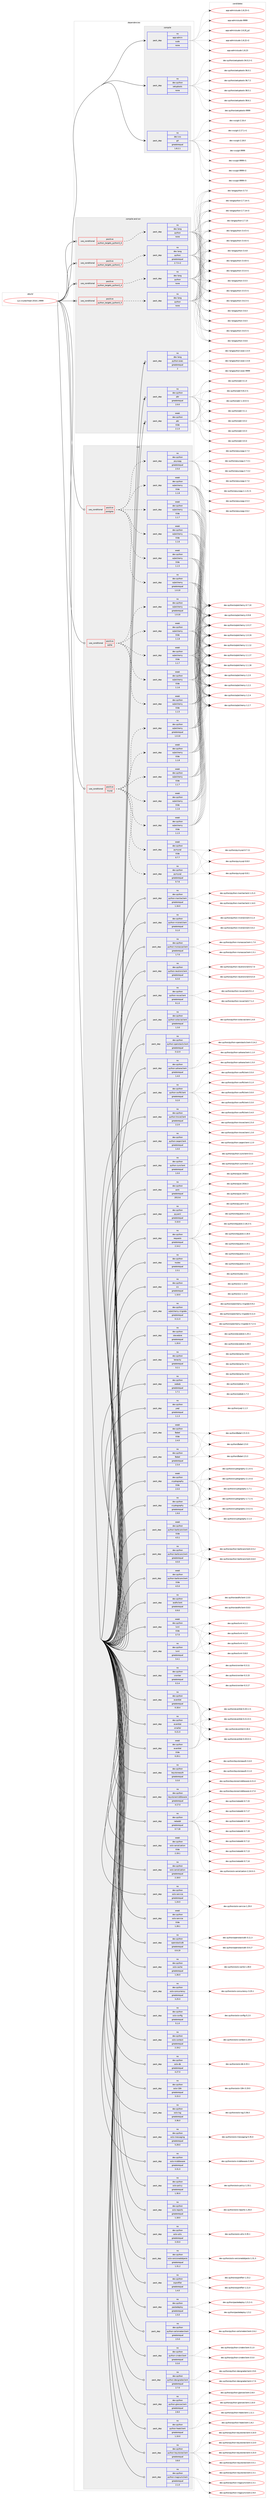 digraph prolog {

# *************
# Graph options
# *************

newrank=true;
concentrate=true;
compound=true;
graph [rankdir=LR,fontname=Helvetica,fontsize=10,ranksep=1.5];#, ranksep=2.5, nodesep=0.2];
edge  [arrowhead=vee];
node  [fontname=Helvetica,fontsize=10];

# **********
# The ebuild
# **********

subgraph cluster_leftcol {
color=gray;
rank=same;
label=<<i>ebuild</i>>;
id [label="sys-cluster/heat-2018.1.9999", color=red, width=4, href="../sys-cluster/heat-2018.1.9999.svg"];
}

# ****************
# The dependencies
# ****************

subgraph cluster_midcol {
color=gray;
label=<<i>dependencies</i>>;
subgraph cluster_compile {
fillcolor="#eeeeee";
style=filled;
label=<<i>compile</i>>;
subgraph pack4635 {
dependency6102 [label=<<TABLE BORDER="0" CELLBORDER="1" CELLSPACING="0" CELLPADDING="4" WIDTH="220"><TR><TD ROWSPAN="6" CELLPADDING="30">pack_dep</TD></TR><TR><TD WIDTH="110">no</TD></TR><TR><TD>app-admin</TD></TR><TR><TD>sudo</TD></TR><TR><TD>none</TD></TR><TR><TD></TD></TR></TABLE>>, shape=none, color=blue];
}
id:e -> dependency6102:w [weight=20,style="solid",arrowhead="vee"];
subgraph pack4636 {
dependency6103 [label=<<TABLE BORDER="0" CELLBORDER="1" CELLSPACING="0" CELLPADDING="4" WIDTH="220"><TR><TD ROWSPAN="6" CELLPADDING="30">pack_dep</TD></TR><TR><TD WIDTH="110">no</TD></TR><TR><TD>dev-python</TD></TR><TR><TD>setuptools</TD></TR><TR><TD>none</TD></TR><TR><TD></TD></TR></TABLE>>, shape=none, color=blue];
}
id:e -> dependency6103:w [weight=20,style="solid",arrowhead="vee"];
subgraph pack4637 {
dependency6104 [label=<<TABLE BORDER="0" CELLBORDER="1" CELLSPACING="0" CELLPADDING="4" WIDTH="220"><TR><TD ROWSPAN="6" CELLPADDING="30">pack_dep</TD></TR><TR><TD WIDTH="110">no</TD></TR><TR><TD>dev-vcs</TD></TR><TR><TD>git</TD></TR><TR><TD>greaterequal</TD></TR><TR><TD>1.8.2.1</TD></TR></TABLE>>, shape=none, color=blue];
}
id:e -> dependency6104:w [weight=20,style="solid",arrowhead="vee"];
}
subgraph cluster_compileandrun {
fillcolor="#eeeeee";
style=filled;
label=<<i>compile and run</i>>;
subgraph cond1389 {
dependency6105 [label=<<TABLE BORDER="0" CELLBORDER="1" CELLSPACING="0" CELLPADDING="4"><TR><TD ROWSPAN="3" CELLPADDING="10">use_conditional</TD></TR><TR><TD>positive</TD></TR><TR><TD>python_targets_python2_7</TD></TR></TABLE>>, shape=none, color=red];
subgraph pack4638 {
dependency6106 [label=<<TABLE BORDER="0" CELLBORDER="1" CELLSPACING="0" CELLPADDING="4" WIDTH="220"><TR><TD ROWSPAN="6" CELLPADDING="30">pack_dep</TD></TR><TR><TD WIDTH="110">no</TD></TR><TR><TD>dev-lang</TD></TR><TR><TD>python</TD></TR><TR><TD>greaterequal</TD></TR><TR><TD>2.7.5-r2</TD></TR></TABLE>>, shape=none, color=blue];
}
dependency6105:e -> dependency6106:w [weight=20,style="dashed",arrowhead="vee"];
}
id:e -> dependency6105:w [weight=20,style="solid",arrowhead="odotvee"];
subgraph cond1390 {
dependency6107 [label=<<TABLE BORDER="0" CELLBORDER="1" CELLSPACING="0" CELLPADDING="4"><TR><TD ROWSPAN="3" CELLPADDING="10">use_conditional</TD></TR><TR><TD>positive</TD></TR><TR><TD>python_targets_python3_4</TD></TR></TABLE>>, shape=none, color=red];
subgraph pack4639 {
dependency6108 [label=<<TABLE BORDER="0" CELLBORDER="1" CELLSPACING="0" CELLPADDING="4" WIDTH="220"><TR><TD ROWSPAN="6" CELLPADDING="30">pack_dep</TD></TR><TR><TD WIDTH="110">no</TD></TR><TR><TD>dev-lang</TD></TR><TR><TD>python</TD></TR><TR><TD>none</TD></TR><TR><TD></TD></TR></TABLE>>, shape=none, color=blue];
}
dependency6107:e -> dependency6108:w [weight=20,style="dashed",arrowhead="vee"];
}
id:e -> dependency6107:w [weight=20,style="solid",arrowhead="odotvee"];
subgraph cond1391 {
dependency6109 [label=<<TABLE BORDER="0" CELLBORDER="1" CELLSPACING="0" CELLPADDING="4"><TR><TD ROWSPAN="3" CELLPADDING="10">use_conditional</TD></TR><TR><TD>positive</TD></TR><TR><TD>python_targets_python3_5</TD></TR></TABLE>>, shape=none, color=red];
subgraph pack4640 {
dependency6110 [label=<<TABLE BORDER="0" CELLBORDER="1" CELLSPACING="0" CELLPADDING="4" WIDTH="220"><TR><TD ROWSPAN="6" CELLPADDING="30">pack_dep</TD></TR><TR><TD WIDTH="110">no</TD></TR><TR><TD>dev-lang</TD></TR><TR><TD>python</TD></TR><TR><TD>none</TD></TR><TR><TD></TD></TR></TABLE>>, shape=none, color=blue];
}
dependency6109:e -> dependency6110:w [weight=20,style="dashed",arrowhead="vee"];
}
id:e -> dependency6109:w [weight=20,style="solid",arrowhead="odotvee"];
subgraph cond1392 {
dependency6111 [label=<<TABLE BORDER="0" CELLBORDER="1" CELLSPACING="0" CELLPADDING="4"><TR><TD ROWSPAN="3" CELLPADDING="10">use_conditional</TD></TR><TR><TD>positive</TD></TR><TR><TD>python_targets_python3_6</TD></TR></TABLE>>, shape=none, color=red];
subgraph pack4641 {
dependency6112 [label=<<TABLE BORDER="0" CELLBORDER="1" CELLSPACING="0" CELLPADDING="4" WIDTH="220"><TR><TD ROWSPAN="6" CELLPADDING="30">pack_dep</TD></TR><TR><TD WIDTH="110">no</TD></TR><TR><TD>dev-lang</TD></TR><TR><TD>python</TD></TR><TR><TD>none</TD></TR><TR><TD></TD></TR></TABLE>>, shape=none, color=blue];
}
dependency6111:e -> dependency6112:w [weight=20,style="dashed",arrowhead="vee"];
}
id:e -> dependency6111:w [weight=20,style="solid",arrowhead="odotvee"];
subgraph pack4642 {
dependency6113 [label=<<TABLE BORDER="0" CELLBORDER="1" CELLSPACING="0" CELLPADDING="4" WIDTH="220"><TR><TD ROWSPAN="6" CELLPADDING="30">pack_dep</TD></TR><TR><TD WIDTH="110">no</TD></TR><TR><TD>dev-lang</TD></TR><TR><TD>python-exec</TD></TR><TR><TD>greaterequal</TD></TR><TR><TD>2</TD></TR></TABLE>>, shape=none, color=blue];
}
id:e -> dependency6113:w [weight=20,style="solid",arrowhead="odotvee"];
subgraph pack4643 {
dependency6114 [label=<<TABLE BORDER="0" CELLBORDER="1" CELLSPACING="0" CELLPADDING="4" WIDTH="220"><TR><TD ROWSPAN="6" CELLPADDING="30">pack_dep</TD></TR><TR><TD WIDTH="110">no</TD></TR><TR><TD>dev-python</TD></TR><TR><TD>pbr</TD></TR><TR><TD>greaterequal</TD></TR><TR><TD>2.0.0</TD></TR></TABLE>>, shape=none, color=blue];
}
id:e -> dependency6114:w [weight=20,style="solid",arrowhead="odotvee"];
subgraph pack4644 {
dependency6115 [label=<<TABLE BORDER="0" CELLBORDER="1" CELLSPACING="0" CELLPADDING="4" WIDTH="220"><TR><TD ROWSPAN="6" CELLPADDING="30">pack_dep</TD></TR><TR><TD WIDTH="110">weak</TD></TR><TR><TD>dev-python</TD></TR><TR><TD>pbr</TD></TR><TR><TD>tilde</TD></TR><TR><TD>2.1.0</TD></TR></TABLE>>, shape=none, color=blue];
}
id:e -> dependency6115:w [weight=20,style="solid",arrowhead="odotvee"];
}
subgraph cluster_run {
fillcolor="#eeeeee";
style=filled;
label=<<i>run</i>>;
subgraph cond1393 {
dependency6116 [label=<<TABLE BORDER="0" CELLBORDER="1" CELLSPACING="0" CELLPADDING="4"><TR><TD ROWSPAN="3" CELLPADDING="10">use_conditional</TD></TR><TR><TD>positive</TD></TR><TR><TD>mysql</TD></TR></TABLE>>, shape=none, color=red];
subgraph pack4645 {
dependency6117 [label=<<TABLE BORDER="0" CELLBORDER="1" CELLSPACING="0" CELLPADDING="4" WIDTH="220"><TR><TD ROWSPAN="6" CELLPADDING="30">pack_dep</TD></TR><TR><TD WIDTH="110">no</TD></TR><TR><TD>dev-python</TD></TR><TR><TD>pymysql</TD></TR><TR><TD>greaterequal</TD></TR><TR><TD>0.7.6</TD></TR></TABLE>>, shape=none, color=blue];
}
dependency6116:e -> dependency6117:w [weight=20,style="dashed",arrowhead="vee"];
subgraph pack4646 {
dependency6118 [label=<<TABLE BORDER="0" CELLBORDER="1" CELLSPACING="0" CELLPADDING="4" WIDTH="220"><TR><TD ROWSPAN="6" CELLPADDING="30">pack_dep</TD></TR><TR><TD WIDTH="110">weak</TD></TR><TR><TD>dev-python</TD></TR><TR><TD>pymysql</TD></TR><TR><TD>tilde</TD></TR><TR><TD>0.7.7</TD></TR></TABLE>>, shape=none, color=blue];
}
dependency6116:e -> dependency6118:w [weight=20,style="dashed",arrowhead="vee"];
subgraph pack4647 {
dependency6119 [label=<<TABLE BORDER="0" CELLBORDER="1" CELLSPACING="0" CELLPADDING="4" WIDTH="220"><TR><TD ROWSPAN="6" CELLPADDING="30">pack_dep</TD></TR><TR><TD WIDTH="110">no</TD></TR><TR><TD>dev-python</TD></TR><TR><TD>sqlalchemy</TD></TR><TR><TD>greaterequal</TD></TR><TR><TD>1.0.10</TD></TR></TABLE>>, shape=none, color=blue];
}
dependency6116:e -> dependency6119:w [weight=20,style="dashed",arrowhead="vee"];
subgraph pack4648 {
dependency6120 [label=<<TABLE BORDER="0" CELLBORDER="1" CELLSPACING="0" CELLPADDING="4" WIDTH="220"><TR><TD ROWSPAN="6" CELLPADDING="30">pack_dep</TD></TR><TR><TD WIDTH="110">weak</TD></TR><TR><TD>dev-python</TD></TR><TR><TD>sqlalchemy</TD></TR><TR><TD>tilde</TD></TR><TR><TD>1.1.5</TD></TR></TABLE>>, shape=none, color=blue];
}
dependency6116:e -> dependency6120:w [weight=20,style="dashed",arrowhead="vee"];
subgraph pack4649 {
dependency6121 [label=<<TABLE BORDER="0" CELLBORDER="1" CELLSPACING="0" CELLPADDING="4" WIDTH="220"><TR><TD ROWSPAN="6" CELLPADDING="30">pack_dep</TD></TR><TR><TD WIDTH="110">weak</TD></TR><TR><TD>dev-python</TD></TR><TR><TD>sqlalchemy</TD></TR><TR><TD>tilde</TD></TR><TR><TD>1.1.6</TD></TR></TABLE>>, shape=none, color=blue];
}
dependency6116:e -> dependency6121:w [weight=20,style="dashed",arrowhead="vee"];
subgraph pack4650 {
dependency6122 [label=<<TABLE BORDER="0" CELLBORDER="1" CELLSPACING="0" CELLPADDING="4" WIDTH="220"><TR><TD ROWSPAN="6" CELLPADDING="30">pack_dep</TD></TR><TR><TD WIDTH="110">weak</TD></TR><TR><TD>dev-python</TD></TR><TR><TD>sqlalchemy</TD></TR><TR><TD>tilde</TD></TR><TR><TD>1.1.7</TD></TR></TABLE>>, shape=none, color=blue];
}
dependency6116:e -> dependency6122:w [weight=20,style="dashed",arrowhead="vee"];
subgraph pack4651 {
dependency6123 [label=<<TABLE BORDER="0" CELLBORDER="1" CELLSPACING="0" CELLPADDING="4" WIDTH="220"><TR><TD ROWSPAN="6" CELLPADDING="30">pack_dep</TD></TR><TR><TD WIDTH="110">weak</TD></TR><TR><TD>dev-python</TD></TR><TR><TD>sqlalchemy</TD></TR><TR><TD>tilde</TD></TR><TR><TD>1.1.8</TD></TR></TABLE>>, shape=none, color=blue];
}
dependency6116:e -> dependency6123:w [weight=20,style="dashed",arrowhead="vee"];
}
id:e -> dependency6116:w [weight=20,style="solid",arrowhead="odot"];
subgraph cond1394 {
dependency6124 [label=<<TABLE BORDER="0" CELLBORDER="1" CELLSPACING="0" CELLPADDING="4"><TR><TD ROWSPAN="3" CELLPADDING="10">use_conditional</TD></TR><TR><TD>positive</TD></TR><TR><TD>postgres</TD></TR></TABLE>>, shape=none, color=red];
subgraph pack4652 {
dependency6125 [label=<<TABLE BORDER="0" CELLBORDER="1" CELLSPACING="0" CELLPADDING="4" WIDTH="220"><TR><TD ROWSPAN="6" CELLPADDING="30">pack_dep</TD></TR><TR><TD WIDTH="110">no</TD></TR><TR><TD>dev-python</TD></TR><TR><TD>psycopg</TD></TR><TR><TD>greaterequal</TD></TR><TR><TD>2.5.0</TD></TR></TABLE>>, shape=none, color=blue];
}
dependency6124:e -> dependency6125:w [weight=20,style="dashed",arrowhead="vee"];
subgraph pack4653 {
dependency6126 [label=<<TABLE BORDER="0" CELLBORDER="1" CELLSPACING="0" CELLPADDING="4" WIDTH="220"><TR><TD ROWSPAN="6" CELLPADDING="30">pack_dep</TD></TR><TR><TD WIDTH="110">no</TD></TR><TR><TD>dev-python</TD></TR><TR><TD>sqlalchemy</TD></TR><TR><TD>greaterequal</TD></TR><TR><TD>1.0.10</TD></TR></TABLE>>, shape=none, color=blue];
}
dependency6124:e -> dependency6126:w [weight=20,style="dashed",arrowhead="vee"];
subgraph pack4654 {
dependency6127 [label=<<TABLE BORDER="0" CELLBORDER="1" CELLSPACING="0" CELLPADDING="4" WIDTH="220"><TR><TD ROWSPAN="6" CELLPADDING="30">pack_dep</TD></TR><TR><TD WIDTH="110">weak</TD></TR><TR><TD>dev-python</TD></TR><TR><TD>sqlalchemy</TD></TR><TR><TD>tilde</TD></TR><TR><TD>1.1.5</TD></TR></TABLE>>, shape=none, color=blue];
}
dependency6124:e -> dependency6127:w [weight=20,style="dashed",arrowhead="vee"];
subgraph pack4655 {
dependency6128 [label=<<TABLE BORDER="0" CELLBORDER="1" CELLSPACING="0" CELLPADDING="4" WIDTH="220"><TR><TD ROWSPAN="6" CELLPADDING="30">pack_dep</TD></TR><TR><TD WIDTH="110">weak</TD></TR><TR><TD>dev-python</TD></TR><TR><TD>sqlalchemy</TD></TR><TR><TD>tilde</TD></TR><TR><TD>1.1.6</TD></TR></TABLE>>, shape=none, color=blue];
}
dependency6124:e -> dependency6128:w [weight=20,style="dashed",arrowhead="vee"];
subgraph pack4656 {
dependency6129 [label=<<TABLE BORDER="0" CELLBORDER="1" CELLSPACING="0" CELLPADDING="4" WIDTH="220"><TR><TD ROWSPAN="6" CELLPADDING="30">pack_dep</TD></TR><TR><TD WIDTH="110">weak</TD></TR><TR><TD>dev-python</TD></TR><TR><TD>sqlalchemy</TD></TR><TR><TD>tilde</TD></TR><TR><TD>1.1.7</TD></TR></TABLE>>, shape=none, color=blue];
}
dependency6124:e -> dependency6129:w [weight=20,style="dashed",arrowhead="vee"];
subgraph pack4657 {
dependency6130 [label=<<TABLE BORDER="0" CELLBORDER="1" CELLSPACING="0" CELLPADDING="4" WIDTH="220"><TR><TD ROWSPAN="6" CELLPADDING="30">pack_dep</TD></TR><TR><TD WIDTH="110">weak</TD></TR><TR><TD>dev-python</TD></TR><TR><TD>sqlalchemy</TD></TR><TR><TD>tilde</TD></TR><TR><TD>1.1.8</TD></TR></TABLE>>, shape=none, color=blue];
}
dependency6124:e -> dependency6130:w [weight=20,style="dashed",arrowhead="vee"];
}
id:e -> dependency6124:w [weight=20,style="solid",arrowhead="odot"];
subgraph cond1395 {
dependency6131 [label=<<TABLE BORDER="0" CELLBORDER="1" CELLSPACING="0" CELLPADDING="4"><TR><TD ROWSPAN="3" CELLPADDING="10">use_conditional</TD></TR><TR><TD>positive</TD></TR><TR><TD>sqlite</TD></TR></TABLE>>, shape=none, color=red];
subgraph pack4658 {
dependency6132 [label=<<TABLE BORDER="0" CELLBORDER="1" CELLSPACING="0" CELLPADDING="4" WIDTH="220"><TR><TD ROWSPAN="6" CELLPADDING="30">pack_dep</TD></TR><TR><TD WIDTH="110">no</TD></TR><TR><TD>dev-python</TD></TR><TR><TD>sqlalchemy</TD></TR><TR><TD>greaterequal</TD></TR><TR><TD>1.0.10</TD></TR></TABLE>>, shape=none, color=blue];
}
dependency6131:e -> dependency6132:w [weight=20,style="dashed",arrowhead="vee"];
subgraph pack4659 {
dependency6133 [label=<<TABLE BORDER="0" CELLBORDER="1" CELLSPACING="0" CELLPADDING="4" WIDTH="220"><TR><TD ROWSPAN="6" CELLPADDING="30">pack_dep</TD></TR><TR><TD WIDTH="110">weak</TD></TR><TR><TD>dev-python</TD></TR><TR><TD>sqlalchemy</TD></TR><TR><TD>tilde</TD></TR><TR><TD>1.1.5</TD></TR></TABLE>>, shape=none, color=blue];
}
dependency6131:e -> dependency6133:w [weight=20,style="dashed",arrowhead="vee"];
subgraph pack4660 {
dependency6134 [label=<<TABLE BORDER="0" CELLBORDER="1" CELLSPACING="0" CELLPADDING="4" WIDTH="220"><TR><TD ROWSPAN="6" CELLPADDING="30">pack_dep</TD></TR><TR><TD WIDTH="110">weak</TD></TR><TR><TD>dev-python</TD></TR><TR><TD>sqlalchemy</TD></TR><TR><TD>tilde</TD></TR><TR><TD>1.1.6</TD></TR></TABLE>>, shape=none, color=blue];
}
dependency6131:e -> dependency6134:w [weight=20,style="dashed",arrowhead="vee"];
subgraph pack4661 {
dependency6135 [label=<<TABLE BORDER="0" CELLBORDER="1" CELLSPACING="0" CELLPADDING="4" WIDTH="220"><TR><TD ROWSPAN="6" CELLPADDING="30">pack_dep</TD></TR><TR><TD WIDTH="110">weak</TD></TR><TR><TD>dev-python</TD></TR><TR><TD>sqlalchemy</TD></TR><TR><TD>tilde</TD></TR><TR><TD>1.1.7</TD></TR></TABLE>>, shape=none, color=blue];
}
dependency6131:e -> dependency6135:w [weight=20,style="dashed",arrowhead="vee"];
subgraph pack4662 {
dependency6136 [label=<<TABLE BORDER="0" CELLBORDER="1" CELLSPACING="0" CELLPADDING="4" WIDTH="220"><TR><TD ROWSPAN="6" CELLPADDING="30">pack_dep</TD></TR><TR><TD WIDTH="110">weak</TD></TR><TR><TD>dev-python</TD></TR><TR><TD>sqlalchemy</TD></TR><TR><TD>tilde</TD></TR><TR><TD>1.1.8</TD></TR></TABLE>>, shape=none, color=blue];
}
dependency6131:e -> dependency6136:w [weight=20,style="dashed",arrowhead="vee"];
}
id:e -> dependency6131:w [weight=20,style="solid",arrowhead="odot"];
subgraph pack4663 {
dependency6137 [label=<<TABLE BORDER="0" CELLBORDER="1" CELLSPACING="0" CELLPADDING="4" WIDTH="220"><TR><TD ROWSPAN="6" CELLPADDING="30">pack_dep</TD></TR><TR><TD WIDTH="110">no</TD></TR><TR><TD>dev-python</TD></TR><TR><TD>Babel</TD></TR><TR><TD>greaterequal</TD></TR><TR><TD>2.3.4</TD></TR></TABLE>>, shape=none, color=blue];
}
id:e -> dependency6137:w [weight=20,style="solid",arrowhead="odot"];
subgraph pack4664 {
dependency6138 [label=<<TABLE BORDER="0" CELLBORDER="1" CELLSPACING="0" CELLPADDING="4" WIDTH="220"><TR><TD ROWSPAN="6" CELLPADDING="30">pack_dep</TD></TR><TR><TD WIDTH="110">no</TD></TR><TR><TD>dev-python</TD></TR><TR><TD>aodhclient</TD></TR><TR><TD>greaterequal</TD></TR><TR><TD>0.9.0</TD></TR></TABLE>>, shape=none, color=blue];
}
id:e -> dependency6138:w [weight=20,style="solid",arrowhead="odot"];
subgraph pack4665 {
dependency6139 [label=<<TABLE BORDER="0" CELLBORDER="1" CELLSPACING="0" CELLPADDING="4" WIDTH="220"><TR><TD ROWSPAN="6" CELLPADDING="30">pack_dep</TD></TR><TR><TD WIDTH="110">no</TD></TR><TR><TD>dev-python</TD></TR><TR><TD>croniter</TD></TR><TR><TD>greaterequal</TD></TR><TR><TD>0.3.4</TD></TR></TABLE>>, shape=none, color=blue];
}
id:e -> dependency6139:w [weight=20,style="solid",arrowhead="odot"];
subgraph pack4666 {
dependency6140 [label=<<TABLE BORDER="0" CELLBORDER="1" CELLSPACING="0" CELLPADDING="4" WIDTH="220"><TR><TD ROWSPAN="6" CELLPADDING="30">pack_dep</TD></TR><TR><TD WIDTH="110">no</TD></TR><TR><TD>dev-python</TD></TR><TR><TD>cryptography</TD></TR><TR><TD>greaterequal</TD></TR><TR><TD>1.9.0</TD></TR></TABLE>>, shape=none, color=blue];
}
id:e -> dependency6140:w [weight=20,style="solid",arrowhead="odot"];
subgraph pack4667 {
dependency6141 [label=<<TABLE BORDER="0" CELLBORDER="1" CELLSPACING="0" CELLPADDING="4" WIDTH="220"><TR><TD ROWSPAN="6" CELLPADDING="30">pack_dep</TD></TR><TR><TD WIDTH="110">no</TD></TR><TR><TD>dev-python</TD></TR><TR><TD>eventlet</TD></TR><TR><TD>greaterequal</TD></TR><TR><TD>0.18.4</TD></TR></TABLE>>, shape=none, color=blue];
}
id:e -> dependency6141:w [weight=20,style="solid",arrowhead="odot"];
subgraph pack4668 {
dependency6142 [label=<<TABLE BORDER="0" CELLBORDER="1" CELLSPACING="0" CELLPADDING="4" WIDTH="220"><TR><TD ROWSPAN="6" CELLPADDING="30">pack_dep</TD></TR><TR><TD WIDTH="110">no</TD></TR><TR><TD>dev-python</TD></TR><TR><TD>eventlet</TD></TR><TR><TD>smaller</TD></TR><TR><TD>0.21.0</TD></TR></TABLE>>, shape=none, color=blue];
}
id:e -> dependency6142:w [weight=20,style="solid",arrowhead="odot"];
subgraph pack4669 {
dependency6143 [label=<<TABLE BORDER="0" CELLBORDER="1" CELLSPACING="0" CELLPADDING="4" WIDTH="220"><TR><TD ROWSPAN="6" CELLPADDING="30">pack_dep</TD></TR><TR><TD WIDTH="110">no</TD></TR><TR><TD>dev-python</TD></TR><TR><TD>keystoneauth</TD></TR><TR><TD>greaterequal</TD></TR><TR><TD>3.3.0</TD></TR></TABLE>>, shape=none, color=blue];
}
id:e -> dependency6143:w [weight=20,style="solid",arrowhead="odot"];
subgraph pack4670 {
dependency6144 [label=<<TABLE BORDER="0" CELLBORDER="1" CELLSPACING="0" CELLPADDING="4" WIDTH="220"><TR><TD ROWSPAN="6" CELLPADDING="30">pack_dep</TD></TR><TR><TD WIDTH="110">no</TD></TR><TR><TD>dev-python</TD></TR><TR><TD>keystonemiddleware</TD></TR><TR><TD>greaterequal</TD></TR><TR><TD>4.17.0</TD></TR></TABLE>>, shape=none, color=blue];
}
id:e -> dependency6144:w [weight=20,style="solid",arrowhead="odot"];
subgraph pack4671 {
dependency6145 [label=<<TABLE BORDER="0" CELLBORDER="1" CELLSPACING="0" CELLPADDING="4" WIDTH="220"><TR><TD ROWSPAN="6" CELLPADDING="30">pack_dep</TD></TR><TR><TD WIDTH="110">no</TD></TR><TR><TD>dev-python</TD></TR><TR><TD>lxml</TD></TR><TR><TD>greaterequal</TD></TR><TR><TD>3.4.1</TD></TR></TABLE>>, shape=none, color=blue];
}
id:e -> dependency6145:w [weight=20,style="solid",arrowhead="odot"];
subgraph pack4672 {
dependency6146 [label=<<TABLE BORDER="0" CELLBORDER="1" CELLSPACING="0" CELLPADDING="4" WIDTH="220"><TR><TD ROWSPAN="6" CELLPADDING="30">pack_dep</TD></TR><TR><TD WIDTH="110">no</TD></TR><TR><TD>dev-python</TD></TR><TR><TD>netaddr</TD></TR><TR><TD>greaterequal</TD></TR><TR><TD>0.7.18</TD></TR></TABLE>>, shape=none, color=blue];
}
id:e -> dependency6146:w [weight=20,style="solid",arrowhead="odot"];
subgraph pack4673 {
dependency6147 [label=<<TABLE BORDER="0" CELLBORDER="1" CELLSPACING="0" CELLPADDING="4" WIDTH="220"><TR><TD ROWSPAN="6" CELLPADDING="30">pack_dep</TD></TR><TR><TD WIDTH="110">no</TD></TR><TR><TD>dev-python</TD></TR><TR><TD>openstacksdk</TD></TR><TR><TD>greaterequal</TD></TR><TR><TD>0.9.19</TD></TR></TABLE>>, shape=none, color=blue];
}
id:e -> dependency6147:w [weight=20,style="solid",arrowhead="odot"];
subgraph pack4674 {
dependency6148 [label=<<TABLE BORDER="0" CELLBORDER="1" CELLSPACING="0" CELLPADDING="4" WIDTH="220"><TR><TD ROWSPAN="6" CELLPADDING="30">pack_dep</TD></TR><TR><TD WIDTH="110">no</TD></TR><TR><TD>dev-python</TD></TR><TR><TD>oslo-cache</TD></TR><TR><TD>greaterequal</TD></TR><TR><TD>1.26.0</TD></TR></TABLE>>, shape=none, color=blue];
}
id:e -> dependency6148:w [weight=20,style="solid",arrowhead="odot"];
subgraph pack4675 {
dependency6149 [label=<<TABLE BORDER="0" CELLBORDER="1" CELLSPACING="0" CELLPADDING="4" WIDTH="220"><TR><TD ROWSPAN="6" CELLPADDING="30">pack_dep</TD></TR><TR><TD WIDTH="110">no</TD></TR><TR><TD>dev-python</TD></TR><TR><TD>oslo-concurrency</TD></TR><TR><TD>greaterequal</TD></TR><TR><TD>3.25.0</TD></TR></TABLE>>, shape=none, color=blue];
}
id:e -> dependency6149:w [weight=20,style="solid",arrowhead="odot"];
subgraph pack4676 {
dependency6150 [label=<<TABLE BORDER="0" CELLBORDER="1" CELLSPACING="0" CELLPADDING="4" WIDTH="220"><TR><TD ROWSPAN="6" CELLPADDING="30">pack_dep</TD></TR><TR><TD WIDTH="110">no</TD></TR><TR><TD>dev-python</TD></TR><TR><TD>oslo-config</TD></TR><TR><TD>greaterequal</TD></TR><TR><TD>5.1.0</TD></TR></TABLE>>, shape=none, color=blue];
}
id:e -> dependency6150:w [weight=20,style="solid",arrowhead="odot"];
subgraph pack4677 {
dependency6151 [label=<<TABLE BORDER="0" CELLBORDER="1" CELLSPACING="0" CELLPADDING="4" WIDTH="220"><TR><TD ROWSPAN="6" CELLPADDING="30">pack_dep</TD></TR><TR><TD WIDTH="110">no</TD></TR><TR><TD>dev-python</TD></TR><TR><TD>oslo-context</TD></TR><TR><TD>greaterequal</TD></TR><TR><TD>2.19.2</TD></TR></TABLE>>, shape=none, color=blue];
}
id:e -> dependency6151:w [weight=20,style="solid",arrowhead="odot"];
subgraph pack4678 {
dependency6152 [label=<<TABLE BORDER="0" CELLBORDER="1" CELLSPACING="0" CELLPADDING="4" WIDTH="220"><TR><TD ROWSPAN="6" CELLPADDING="30">pack_dep</TD></TR><TR><TD WIDTH="110">no</TD></TR><TR><TD>dev-python</TD></TR><TR><TD>oslo-db</TD></TR><TR><TD>greaterequal</TD></TR><TR><TD>4.27.0</TD></TR></TABLE>>, shape=none, color=blue];
}
id:e -> dependency6152:w [weight=20,style="solid",arrowhead="odot"];
subgraph pack4679 {
dependency6153 [label=<<TABLE BORDER="0" CELLBORDER="1" CELLSPACING="0" CELLPADDING="4" WIDTH="220"><TR><TD ROWSPAN="6" CELLPADDING="30">pack_dep</TD></TR><TR><TD WIDTH="110">no</TD></TR><TR><TD>dev-python</TD></TR><TR><TD>oslo-i18n</TD></TR><TR><TD>greaterequal</TD></TR><TR><TD>3.15.3</TD></TR></TABLE>>, shape=none, color=blue];
}
id:e -> dependency6153:w [weight=20,style="solid",arrowhead="odot"];
subgraph pack4680 {
dependency6154 [label=<<TABLE BORDER="0" CELLBORDER="1" CELLSPACING="0" CELLPADDING="4" WIDTH="220"><TR><TD ROWSPAN="6" CELLPADDING="30">pack_dep</TD></TR><TR><TD WIDTH="110">no</TD></TR><TR><TD>dev-python</TD></TR><TR><TD>oslo-log</TD></TR><TR><TD>greaterequal</TD></TR><TR><TD>3.36.0</TD></TR></TABLE>>, shape=none, color=blue];
}
id:e -> dependency6154:w [weight=20,style="solid",arrowhead="odot"];
subgraph pack4681 {
dependency6155 [label=<<TABLE BORDER="0" CELLBORDER="1" CELLSPACING="0" CELLPADDING="4" WIDTH="220"><TR><TD ROWSPAN="6" CELLPADDING="30">pack_dep</TD></TR><TR><TD WIDTH="110">no</TD></TR><TR><TD>dev-python</TD></TR><TR><TD>oslo-messaging</TD></TR><TR><TD>greaterequal</TD></TR><TR><TD>5.29.0</TD></TR></TABLE>>, shape=none, color=blue];
}
id:e -> dependency6155:w [weight=20,style="solid",arrowhead="odot"];
subgraph pack4682 {
dependency6156 [label=<<TABLE BORDER="0" CELLBORDER="1" CELLSPACING="0" CELLPADDING="4" WIDTH="220"><TR><TD ROWSPAN="6" CELLPADDING="30">pack_dep</TD></TR><TR><TD WIDTH="110">no</TD></TR><TR><TD>dev-python</TD></TR><TR><TD>oslo-middleware</TD></TR><TR><TD>greaterequal</TD></TR><TR><TD>3.31.0</TD></TR></TABLE>>, shape=none, color=blue];
}
id:e -> dependency6156:w [weight=20,style="solid",arrowhead="odot"];
subgraph pack4683 {
dependency6157 [label=<<TABLE BORDER="0" CELLBORDER="1" CELLSPACING="0" CELLPADDING="4" WIDTH="220"><TR><TD ROWSPAN="6" CELLPADDING="30">pack_dep</TD></TR><TR><TD WIDTH="110">no</TD></TR><TR><TD>dev-python</TD></TR><TR><TD>oslo-policy</TD></TR><TR><TD>greaterequal</TD></TR><TR><TD>1.30.0</TD></TR></TABLE>>, shape=none, color=blue];
}
id:e -> dependency6157:w [weight=20,style="solid",arrowhead="odot"];
subgraph pack4684 {
dependency6158 [label=<<TABLE BORDER="0" CELLBORDER="1" CELLSPACING="0" CELLPADDING="4" WIDTH="220"><TR><TD ROWSPAN="6" CELLPADDING="30">pack_dep</TD></TR><TR><TD WIDTH="110">no</TD></TR><TR><TD>dev-python</TD></TR><TR><TD>oslo-reports</TD></TR><TR><TD>greaterequal</TD></TR><TR><TD>1.18.0</TD></TR></TABLE>>, shape=none, color=blue];
}
id:e -> dependency6158:w [weight=20,style="solid",arrowhead="odot"];
subgraph pack4685 {
dependency6159 [label=<<TABLE BORDER="0" CELLBORDER="1" CELLSPACING="0" CELLPADDING="4" WIDTH="220"><TR><TD ROWSPAN="6" CELLPADDING="30">pack_dep</TD></TR><TR><TD WIDTH="110">no</TD></TR><TR><TD>dev-python</TD></TR><TR><TD>oslo-serialization</TD></TR><TR><TD>greaterequal</TD></TR><TR><TD>2.18.0</TD></TR></TABLE>>, shape=none, color=blue];
}
id:e -> dependency6159:w [weight=20,style="solid",arrowhead="odot"];
subgraph pack4686 {
dependency6160 [label=<<TABLE BORDER="0" CELLBORDER="1" CELLSPACING="0" CELLPADDING="4" WIDTH="220"><TR><TD ROWSPAN="6" CELLPADDING="30">pack_dep</TD></TR><TR><TD WIDTH="110">no</TD></TR><TR><TD>dev-python</TD></TR><TR><TD>oslo-service</TD></TR><TR><TD>greaterequal</TD></TR><TR><TD>1.24.0</TD></TR></TABLE>>, shape=none, color=blue];
}
id:e -> dependency6160:w [weight=20,style="solid",arrowhead="odot"];
subgraph pack4687 {
dependency6161 [label=<<TABLE BORDER="0" CELLBORDER="1" CELLSPACING="0" CELLPADDING="4" WIDTH="220"><TR><TD ROWSPAN="6" CELLPADDING="30">pack_dep</TD></TR><TR><TD WIDTH="110">no</TD></TR><TR><TD>dev-python</TD></TR><TR><TD>oslo-utils</TD></TR><TR><TD>greaterequal</TD></TR><TR><TD>3.33.0</TD></TR></TABLE>>, shape=none, color=blue];
}
id:e -> dependency6161:w [weight=20,style="solid",arrowhead="odot"];
subgraph pack4688 {
dependency6162 [label=<<TABLE BORDER="0" CELLBORDER="1" CELLSPACING="0" CELLPADDING="4" WIDTH="220"><TR><TD ROWSPAN="6" CELLPADDING="30">pack_dep</TD></TR><TR><TD WIDTH="110">no</TD></TR><TR><TD>dev-python</TD></TR><TR><TD>oslo-versionedobjects</TD></TR><TR><TD>greaterequal</TD></TR><TR><TD>1.31.2</TD></TR></TABLE>>, shape=none, color=blue];
}
id:e -> dependency6162:w [weight=20,style="solid",arrowhead="odot"];
subgraph pack4689 {
dependency6163 [label=<<TABLE BORDER="0" CELLBORDER="1" CELLSPACING="0" CELLPADDING="4" WIDTH="220"><TR><TD ROWSPAN="6" CELLPADDING="30">pack_dep</TD></TR><TR><TD WIDTH="110">no</TD></TR><TR><TD>dev-python</TD></TR><TR><TD>osprofiler</TD></TR><TR><TD>greaterequal</TD></TR><TR><TD>1.4.0</TD></TR></TABLE>>, shape=none, color=blue];
}
id:e -> dependency6163:w [weight=20,style="solid",arrowhead="odot"];
subgraph pack4690 {
dependency6164 [label=<<TABLE BORDER="0" CELLBORDER="1" CELLSPACING="0" CELLPADDING="4" WIDTH="220"><TR><TD ROWSPAN="6" CELLPADDING="30">pack_dep</TD></TR><TR><TD WIDTH="110">no</TD></TR><TR><TD>dev-python</TD></TR><TR><TD>pastedeploy</TD></TR><TR><TD>greaterequal</TD></TR><TR><TD>1.5.0</TD></TR></TABLE>>, shape=none, color=blue];
}
id:e -> dependency6164:w [weight=20,style="solid",arrowhead="odot"];
subgraph pack4691 {
dependency6165 [label=<<TABLE BORDER="0" CELLBORDER="1" CELLSPACING="0" CELLPADDING="4" WIDTH="220"><TR><TD ROWSPAN="6" CELLPADDING="30">pack_dep</TD></TR><TR><TD WIDTH="110">no</TD></TR><TR><TD>dev-python</TD></TR><TR><TD>python-barbicanclient</TD></TR><TR><TD>greaterequal</TD></TR><TR><TD>4.0.0</TD></TR></TABLE>>, shape=none, color=blue];
}
id:e -> dependency6165:w [weight=20,style="solid",arrowhead="odot"];
subgraph pack4692 {
dependency6166 [label=<<TABLE BORDER="0" CELLBORDER="1" CELLSPACING="0" CELLPADDING="4" WIDTH="220"><TR><TD ROWSPAN="6" CELLPADDING="30">pack_dep</TD></TR><TR><TD WIDTH="110">no</TD></TR><TR><TD>dev-python</TD></TR><TR><TD>python-ceilometerclient</TD></TR><TR><TD>greaterequal</TD></TR><TR><TD>2.5.0</TD></TR></TABLE>>, shape=none, color=blue];
}
id:e -> dependency6166:w [weight=20,style="solid",arrowhead="odot"];
subgraph pack4693 {
dependency6167 [label=<<TABLE BORDER="0" CELLBORDER="1" CELLSPACING="0" CELLPADDING="4" WIDTH="220"><TR><TD ROWSPAN="6" CELLPADDING="30">pack_dep</TD></TR><TR><TD WIDTH="110">no</TD></TR><TR><TD>dev-python</TD></TR><TR><TD>python-cinderclient</TD></TR><TR><TD>greaterequal</TD></TR><TR><TD>3.3.0</TD></TR></TABLE>>, shape=none, color=blue];
}
id:e -> dependency6167:w [weight=20,style="solid",arrowhead="odot"];
subgraph pack4694 {
dependency6168 [label=<<TABLE BORDER="0" CELLBORDER="1" CELLSPACING="0" CELLPADDING="4" WIDTH="220"><TR><TD ROWSPAN="6" CELLPADDING="30">pack_dep</TD></TR><TR><TD WIDTH="110">no</TD></TR><TR><TD>dev-python</TD></TR><TR><TD>python-designateclient</TD></TR><TR><TD>greaterequal</TD></TR><TR><TD>2.7.0</TD></TR></TABLE>>, shape=none, color=blue];
}
id:e -> dependency6168:w [weight=20,style="solid",arrowhead="odot"];
subgraph pack4695 {
dependency6169 [label=<<TABLE BORDER="0" CELLBORDER="1" CELLSPACING="0" CELLPADDING="4" WIDTH="220"><TR><TD ROWSPAN="6" CELLPADDING="30">pack_dep</TD></TR><TR><TD WIDTH="110">no</TD></TR><TR><TD>dev-python</TD></TR><TR><TD>python-glanceclient</TD></TR><TR><TD>greaterequal</TD></TR><TR><TD>2.8.0</TD></TR></TABLE>>, shape=none, color=blue];
}
id:e -> dependency6169:w [weight=20,style="solid",arrowhead="odot"];
subgraph pack4696 {
dependency6170 [label=<<TABLE BORDER="0" CELLBORDER="1" CELLSPACING="0" CELLPADDING="4" WIDTH="220"><TR><TD ROWSPAN="6" CELLPADDING="30">pack_dep</TD></TR><TR><TD WIDTH="110">no</TD></TR><TR><TD>dev-python</TD></TR><TR><TD>python-heatclient</TD></TR><TR><TD>greaterequal</TD></TR><TR><TD>1.10.0</TD></TR></TABLE>>, shape=none, color=blue];
}
id:e -> dependency6170:w [weight=20,style="solid",arrowhead="odot"];
subgraph pack4697 {
dependency6171 [label=<<TABLE BORDER="0" CELLBORDER="1" CELLSPACING="0" CELLPADDING="4" WIDTH="220"><TR><TD ROWSPAN="6" CELLPADDING="30">pack_dep</TD></TR><TR><TD WIDTH="110">no</TD></TR><TR><TD>dev-python</TD></TR><TR><TD>python-keystoneclient</TD></TR><TR><TD>greaterequal</TD></TR><TR><TD>3.8.0</TD></TR></TABLE>>, shape=none, color=blue];
}
id:e -> dependency6171:w [weight=20,style="solid",arrowhead="odot"];
subgraph pack4698 {
dependency6172 [label=<<TABLE BORDER="0" CELLBORDER="1" CELLSPACING="0" CELLPADDING="4" WIDTH="220"><TR><TD ROWSPAN="6" CELLPADDING="30">pack_dep</TD></TR><TR><TD WIDTH="110">no</TD></TR><TR><TD>dev-python</TD></TR><TR><TD>python-magnumclient</TD></TR><TR><TD>greaterequal</TD></TR><TR><TD>2.1.0</TD></TR></TABLE>>, shape=none, color=blue];
}
id:e -> dependency6172:w [weight=20,style="solid",arrowhead="odot"];
subgraph pack4699 {
dependency6173 [label=<<TABLE BORDER="0" CELLBORDER="1" CELLSPACING="0" CELLPADDING="4" WIDTH="220"><TR><TD ROWSPAN="6" CELLPADDING="30">pack_dep</TD></TR><TR><TD WIDTH="110">no</TD></TR><TR><TD>dev-python</TD></TR><TR><TD>python-manilaclient</TD></TR><TR><TD>greaterequal</TD></TR><TR><TD>1.16.0</TD></TR></TABLE>>, shape=none, color=blue];
}
id:e -> dependency6173:w [weight=20,style="solid",arrowhead="odot"];
subgraph pack4700 {
dependency6174 [label=<<TABLE BORDER="0" CELLBORDER="1" CELLSPACING="0" CELLPADDING="4" WIDTH="220"><TR><TD ROWSPAN="6" CELLPADDING="30">pack_dep</TD></TR><TR><TD WIDTH="110">no</TD></TR><TR><TD>dev-python</TD></TR><TR><TD>python-mistralclient</TD></TR><TR><TD>greaterequal</TD></TR><TR><TD>3.1.0</TD></TR></TABLE>>, shape=none, color=blue];
}
id:e -> dependency6174:w [weight=20,style="solid",arrowhead="odot"];
subgraph pack4701 {
dependency6175 [label=<<TABLE BORDER="0" CELLBORDER="1" CELLSPACING="0" CELLPADDING="4" WIDTH="220"><TR><TD ROWSPAN="6" CELLPADDING="30">pack_dep</TD></TR><TR><TD WIDTH="110">no</TD></TR><TR><TD>dev-python</TD></TR><TR><TD>python-monascaclient</TD></TR><TR><TD>greaterequal</TD></TR><TR><TD>1.7.0</TD></TR></TABLE>>, shape=none, color=blue];
}
id:e -> dependency6175:w [weight=20,style="solid",arrowhead="odot"];
subgraph pack4702 {
dependency6176 [label=<<TABLE BORDER="0" CELLBORDER="1" CELLSPACING="0" CELLPADDING="4" WIDTH="220"><TR><TD ROWSPAN="6" CELLPADDING="30">pack_dep</TD></TR><TR><TD WIDTH="110">no</TD></TR><TR><TD>dev-python</TD></TR><TR><TD>python-neutronclient</TD></TR><TR><TD>greaterequal</TD></TR><TR><TD>6.3.0</TD></TR></TABLE>>, shape=none, color=blue];
}
id:e -> dependency6176:w [weight=20,style="solid",arrowhead="odot"];
subgraph pack4703 {
dependency6177 [label=<<TABLE BORDER="0" CELLBORDER="1" CELLSPACING="0" CELLPADDING="4" WIDTH="220"><TR><TD ROWSPAN="6" CELLPADDING="30">pack_dep</TD></TR><TR><TD WIDTH="110">no</TD></TR><TR><TD>dev-python</TD></TR><TR><TD>python-novaclient</TD></TR><TR><TD>greaterequal</TD></TR><TR><TD>9.1.0</TD></TR></TABLE>>, shape=none, color=blue];
}
id:e -> dependency6177:w [weight=20,style="solid",arrowhead="odot"];
subgraph pack4704 {
dependency6178 [label=<<TABLE BORDER="0" CELLBORDER="1" CELLSPACING="0" CELLPADDING="4" WIDTH="220"><TR><TD ROWSPAN="6" CELLPADDING="30">pack_dep</TD></TR><TR><TD WIDTH="110">no</TD></TR><TR><TD>dev-python</TD></TR><TR><TD>python-octaviaclient</TD></TR><TR><TD>greaterequal</TD></TR><TR><TD>1.3.0</TD></TR></TABLE>>, shape=none, color=blue];
}
id:e -> dependency6178:w [weight=20,style="solid",arrowhead="odot"];
subgraph pack4705 {
dependency6179 [label=<<TABLE BORDER="0" CELLBORDER="1" CELLSPACING="0" CELLPADDING="4" WIDTH="220"><TR><TD ROWSPAN="6" CELLPADDING="30">pack_dep</TD></TR><TR><TD WIDTH="110">no</TD></TR><TR><TD>dev-python</TD></TR><TR><TD>python-openstackclient</TD></TR><TR><TD>greaterequal</TD></TR><TR><TD>3.12.0</TD></TR></TABLE>>, shape=none, color=blue];
}
id:e -> dependency6179:w [weight=20,style="solid",arrowhead="odot"];
subgraph pack4706 {
dependency6180 [label=<<TABLE BORDER="0" CELLBORDER="1" CELLSPACING="0" CELLPADDING="4" WIDTH="220"><TR><TD ROWSPAN="6" CELLPADDING="30">pack_dep</TD></TR><TR><TD WIDTH="110">no</TD></TR><TR><TD>dev-python</TD></TR><TR><TD>python-saharaclient</TD></TR><TR><TD>greaterequal</TD></TR><TR><TD>1.4.0</TD></TR></TABLE>>, shape=none, color=blue];
}
id:e -> dependency6180:w [weight=20,style="solid",arrowhead="odot"];
subgraph pack4707 {
dependency6181 [label=<<TABLE BORDER="0" CELLBORDER="1" CELLSPACING="0" CELLPADDING="4" WIDTH="220"><TR><TD ROWSPAN="6" CELLPADDING="30">pack_dep</TD></TR><TR><TD WIDTH="110">no</TD></TR><TR><TD>dev-python</TD></TR><TR><TD>python-swiftclient</TD></TR><TR><TD>greaterequal</TD></TR><TR><TD>3.2.0</TD></TR></TABLE>>, shape=none, color=blue];
}
id:e -> dependency6181:w [weight=20,style="solid",arrowhead="odot"];
subgraph pack4708 {
dependency6182 [label=<<TABLE BORDER="0" CELLBORDER="1" CELLSPACING="0" CELLPADDING="4" WIDTH="220"><TR><TD ROWSPAN="6" CELLPADDING="30">pack_dep</TD></TR><TR><TD WIDTH="110">no</TD></TR><TR><TD>dev-python</TD></TR><TR><TD>python-troveclient</TD></TR><TR><TD>greaterequal</TD></TR><TR><TD>2.2.0</TD></TR></TABLE>>, shape=none, color=blue];
}
id:e -> dependency6182:w [weight=20,style="solid",arrowhead="odot"];
subgraph pack4709 {
dependency6183 [label=<<TABLE BORDER="0" CELLBORDER="1" CELLSPACING="0" CELLPADDING="4" WIDTH="220"><TR><TD ROWSPAN="6" CELLPADDING="30">pack_dep</TD></TR><TR><TD WIDTH="110">no</TD></TR><TR><TD>dev-python</TD></TR><TR><TD>python-zaqarclient</TD></TR><TR><TD>greaterequal</TD></TR><TR><TD>1.0.0</TD></TR></TABLE>>, shape=none, color=blue];
}
id:e -> dependency6183:w [weight=20,style="solid",arrowhead="odot"];
subgraph pack4710 {
dependency6184 [label=<<TABLE BORDER="0" CELLBORDER="1" CELLSPACING="0" CELLPADDING="4" WIDTH="220"><TR><TD ROWSPAN="6" CELLPADDING="30">pack_dep</TD></TR><TR><TD WIDTH="110">no</TD></TR><TR><TD>dev-python</TD></TR><TR><TD>python-zunclient</TD></TR><TR><TD>greaterequal</TD></TR><TR><TD>1.0.0</TD></TR></TABLE>>, shape=none, color=blue];
}
id:e -> dependency6184:w [weight=20,style="solid",arrowhead="odot"];
subgraph pack4711 {
dependency6185 [label=<<TABLE BORDER="0" CELLBORDER="1" CELLSPACING="0" CELLPADDING="4" WIDTH="220"><TR><TD ROWSPAN="6" CELLPADDING="30">pack_dep</TD></TR><TR><TD WIDTH="110">no</TD></TR><TR><TD>dev-python</TD></TR><TR><TD>pytz</TD></TR><TR><TD>greaterequal</TD></TR><TR><TD>2013.6</TD></TR></TABLE>>, shape=none, color=blue];
}
id:e -> dependency6185:w [weight=20,style="solid",arrowhead="odot"];
subgraph pack4712 {
dependency6186 [label=<<TABLE BORDER="0" CELLBORDER="1" CELLSPACING="0" CELLPADDING="4" WIDTH="220"><TR><TD ROWSPAN="6" CELLPADDING="30">pack_dep</TD></TR><TR><TD WIDTH="110">no</TD></TR><TR><TD>dev-python</TD></TR><TR><TD>pyyaml</TD></TR><TR><TD>greaterequal</TD></TR><TR><TD>3.10.0</TD></TR></TABLE>>, shape=none, color=blue];
}
id:e -> dependency6186:w [weight=20,style="solid",arrowhead="odot"];
subgraph pack4713 {
dependency6187 [label=<<TABLE BORDER="0" CELLBORDER="1" CELLSPACING="0" CELLPADDING="4" WIDTH="220"><TR><TD ROWSPAN="6" CELLPADDING="30">pack_dep</TD></TR><TR><TD WIDTH="110">no</TD></TR><TR><TD>dev-python</TD></TR><TR><TD>requests</TD></TR><TR><TD>greaterequal</TD></TR><TR><TD>2.14.2</TD></TR></TABLE>>, shape=none, color=blue];
}
id:e -> dependency6187:w [weight=20,style="solid",arrowhead="odot"];
subgraph pack4714 {
dependency6188 [label=<<TABLE BORDER="0" CELLBORDER="1" CELLSPACING="0" CELLPADDING="4" WIDTH="220"><TR><TD ROWSPAN="6" CELLPADDING="30">pack_dep</TD></TR><TR><TD WIDTH="110">no</TD></TR><TR><TD>dev-python</TD></TR><TR><TD>routes</TD></TR><TR><TD>greaterequal</TD></TR><TR><TD>2.3.1</TD></TR></TABLE>>, shape=none, color=blue];
}
id:e -> dependency6188:w [weight=20,style="solid",arrowhead="odot"];
subgraph pack4715 {
dependency6189 [label=<<TABLE BORDER="0" CELLBORDER="1" CELLSPACING="0" CELLPADDING="4" WIDTH="220"><TR><TD ROWSPAN="6" CELLPADDING="30">pack_dep</TD></TR><TR><TD WIDTH="110">no</TD></TR><TR><TD>dev-python</TD></TR><TR><TD>six</TD></TR><TR><TD>greaterequal</TD></TR><TR><TD>1.10.0</TD></TR></TABLE>>, shape=none, color=blue];
}
id:e -> dependency6189:w [weight=20,style="solid",arrowhead="odot"];
subgraph pack4716 {
dependency6190 [label=<<TABLE BORDER="0" CELLBORDER="1" CELLSPACING="0" CELLPADDING="4" WIDTH="220"><TR><TD ROWSPAN="6" CELLPADDING="30">pack_dep</TD></TR><TR><TD WIDTH="110">no</TD></TR><TR><TD>dev-python</TD></TR><TR><TD>sqlalchemy-migrate</TD></TR><TR><TD>greaterequal</TD></TR><TR><TD>0.11.0</TD></TR></TABLE>>, shape=none, color=blue];
}
id:e -> dependency6190:w [weight=20,style="solid",arrowhead="odot"];
subgraph pack4717 {
dependency6191 [label=<<TABLE BORDER="0" CELLBORDER="1" CELLSPACING="0" CELLPADDING="4" WIDTH="220"><TR><TD ROWSPAN="6" CELLPADDING="30">pack_dep</TD></TR><TR><TD WIDTH="110">no</TD></TR><TR><TD>dev-python</TD></TR><TR><TD>stevedore</TD></TR><TR><TD>greaterequal</TD></TR><TR><TD>1.20.0</TD></TR></TABLE>>, shape=none, color=blue];
}
id:e -> dependency6191:w [weight=20,style="solid",arrowhead="odot"];
subgraph pack4718 {
dependency6192 [label=<<TABLE BORDER="0" CELLBORDER="1" CELLSPACING="0" CELLPADDING="4" WIDTH="220"><TR><TD ROWSPAN="6" CELLPADDING="30">pack_dep</TD></TR><TR><TD WIDTH="110">no</TD></TR><TR><TD>dev-python</TD></TR><TR><TD>tenacity</TD></TR><TR><TD>greaterequal</TD></TR><TR><TD>3.2.1</TD></TR></TABLE>>, shape=none, color=blue];
}
id:e -> dependency6192:w [weight=20,style="solid",arrowhead="odot"];
subgraph pack4719 {
dependency6193 [label=<<TABLE BORDER="0" CELLBORDER="1" CELLSPACING="0" CELLPADDING="4" WIDTH="220"><TR><TD ROWSPAN="6" CELLPADDING="30">pack_dep</TD></TR><TR><TD WIDTH="110">no</TD></TR><TR><TD>dev-python</TD></TR><TR><TD>webob</TD></TR><TR><TD>greaterequal</TD></TR><TR><TD>1.7.1</TD></TR></TABLE>>, shape=none, color=blue];
}
id:e -> dependency6193:w [weight=20,style="solid",arrowhead="odot"];
subgraph pack4720 {
dependency6194 [label=<<TABLE BORDER="0" CELLBORDER="1" CELLSPACING="0" CELLPADDING="4" WIDTH="220"><TR><TD ROWSPAN="6" CELLPADDING="30">pack_dep</TD></TR><TR><TD WIDTH="110">no</TD></TR><TR><TD>dev-python</TD></TR><TR><TD>yaql</TD></TR><TR><TD>greaterequal</TD></TR><TR><TD>1.1.3</TD></TR></TABLE>>, shape=none, color=blue];
}
id:e -> dependency6194:w [weight=20,style="solid",arrowhead="odot"];
subgraph pack4721 {
dependency6195 [label=<<TABLE BORDER="0" CELLBORDER="1" CELLSPACING="0" CELLPADDING="4" WIDTH="220"><TR><TD ROWSPAN="6" CELLPADDING="30">pack_dep</TD></TR><TR><TD WIDTH="110">weak</TD></TR><TR><TD>dev-python</TD></TR><TR><TD>Babel</TD></TR><TR><TD>tilde</TD></TR><TR><TD>2.4.0</TD></TR></TABLE>>, shape=none, color=blue];
}
id:e -> dependency6195:w [weight=20,style="solid",arrowhead="odot"];
subgraph pack4722 {
dependency6196 [label=<<TABLE BORDER="0" CELLBORDER="1" CELLSPACING="0" CELLPADDING="4" WIDTH="220"><TR><TD ROWSPAN="6" CELLPADDING="30">pack_dep</TD></TR><TR><TD WIDTH="110">weak</TD></TR><TR><TD>dev-python</TD></TR><TR><TD>cryptography</TD></TR><TR><TD>tilde</TD></TR><TR><TD>2.0.0</TD></TR></TABLE>>, shape=none, color=blue];
}
id:e -> dependency6196:w [weight=20,style="solid",arrowhead="odot"];
subgraph pack4723 {
dependency6197 [label=<<TABLE BORDER="0" CELLBORDER="1" CELLSPACING="0" CELLPADDING="4" WIDTH="220"><TR><TD ROWSPAN="6" CELLPADDING="30">pack_dep</TD></TR><TR><TD WIDTH="110">weak</TD></TR><TR><TD>dev-python</TD></TR><TR><TD>eventlet</TD></TR><TR><TD>tilde</TD></TR><TR><TD>0.20.1</TD></TR></TABLE>>, shape=none, color=blue];
}
id:e -> dependency6197:w [weight=20,style="solid",arrowhead="odot"];
subgraph pack4724 {
dependency6198 [label=<<TABLE BORDER="0" CELLBORDER="1" CELLSPACING="0" CELLPADDING="4" WIDTH="220"><TR><TD ROWSPAN="6" CELLPADDING="30">pack_dep</TD></TR><TR><TD WIDTH="110">weak</TD></TR><TR><TD>dev-python</TD></TR><TR><TD>lxml</TD></TR><TR><TD>tilde</TD></TR><TR><TD>3.7.0</TD></TR></TABLE>>, shape=none, color=blue];
}
id:e -> dependency6198:w [weight=20,style="solid",arrowhead="odot"];
subgraph pack4725 {
dependency6199 [label=<<TABLE BORDER="0" CELLBORDER="1" CELLSPACING="0" CELLPADDING="4" WIDTH="220"><TR><TD ROWSPAN="6" CELLPADDING="30">pack_dep</TD></TR><TR><TD WIDTH="110">weak</TD></TR><TR><TD>dev-python</TD></TR><TR><TD>oslo-serialization</TD></TR><TR><TD>tilde</TD></TR><TR><TD>2.19.1</TD></TR></TABLE>>, shape=none, color=blue];
}
id:e -> dependency6199:w [weight=20,style="solid",arrowhead="odot"];
subgraph pack4726 {
dependency6200 [label=<<TABLE BORDER="0" CELLBORDER="1" CELLSPACING="0" CELLPADDING="4" WIDTH="220"><TR><TD ROWSPAN="6" CELLPADDING="30">pack_dep</TD></TR><TR><TD WIDTH="110">weak</TD></TR><TR><TD>dev-python</TD></TR><TR><TD>oslo-service</TD></TR><TR><TD>tilde</TD></TR><TR><TD>1.28.1</TD></TR></TABLE>>, shape=none, color=blue];
}
id:e -> dependency6200:w [weight=20,style="solid",arrowhead="odot"];
subgraph pack4727 {
dependency6201 [label=<<TABLE BORDER="0" CELLBORDER="1" CELLSPACING="0" CELLPADDING="4" WIDTH="220"><TR><TD ROWSPAN="6" CELLPADDING="30">pack_dep</TD></TR><TR><TD WIDTH="110">weak</TD></TR><TR><TD>dev-python</TD></TR><TR><TD>python-barbicanclient</TD></TR><TR><TD>tilde</TD></TR><TR><TD>4.5.0</TD></TR></TABLE>>, shape=none, color=blue];
}
id:e -> dependency6201:w [weight=20,style="solid",arrowhead="odot"];
subgraph pack4728 {
dependency6202 [label=<<TABLE BORDER="0" CELLBORDER="1" CELLSPACING="0" CELLPADDING="4" WIDTH="220"><TR><TD ROWSPAN="6" CELLPADDING="30">pack_dep</TD></TR><TR><TD WIDTH="110">weak</TD></TR><TR><TD>dev-python</TD></TR><TR><TD>python-barbicanclient</TD></TR><TR><TD>tilde</TD></TR><TR><TD>4.5.1</TD></TR></TABLE>>, shape=none, color=blue];
}
id:e -> dependency6202:w [weight=20,style="solid",arrowhead="odot"];
}
}

# **************
# The candidates
# **************

subgraph cluster_choices {
rank=same;
color=gray;
label=<<i>candidates</i>>;

subgraph choice4635 {
color=black;
nodesep=1;
choice97112112459710010910511047115117100111454946564650489511250 [label="app-admin/sudo-1.8.20_p2", color=red, width=4,href="../app-admin/sudo-1.8.20_p2.svg"];
choice97112112459710010910511047115117100111454946564650504511450 [label="app-admin/sudo-1.8.22-r2", color=red, width=4,href="../app-admin/sudo-1.8.22-r2.svg"];
choice9711211245971001091051104711511710011145494656465051 [label="app-admin/sudo-1.8.23", color=red, width=4,href="../app-admin/sudo-1.8.23.svg"];
choice97112112459710010910511047115117100111454946564650514511449 [label="app-admin/sudo-1.8.23-r1", color=red, width=4,href="../app-admin/sudo-1.8.23-r1.svg"];
choice971121124597100109105110471151171001114557575757 [label="app-admin/sudo-9999", color=red, width=4,href="../app-admin/sudo-9999.svg"];
dependency6102:e -> choice97112112459710010910511047115117100111454946564650489511250:w [style=dotted,weight="100"];
dependency6102:e -> choice97112112459710010910511047115117100111454946564650504511450:w [style=dotted,weight="100"];
dependency6102:e -> choice9711211245971001091051104711511710011145494656465051:w [style=dotted,weight="100"];
dependency6102:e -> choice97112112459710010910511047115117100111454946564650514511449:w [style=dotted,weight="100"];
dependency6102:e -> choice971121124597100109105110471151171001114557575757:w [style=dotted,weight="100"];
}
subgraph choice4636 {
color=black;
nodesep=1;
choice1001011184511212111610411111047115101116117112116111111108115455152464846504511449 [label="dev-python/setuptools-34.0.2-r1", color=red, width=4,href="../dev-python/setuptools-34.0.2-r1.svg"];
choice100101118451121211161041111104711510111611711211611111110811545515446484649 [label="dev-python/setuptools-36.0.1", color=red, width=4,href="../dev-python/setuptools-36.0.1.svg"];
choice100101118451121211161041111104711510111611711211611111110811545515446554650 [label="dev-python/setuptools-36.7.2", color=red, width=4,href="../dev-python/setuptools-36.7.2.svg"];
choice100101118451121211161041111104711510111611711211611111110811545515646534649 [label="dev-python/setuptools-38.5.1", color=red, width=4,href="../dev-python/setuptools-38.5.1.svg"];
choice100101118451121211161041111104711510111611711211611111110811545515646544649 [label="dev-python/setuptools-38.6.1", color=red, width=4,href="../dev-python/setuptools-38.6.1.svg"];
choice10010111845112121116104111110471151011161171121161111111081154557575757 [label="dev-python/setuptools-9999", color=red, width=4,href="../dev-python/setuptools-9999.svg"];
dependency6103:e -> choice1001011184511212111610411111047115101116117112116111111108115455152464846504511449:w [style=dotted,weight="100"];
dependency6103:e -> choice100101118451121211161041111104711510111611711211611111110811545515446484649:w [style=dotted,weight="100"];
dependency6103:e -> choice100101118451121211161041111104711510111611711211611111110811545515446554650:w [style=dotted,weight="100"];
dependency6103:e -> choice100101118451121211161041111104711510111611711211611111110811545515646534649:w [style=dotted,weight="100"];
dependency6103:e -> choice100101118451121211161041111104711510111611711211611111110811545515646544649:w [style=dotted,weight="100"];
dependency6103:e -> choice10010111845112121116104111110471151011161171121161111111081154557575757:w [style=dotted,weight="100"];
}
subgraph choice4637 {
color=black;
nodesep=1;
choice10010111845118991154710310511645504649544652 [label="dev-vcs/git-2.16.4", color=red, width=4,href="../dev-vcs/git-2.16.4.svg"];
choice100101118451189911547103105116455046495546494511449 [label="dev-vcs/git-2.17.1-r1", color=red, width=4,href="../dev-vcs/git-2.17.1-r1.svg"];
choice10010111845118991154710310511645504649564648 [label="dev-vcs/git-2.18.0", color=red, width=4,href="../dev-vcs/git-2.18.0.svg"];
choice1001011184511899115471031051164557575757 [label="dev-vcs/git-9999", color=red, width=4,href="../dev-vcs/git-9999.svg"];
choice10010111845118991154710310511645575757574511449 [label="dev-vcs/git-9999-r1", color=red, width=4,href="../dev-vcs/git-9999-r1.svg"];
choice10010111845118991154710310511645575757574511450 [label="dev-vcs/git-9999-r2", color=red, width=4,href="../dev-vcs/git-9999-r2.svg"];
choice10010111845118991154710310511645575757574511451 [label="dev-vcs/git-9999-r3", color=red, width=4,href="../dev-vcs/git-9999-r3.svg"];
dependency6104:e -> choice10010111845118991154710310511645504649544652:w [style=dotted,weight="100"];
dependency6104:e -> choice100101118451189911547103105116455046495546494511449:w [style=dotted,weight="100"];
dependency6104:e -> choice10010111845118991154710310511645504649564648:w [style=dotted,weight="100"];
dependency6104:e -> choice1001011184511899115471031051164557575757:w [style=dotted,weight="100"];
dependency6104:e -> choice10010111845118991154710310511645575757574511449:w [style=dotted,weight="100"];
dependency6104:e -> choice10010111845118991154710310511645575757574511450:w [style=dotted,weight="100"];
dependency6104:e -> choice10010111845118991154710310511645575757574511451:w [style=dotted,weight="100"];
}
subgraph choice4638 {
color=black;
nodesep=1;
choice100101118451089711010347112121116104111110455046554649524511449 [label="dev-lang/python-2.7.14-r1", color=red, width=4,href="../dev-lang/python-2.7.14-r1.svg"];
choice100101118451089711010347112121116104111110455046554649524511450 [label="dev-lang/python-2.7.14-r2", color=red, width=4,href="../dev-lang/python-2.7.14-r2.svg"];
choice10010111845108971101034711212111610411111045504655464953 [label="dev-lang/python-2.7.15", color=red, width=4,href="../dev-lang/python-2.7.15.svg"];
choice1001011184510897110103471121211161041111104551465246534511449 [label="dev-lang/python-3.4.5-r1", color=red, width=4,href="../dev-lang/python-3.4.5-r1.svg"];
choice1001011184510897110103471121211161041111104551465246544511449 [label="dev-lang/python-3.4.6-r1", color=red, width=4,href="../dev-lang/python-3.4.6-r1.svg"];
choice100101118451089711010347112121116104111110455146524656 [label="dev-lang/python-3.4.8", color=red, width=4,href="../dev-lang/python-3.4.8.svg"];
choice1001011184510897110103471121211161041111104551465246564511449 [label="dev-lang/python-3.4.8-r1", color=red, width=4,href="../dev-lang/python-3.4.8-r1.svg"];
choice1001011184510897110103471121211161041111104551465346524511449 [label="dev-lang/python-3.5.4-r1", color=red, width=4,href="../dev-lang/python-3.5.4-r1.svg"];
choice100101118451089711010347112121116104111110455146534653 [label="dev-lang/python-3.5.5", color=red, width=4,href="../dev-lang/python-3.5.5.svg"];
choice1001011184510897110103471121211161041111104551465346534511449 [label="dev-lang/python-3.5.5-r1", color=red, width=4,href="../dev-lang/python-3.5.5-r1.svg"];
choice1001011184510897110103471121211161041111104551465446514511449 [label="dev-lang/python-3.6.3-r1", color=red, width=4,href="../dev-lang/python-3.6.3-r1.svg"];
choice100101118451089711010347112121116104111110455146544652 [label="dev-lang/python-3.6.4", color=red, width=4,href="../dev-lang/python-3.6.4.svg"];
choice100101118451089711010347112121116104111110455146544653 [label="dev-lang/python-3.6.5", color=red, width=4,href="../dev-lang/python-3.6.5.svg"];
choice1001011184510897110103471121211161041111104551465446534511449 [label="dev-lang/python-3.6.5-r1", color=red, width=4,href="../dev-lang/python-3.6.5-r1.svg"];
choice100101118451089711010347112121116104111110455146544654 [label="dev-lang/python-3.6.6", color=red, width=4,href="../dev-lang/python-3.6.6.svg"];
choice100101118451089711010347112121116104111110455146554648 [label="dev-lang/python-3.7.0", color=red, width=4,href="../dev-lang/python-3.7.0.svg"];
dependency6106:e -> choice100101118451089711010347112121116104111110455046554649524511449:w [style=dotted,weight="100"];
dependency6106:e -> choice100101118451089711010347112121116104111110455046554649524511450:w [style=dotted,weight="100"];
dependency6106:e -> choice10010111845108971101034711212111610411111045504655464953:w [style=dotted,weight="100"];
dependency6106:e -> choice1001011184510897110103471121211161041111104551465246534511449:w [style=dotted,weight="100"];
dependency6106:e -> choice1001011184510897110103471121211161041111104551465246544511449:w [style=dotted,weight="100"];
dependency6106:e -> choice100101118451089711010347112121116104111110455146524656:w [style=dotted,weight="100"];
dependency6106:e -> choice1001011184510897110103471121211161041111104551465246564511449:w [style=dotted,weight="100"];
dependency6106:e -> choice1001011184510897110103471121211161041111104551465346524511449:w [style=dotted,weight="100"];
dependency6106:e -> choice100101118451089711010347112121116104111110455146534653:w [style=dotted,weight="100"];
dependency6106:e -> choice1001011184510897110103471121211161041111104551465346534511449:w [style=dotted,weight="100"];
dependency6106:e -> choice1001011184510897110103471121211161041111104551465446514511449:w [style=dotted,weight="100"];
dependency6106:e -> choice100101118451089711010347112121116104111110455146544652:w [style=dotted,weight="100"];
dependency6106:e -> choice100101118451089711010347112121116104111110455146544653:w [style=dotted,weight="100"];
dependency6106:e -> choice1001011184510897110103471121211161041111104551465446534511449:w [style=dotted,weight="100"];
dependency6106:e -> choice100101118451089711010347112121116104111110455146544654:w [style=dotted,weight="100"];
dependency6106:e -> choice100101118451089711010347112121116104111110455146554648:w [style=dotted,weight="100"];
}
subgraph choice4639 {
color=black;
nodesep=1;
choice100101118451089711010347112121116104111110455046554649524511449 [label="dev-lang/python-2.7.14-r1", color=red, width=4,href="../dev-lang/python-2.7.14-r1.svg"];
choice100101118451089711010347112121116104111110455046554649524511450 [label="dev-lang/python-2.7.14-r2", color=red, width=4,href="../dev-lang/python-2.7.14-r2.svg"];
choice10010111845108971101034711212111610411111045504655464953 [label="dev-lang/python-2.7.15", color=red, width=4,href="../dev-lang/python-2.7.15.svg"];
choice1001011184510897110103471121211161041111104551465246534511449 [label="dev-lang/python-3.4.5-r1", color=red, width=4,href="../dev-lang/python-3.4.5-r1.svg"];
choice1001011184510897110103471121211161041111104551465246544511449 [label="dev-lang/python-3.4.6-r1", color=red, width=4,href="../dev-lang/python-3.4.6-r1.svg"];
choice100101118451089711010347112121116104111110455146524656 [label="dev-lang/python-3.4.8", color=red, width=4,href="../dev-lang/python-3.4.8.svg"];
choice1001011184510897110103471121211161041111104551465246564511449 [label="dev-lang/python-3.4.8-r1", color=red, width=4,href="../dev-lang/python-3.4.8-r1.svg"];
choice1001011184510897110103471121211161041111104551465346524511449 [label="dev-lang/python-3.5.4-r1", color=red, width=4,href="../dev-lang/python-3.5.4-r1.svg"];
choice100101118451089711010347112121116104111110455146534653 [label="dev-lang/python-3.5.5", color=red, width=4,href="../dev-lang/python-3.5.5.svg"];
choice1001011184510897110103471121211161041111104551465346534511449 [label="dev-lang/python-3.5.5-r1", color=red, width=4,href="../dev-lang/python-3.5.5-r1.svg"];
choice1001011184510897110103471121211161041111104551465446514511449 [label="dev-lang/python-3.6.3-r1", color=red, width=4,href="../dev-lang/python-3.6.3-r1.svg"];
choice100101118451089711010347112121116104111110455146544652 [label="dev-lang/python-3.6.4", color=red, width=4,href="../dev-lang/python-3.6.4.svg"];
choice100101118451089711010347112121116104111110455146544653 [label="dev-lang/python-3.6.5", color=red, width=4,href="../dev-lang/python-3.6.5.svg"];
choice1001011184510897110103471121211161041111104551465446534511449 [label="dev-lang/python-3.6.5-r1", color=red, width=4,href="../dev-lang/python-3.6.5-r1.svg"];
choice100101118451089711010347112121116104111110455146544654 [label="dev-lang/python-3.6.6", color=red, width=4,href="../dev-lang/python-3.6.6.svg"];
choice100101118451089711010347112121116104111110455146554648 [label="dev-lang/python-3.7.0", color=red, width=4,href="../dev-lang/python-3.7.0.svg"];
dependency6108:e -> choice100101118451089711010347112121116104111110455046554649524511449:w [style=dotted,weight="100"];
dependency6108:e -> choice100101118451089711010347112121116104111110455046554649524511450:w [style=dotted,weight="100"];
dependency6108:e -> choice10010111845108971101034711212111610411111045504655464953:w [style=dotted,weight="100"];
dependency6108:e -> choice1001011184510897110103471121211161041111104551465246534511449:w [style=dotted,weight="100"];
dependency6108:e -> choice1001011184510897110103471121211161041111104551465246544511449:w [style=dotted,weight="100"];
dependency6108:e -> choice100101118451089711010347112121116104111110455146524656:w [style=dotted,weight="100"];
dependency6108:e -> choice1001011184510897110103471121211161041111104551465246564511449:w [style=dotted,weight="100"];
dependency6108:e -> choice1001011184510897110103471121211161041111104551465346524511449:w [style=dotted,weight="100"];
dependency6108:e -> choice100101118451089711010347112121116104111110455146534653:w [style=dotted,weight="100"];
dependency6108:e -> choice1001011184510897110103471121211161041111104551465346534511449:w [style=dotted,weight="100"];
dependency6108:e -> choice1001011184510897110103471121211161041111104551465446514511449:w [style=dotted,weight="100"];
dependency6108:e -> choice100101118451089711010347112121116104111110455146544652:w [style=dotted,weight="100"];
dependency6108:e -> choice100101118451089711010347112121116104111110455146544653:w [style=dotted,weight="100"];
dependency6108:e -> choice1001011184510897110103471121211161041111104551465446534511449:w [style=dotted,weight="100"];
dependency6108:e -> choice100101118451089711010347112121116104111110455146544654:w [style=dotted,weight="100"];
dependency6108:e -> choice100101118451089711010347112121116104111110455146554648:w [style=dotted,weight="100"];
}
subgraph choice4640 {
color=black;
nodesep=1;
choice100101118451089711010347112121116104111110455046554649524511449 [label="dev-lang/python-2.7.14-r1", color=red, width=4,href="../dev-lang/python-2.7.14-r1.svg"];
choice100101118451089711010347112121116104111110455046554649524511450 [label="dev-lang/python-2.7.14-r2", color=red, width=4,href="../dev-lang/python-2.7.14-r2.svg"];
choice10010111845108971101034711212111610411111045504655464953 [label="dev-lang/python-2.7.15", color=red, width=4,href="../dev-lang/python-2.7.15.svg"];
choice1001011184510897110103471121211161041111104551465246534511449 [label="dev-lang/python-3.4.5-r1", color=red, width=4,href="../dev-lang/python-3.4.5-r1.svg"];
choice1001011184510897110103471121211161041111104551465246544511449 [label="dev-lang/python-3.4.6-r1", color=red, width=4,href="../dev-lang/python-3.4.6-r1.svg"];
choice100101118451089711010347112121116104111110455146524656 [label="dev-lang/python-3.4.8", color=red, width=4,href="../dev-lang/python-3.4.8.svg"];
choice1001011184510897110103471121211161041111104551465246564511449 [label="dev-lang/python-3.4.8-r1", color=red, width=4,href="../dev-lang/python-3.4.8-r1.svg"];
choice1001011184510897110103471121211161041111104551465346524511449 [label="dev-lang/python-3.5.4-r1", color=red, width=4,href="../dev-lang/python-3.5.4-r1.svg"];
choice100101118451089711010347112121116104111110455146534653 [label="dev-lang/python-3.5.5", color=red, width=4,href="../dev-lang/python-3.5.5.svg"];
choice1001011184510897110103471121211161041111104551465346534511449 [label="dev-lang/python-3.5.5-r1", color=red, width=4,href="../dev-lang/python-3.5.5-r1.svg"];
choice1001011184510897110103471121211161041111104551465446514511449 [label="dev-lang/python-3.6.3-r1", color=red, width=4,href="../dev-lang/python-3.6.3-r1.svg"];
choice100101118451089711010347112121116104111110455146544652 [label="dev-lang/python-3.6.4", color=red, width=4,href="../dev-lang/python-3.6.4.svg"];
choice100101118451089711010347112121116104111110455146544653 [label="dev-lang/python-3.6.5", color=red, width=4,href="../dev-lang/python-3.6.5.svg"];
choice1001011184510897110103471121211161041111104551465446534511449 [label="dev-lang/python-3.6.5-r1", color=red, width=4,href="../dev-lang/python-3.6.5-r1.svg"];
choice100101118451089711010347112121116104111110455146544654 [label="dev-lang/python-3.6.6", color=red, width=4,href="../dev-lang/python-3.6.6.svg"];
choice100101118451089711010347112121116104111110455146554648 [label="dev-lang/python-3.7.0", color=red, width=4,href="../dev-lang/python-3.7.0.svg"];
dependency6110:e -> choice100101118451089711010347112121116104111110455046554649524511449:w [style=dotted,weight="100"];
dependency6110:e -> choice100101118451089711010347112121116104111110455046554649524511450:w [style=dotted,weight="100"];
dependency6110:e -> choice10010111845108971101034711212111610411111045504655464953:w [style=dotted,weight="100"];
dependency6110:e -> choice1001011184510897110103471121211161041111104551465246534511449:w [style=dotted,weight="100"];
dependency6110:e -> choice1001011184510897110103471121211161041111104551465246544511449:w [style=dotted,weight="100"];
dependency6110:e -> choice100101118451089711010347112121116104111110455146524656:w [style=dotted,weight="100"];
dependency6110:e -> choice1001011184510897110103471121211161041111104551465246564511449:w [style=dotted,weight="100"];
dependency6110:e -> choice1001011184510897110103471121211161041111104551465346524511449:w [style=dotted,weight="100"];
dependency6110:e -> choice100101118451089711010347112121116104111110455146534653:w [style=dotted,weight="100"];
dependency6110:e -> choice1001011184510897110103471121211161041111104551465346534511449:w [style=dotted,weight="100"];
dependency6110:e -> choice1001011184510897110103471121211161041111104551465446514511449:w [style=dotted,weight="100"];
dependency6110:e -> choice100101118451089711010347112121116104111110455146544652:w [style=dotted,weight="100"];
dependency6110:e -> choice100101118451089711010347112121116104111110455146544653:w [style=dotted,weight="100"];
dependency6110:e -> choice1001011184510897110103471121211161041111104551465446534511449:w [style=dotted,weight="100"];
dependency6110:e -> choice100101118451089711010347112121116104111110455146544654:w [style=dotted,weight="100"];
dependency6110:e -> choice100101118451089711010347112121116104111110455146554648:w [style=dotted,weight="100"];
}
subgraph choice4641 {
color=black;
nodesep=1;
choice100101118451089711010347112121116104111110455046554649524511449 [label="dev-lang/python-2.7.14-r1", color=red, width=4,href="../dev-lang/python-2.7.14-r1.svg"];
choice100101118451089711010347112121116104111110455046554649524511450 [label="dev-lang/python-2.7.14-r2", color=red, width=4,href="../dev-lang/python-2.7.14-r2.svg"];
choice10010111845108971101034711212111610411111045504655464953 [label="dev-lang/python-2.7.15", color=red, width=4,href="../dev-lang/python-2.7.15.svg"];
choice1001011184510897110103471121211161041111104551465246534511449 [label="dev-lang/python-3.4.5-r1", color=red, width=4,href="../dev-lang/python-3.4.5-r1.svg"];
choice1001011184510897110103471121211161041111104551465246544511449 [label="dev-lang/python-3.4.6-r1", color=red, width=4,href="../dev-lang/python-3.4.6-r1.svg"];
choice100101118451089711010347112121116104111110455146524656 [label="dev-lang/python-3.4.8", color=red, width=4,href="../dev-lang/python-3.4.8.svg"];
choice1001011184510897110103471121211161041111104551465246564511449 [label="dev-lang/python-3.4.8-r1", color=red, width=4,href="../dev-lang/python-3.4.8-r1.svg"];
choice1001011184510897110103471121211161041111104551465346524511449 [label="dev-lang/python-3.5.4-r1", color=red, width=4,href="../dev-lang/python-3.5.4-r1.svg"];
choice100101118451089711010347112121116104111110455146534653 [label="dev-lang/python-3.5.5", color=red, width=4,href="../dev-lang/python-3.5.5.svg"];
choice1001011184510897110103471121211161041111104551465346534511449 [label="dev-lang/python-3.5.5-r1", color=red, width=4,href="../dev-lang/python-3.5.5-r1.svg"];
choice1001011184510897110103471121211161041111104551465446514511449 [label="dev-lang/python-3.6.3-r1", color=red, width=4,href="../dev-lang/python-3.6.3-r1.svg"];
choice100101118451089711010347112121116104111110455146544652 [label="dev-lang/python-3.6.4", color=red, width=4,href="../dev-lang/python-3.6.4.svg"];
choice100101118451089711010347112121116104111110455146544653 [label="dev-lang/python-3.6.5", color=red, width=4,href="../dev-lang/python-3.6.5.svg"];
choice1001011184510897110103471121211161041111104551465446534511449 [label="dev-lang/python-3.6.5-r1", color=red, width=4,href="../dev-lang/python-3.6.5-r1.svg"];
choice100101118451089711010347112121116104111110455146544654 [label="dev-lang/python-3.6.6", color=red, width=4,href="../dev-lang/python-3.6.6.svg"];
choice100101118451089711010347112121116104111110455146554648 [label="dev-lang/python-3.7.0", color=red, width=4,href="../dev-lang/python-3.7.0.svg"];
dependency6112:e -> choice100101118451089711010347112121116104111110455046554649524511449:w [style=dotted,weight="100"];
dependency6112:e -> choice100101118451089711010347112121116104111110455046554649524511450:w [style=dotted,weight="100"];
dependency6112:e -> choice10010111845108971101034711212111610411111045504655464953:w [style=dotted,weight="100"];
dependency6112:e -> choice1001011184510897110103471121211161041111104551465246534511449:w [style=dotted,weight="100"];
dependency6112:e -> choice1001011184510897110103471121211161041111104551465246544511449:w [style=dotted,weight="100"];
dependency6112:e -> choice100101118451089711010347112121116104111110455146524656:w [style=dotted,weight="100"];
dependency6112:e -> choice1001011184510897110103471121211161041111104551465246564511449:w [style=dotted,weight="100"];
dependency6112:e -> choice1001011184510897110103471121211161041111104551465346524511449:w [style=dotted,weight="100"];
dependency6112:e -> choice100101118451089711010347112121116104111110455146534653:w [style=dotted,weight="100"];
dependency6112:e -> choice1001011184510897110103471121211161041111104551465346534511449:w [style=dotted,weight="100"];
dependency6112:e -> choice1001011184510897110103471121211161041111104551465446514511449:w [style=dotted,weight="100"];
dependency6112:e -> choice100101118451089711010347112121116104111110455146544652:w [style=dotted,weight="100"];
dependency6112:e -> choice100101118451089711010347112121116104111110455146544653:w [style=dotted,weight="100"];
dependency6112:e -> choice1001011184510897110103471121211161041111104551465446534511449:w [style=dotted,weight="100"];
dependency6112:e -> choice100101118451089711010347112121116104111110455146544654:w [style=dotted,weight="100"];
dependency6112:e -> choice100101118451089711010347112121116104111110455146554648:w [style=dotted,weight="100"];
}
subgraph choice4642 {
color=black;
nodesep=1;
choice1001011184510897110103471121211161041111104510112010199455046524653 [label="dev-lang/python-exec-2.4.5", color=red, width=4,href="../dev-lang/python-exec-2.4.5.svg"];
choice1001011184510897110103471121211161041111104510112010199455046524654 [label="dev-lang/python-exec-2.4.6", color=red, width=4,href="../dev-lang/python-exec-2.4.6.svg"];
choice10010111845108971101034711212111610411111045101120101994557575757 [label="dev-lang/python-exec-9999", color=red, width=4,href="../dev-lang/python-exec-9999.svg"];
dependency6113:e -> choice1001011184510897110103471121211161041111104510112010199455046524653:w [style=dotted,weight="100"];
dependency6113:e -> choice1001011184510897110103471121211161041111104510112010199455046524654:w [style=dotted,weight="100"];
dependency6113:e -> choice10010111845108971101034711212111610411111045101120101994557575757:w [style=dotted,weight="100"];
}
subgraph choice4643 {
color=black;
nodesep=1;
choice1001011184511212111610411111047112981144548465646504511449 [label="dev-python/pbr-0.8.2-r1", color=red, width=4,href="../dev-python/pbr-0.8.2-r1.svg"];
choice100101118451121211161041111104711298114454946494846484511449 [label="dev-python/pbr-1.10.0-r1", color=red, width=4,href="../dev-python/pbr-1.10.0-r1.svg"];
choice100101118451121211161041111104711298114455146494649 [label="dev-python/pbr-3.1.1", color=red, width=4,href="../dev-python/pbr-3.1.1.svg"];
choice100101118451121211161041111104711298114455246484650 [label="dev-python/pbr-4.0.2", color=red, width=4,href="../dev-python/pbr-4.0.2.svg"];
choice100101118451121211161041111104711298114455246484651 [label="dev-python/pbr-4.0.3", color=red, width=4,href="../dev-python/pbr-4.0.3.svg"];
choice100101118451121211161041111104711298114455246484652 [label="dev-python/pbr-4.0.4", color=red, width=4,href="../dev-python/pbr-4.0.4.svg"];
choice100101118451121211161041111104711298114455246494648 [label="dev-python/pbr-4.1.0", color=red, width=4,href="../dev-python/pbr-4.1.0.svg"];
dependency6114:e -> choice1001011184511212111610411111047112981144548465646504511449:w [style=dotted,weight="100"];
dependency6114:e -> choice100101118451121211161041111104711298114454946494846484511449:w [style=dotted,weight="100"];
dependency6114:e -> choice100101118451121211161041111104711298114455146494649:w [style=dotted,weight="100"];
dependency6114:e -> choice100101118451121211161041111104711298114455246484650:w [style=dotted,weight="100"];
dependency6114:e -> choice100101118451121211161041111104711298114455246484651:w [style=dotted,weight="100"];
dependency6114:e -> choice100101118451121211161041111104711298114455246484652:w [style=dotted,weight="100"];
dependency6114:e -> choice100101118451121211161041111104711298114455246494648:w [style=dotted,weight="100"];
}
subgraph choice4644 {
color=black;
nodesep=1;
choice1001011184511212111610411111047112981144548465646504511449 [label="dev-python/pbr-0.8.2-r1", color=red, width=4,href="../dev-python/pbr-0.8.2-r1.svg"];
choice100101118451121211161041111104711298114454946494846484511449 [label="dev-python/pbr-1.10.0-r1", color=red, width=4,href="../dev-python/pbr-1.10.0-r1.svg"];
choice100101118451121211161041111104711298114455146494649 [label="dev-python/pbr-3.1.1", color=red, width=4,href="../dev-python/pbr-3.1.1.svg"];
choice100101118451121211161041111104711298114455246484650 [label="dev-python/pbr-4.0.2", color=red, width=4,href="../dev-python/pbr-4.0.2.svg"];
choice100101118451121211161041111104711298114455246484651 [label="dev-python/pbr-4.0.3", color=red, width=4,href="../dev-python/pbr-4.0.3.svg"];
choice100101118451121211161041111104711298114455246484652 [label="dev-python/pbr-4.0.4", color=red, width=4,href="../dev-python/pbr-4.0.4.svg"];
choice100101118451121211161041111104711298114455246494648 [label="dev-python/pbr-4.1.0", color=red, width=4,href="../dev-python/pbr-4.1.0.svg"];
dependency6115:e -> choice1001011184511212111610411111047112981144548465646504511449:w [style=dotted,weight="100"];
dependency6115:e -> choice100101118451121211161041111104711298114454946494846484511449:w [style=dotted,weight="100"];
dependency6115:e -> choice100101118451121211161041111104711298114455146494649:w [style=dotted,weight="100"];
dependency6115:e -> choice100101118451121211161041111104711298114455246484650:w [style=dotted,weight="100"];
dependency6115:e -> choice100101118451121211161041111104711298114455246484651:w [style=dotted,weight="100"];
dependency6115:e -> choice100101118451121211161041111104711298114455246484652:w [style=dotted,weight="100"];
dependency6115:e -> choice100101118451121211161041111104711298114455246494648:w [style=dotted,weight="100"];
}
subgraph choice4645 {
color=black;
nodesep=1;
choice100101118451121211161041111104711212110912111511310845484655464949 [label="dev-python/pymysql-0.7.11", color=red, width=4,href="../dev-python/pymysql-0.7.11.svg"];
choice1001011184511212111610411111047112121109121115113108454846564648 [label="dev-python/pymysql-0.8.0", color=red, width=4,href="../dev-python/pymysql-0.8.0.svg"];
choice1001011184511212111610411111047112121109121115113108454846564649 [label="dev-python/pymysql-0.8.1", color=red, width=4,href="../dev-python/pymysql-0.8.1.svg"];
dependency6117:e -> choice100101118451121211161041111104711212110912111511310845484655464949:w [style=dotted,weight="100"];
dependency6117:e -> choice1001011184511212111610411111047112121109121115113108454846564648:w [style=dotted,weight="100"];
dependency6117:e -> choice1001011184511212111610411111047112121109121115113108454846564649:w [style=dotted,weight="100"];
}
subgraph choice4646 {
color=black;
nodesep=1;
choice100101118451121211161041111104711212110912111511310845484655464949 [label="dev-python/pymysql-0.7.11", color=red, width=4,href="../dev-python/pymysql-0.7.11.svg"];
choice1001011184511212111610411111047112121109121115113108454846564648 [label="dev-python/pymysql-0.8.0", color=red, width=4,href="../dev-python/pymysql-0.8.0.svg"];
choice1001011184511212111610411111047112121109121115113108454846564649 [label="dev-python/pymysql-0.8.1", color=red, width=4,href="../dev-python/pymysql-0.8.1.svg"];
dependency6118:e -> choice100101118451121211161041111104711212110912111511310845484655464949:w [style=dotted,weight="100"];
dependency6118:e -> choice1001011184511212111610411111047112121109121115113108454846564648:w [style=dotted,weight="100"];
dependency6118:e -> choice1001011184511212111610411111047112121109121115113108454846564649:w [style=dotted,weight="100"];
}
subgraph choice4647 {
color=black;
nodesep=1;
choice1001011184511212111610411111047115113108971089910410110912145484655464948 [label="dev-python/sqlalchemy-0.7.10", color=red, width=4,href="../dev-python/sqlalchemy-0.7.10.svg"];
choice10010111845112121116104111110471151131089710899104101109121454846574656 [label="dev-python/sqlalchemy-0.9.8", color=red, width=4,href="../dev-python/sqlalchemy-0.9.8.svg"];
choice1001011184511212111610411111047115113108971089910410110912145494648464955 [label="dev-python/sqlalchemy-1.0.17", color=red, width=4,href="../dev-python/sqlalchemy-1.0.17.svg"];
choice1001011184511212111610411111047115113108971089910410110912145494648464957 [label="dev-python/sqlalchemy-1.0.19", color=red, width=4,href="../dev-python/sqlalchemy-1.0.19.svg"];
choice1001011184511212111610411111047115113108971089910410110912145494649464950 [label="dev-python/sqlalchemy-1.1.12", color=red, width=4,href="../dev-python/sqlalchemy-1.1.12.svg"];
choice1001011184511212111610411111047115113108971089910410110912145494649464955 [label="dev-python/sqlalchemy-1.1.17", color=red, width=4,href="../dev-python/sqlalchemy-1.1.17.svg"];
choice1001011184511212111610411111047115113108971089910410110912145494649464956 [label="dev-python/sqlalchemy-1.1.18", color=red, width=4,href="../dev-python/sqlalchemy-1.1.18.svg"];
choice10010111845112121116104111110471151131089710899104101109121454946504648 [label="dev-python/sqlalchemy-1.2.0", color=red, width=4,href="../dev-python/sqlalchemy-1.2.0.svg"];
choice10010111845112121116104111110471151131089710899104101109121454946504650 [label="dev-python/sqlalchemy-1.2.2", color=red, width=4,href="../dev-python/sqlalchemy-1.2.2.svg"];
choice10010111845112121116104111110471151131089710899104101109121454946504652 [label="dev-python/sqlalchemy-1.2.4", color=red, width=4,href="../dev-python/sqlalchemy-1.2.4.svg"];
choice10010111845112121116104111110471151131089710899104101109121454946504655 [label="dev-python/sqlalchemy-1.2.7", color=red, width=4,href="../dev-python/sqlalchemy-1.2.7.svg"];
dependency6119:e -> choice1001011184511212111610411111047115113108971089910410110912145484655464948:w [style=dotted,weight="100"];
dependency6119:e -> choice10010111845112121116104111110471151131089710899104101109121454846574656:w [style=dotted,weight="100"];
dependency6119:e -> choice1001011184511212111610411111047115113108971089910410110912145494648464955:w [style=dotted,weight="100"];
dependency6119:e -> choice1001011184511212111610411111047115113108971089910410110912145494648464957:w [style=dotted,weight="100"];
dependency6119:e -> choice1001011184511212111610411111047115113108971089910410110912145494649464950:w [style=dotted,weight="100"];
dependency6119:e -> choice1001011184511212111610411111047115113108971089910410110912145494649464955:w [style=dotted,weight="100"];
dependency6119:e -> choice1001011184511212111610411111047115113108971089910410110912145494649464956:w [style=dotted,weight="100"];
dependency6119:e -> choice10010111845112121116104111110471151131089710899104101109121454946504648:w [style=dotted,weight="100"];
dependency6119:e -> choice10010111845112121116104111110471151131089710899104101109121454946504650:w [style=dotted,weight="100"];
dependency6119:e -> choice10010111845112121116104111110471151131089710899104101109121454946504652:w [style=dotted,weight="100"];
dependency6119:e -> choice10010111845112121116104111110471151131089710899104101109121454946504655:w [style=dotted,weight="100"];
}
subgraph choice4648 {
color=black;
nodesep=1;
choice1001011184511212111610411111047115113108971089910410110912145484655464948 [label="dev-python/sqlalchemy-0.7.10", color=red, width=4,href="../dev-python/sqlalchemy-0.7.10.svg"];
choice10010111845112121116104111110471151131089710899104101109121454846574656 [label="dev-python/sqlalchemy-0.9.8", color=red, width=4,href="../dev-python/sqlalchemy-0.9.8.svg"];
choice1001011184511212111610411111047115113108971089910410110912145494648464955 [label="dev-python/sqlalchemy-1.0.17", color=red, width=4,href="../dev-python/sqlalchemy-1.0.17.svg"];
choice1001011184511212111610411111047115113108971089910410110912145494648464957 [label="dev-python/sqlalchemy-1.0.19", color=red, width=4,href="../dev-python/sqlalchemy-1.0.19.svg"];
choice1001011184511212111610411111047115113108971089910410110912145494649464950 [label="dev-python/sqlalchemy-1.1.12", color=red, width=4,href="../dev-python/sqlalchemy-1.1.12.svg"];
choice1001011184511212111610411111047115113108971089910410110912145494649464955 [label="dev-python/sqlalchemy-1.1.17", color=red, width=4,href="../dev-python/sqlalchemy-1.1.17.svg"];
choice1001011184511212111610411111047115113108971089910410110912145494649464956 [label="dev-python/sqlalchemy-1.1.18", color=red, width=4,href="../dev-python/sqlalchemy-1.1.18.svg"];
choice10010111845112121116104111110471151131089710899104101109121454946504648 [label="dev-python/sqlalchemy-1.2.0", color=red, width=4,href="../dev-python/sqlalchemy-1.2.0.svg"];
choice10010111845112121116104111110471151131089710899104101109121454946504650 [label="dev-python/sqlalchemy-1.2.2", color=red, width=4,href="../dev-python/sqlalchemy-1.2.2.svg"];
choice10010111845112121116104111110471151131089710899104101109121454946504652 [label="dev-python/sqlalchemy-1.2.4", color=red, width=4,href="../dev-python/sqlalchemy-1.2.4.svg"];
choice10010111845112121116104111110471151131089710899104101109121454946504655 [label="dev-python/sqlalchemy-1.2.7", color=red, width=4,href="../dev-python/sqlalchemy-1.2.7.svg"];
dependency6120:e -> choice1001011184511212111610411111047115113108971089910410110912145484655464948:w [style=dotted,weight="100"];
dependency6120:e -> choice10010111845112121116104111110471151131089710899104101109121454846574656:w [style=dotted,weight="100"];
dependency6120:e -> choice1001011184511212111610411111047115113108971089910410110912145494648464955:w [style=dotted,weight="100"];
dependency6120:e -> choice1001011184511212111610411111047115113108971089910410110912145494648464957:w [style=dotted,weight="100"];
dependency6120:e -> choice1001011184511212111610411111047115113108971089910410110912145494649464950:w [style=dotted,weight="100"];
dependency6120:e -> choice1001011184511212111610411111047115113108971089910410110912145494649464955:w [style=dotted,weight="100"];
dependency6120:e -> choice1001011184511212111610411111047115113108971089910410110912145494649464956:w [style=dotted,weight="100"];
dependency6120:e -> choice10010111845112121116104111110471151131089710899104101109121454946504648:w [style=dotted,weight="100"];
dependency6120:e -> choice10010111845112121116104111110471151131089710899104101109121454946504650:w [style=dotted,weight="100"];
dependency6120:e -> choice10010111845112121116104111110471151131089710899104101109121454946504652:w [style=dotted,weight="100"];
dependency6120:e -> choice10010111845112121116104111110471151131089710899104101109121454946504655:w [style=dotted,weight="100"];
}
subgraph choice4649 {
color=black;
nodesep=1;
choice1001011184511212111610411111047115113108971089910410110912145484655464948 [label="dev-python/sqlalchemy-0.7.10", color=red, width=4,href="../dev-python/sqlalchemy-0.7.10.svg"];
choice10010111845112121116104111110471151131089710899104101109121454846574656 [label="dev-python/sqlalchemy-0.9.8", color=red, width=4,href="../dev-python/sqlalchemy-0.9.8.svg"];
choice1001011184511212111610411111047115113108971089910410110912145494648464955 [label="dev-python/sqlalchemy-1.0.17", color=red, width=4,href="../dev-python/sqlalchemy-1.0.17.svg"];
choice1001011184511212111610411111047115113108971089910410110912145494648464957 [label="dev-python/sqlalchemy-1.0.19", color=red, width=4,href="../dev-python/sqlalchemy-1.0.19.svg"];
choice1001011184511212111610411111047115113108971089910410110912145494649464950 [label="dev-python/sqlalchemy-1.1.12", color=red, width=4,href="../dev-python/sqlalchemy-1.1.12.svg"];
choice1001011184511212111610411111047115113108971089910410110912145494649464955 [label="dev-python/sqlalchemy-1.1.17", color=red, width=4,href="../dev-python/sqlalchemy-1.1.17.svg"];
choice1001011184511212111610411111047115113108971089910410110912145494649464956 [label="dev-python/sqlalchemy-1.1.18", color=red, width=4,href="../dev-python/sqlalchemy-1.1.18.svg"];
choice10010111845112121116104111110471151131089710899104101109121454946504648 [label="dev-python/sqlalchemy-1.2.0", color=red, width=4,href="../dev-python/sqlalchemy-1.2.0.svg"];
choice10010111845112121116104111110471151131089710899104101109121454946504650 [label="dev-python/sqlalchemy-1.2.2", color=red, width=4,href="../dev-python/sqlalchemy-1.2.2.svg"];
choice10010111845112121116104111110471151131089710899104101109121454946504652 [label="dev-python/sqlalchemy-1.2.4", color=red, width=4,href="../dev-python/sqlalchemy-1.2.4.svg"];
choice10010111845112121116104111110471151131089710899104101109121454946504655 [label="dev-python/sqlalchemy-1.2.7", color=red, width=4,href="../dev-python/sqlalchemy-1.2.7.svg"];
dependency6121:e -> choice1001011184511212111610411111047115113108971089910410110912145484655464948:w [style=dotted,weight="100"];
dependency6121:e -> choice10010111845112121116104111110471151131089710899104101109121454846574656:w [style=dotted,weight="100"];
dependency6121:e -> choice1001011184511212111610411111047115113108971089910410110912145494648464955:w [style=dotted,weight="100"];
dependency6121:e -> choice1001011184511212111610411111047115113108971089910410110912145494648464957:w [style=dotted,weight="100"];
dependency6121:e -> choice1001011184511212111610411111047115113108971089910410110912145494649464950:w [style=dotted,weight="100"];
dependency6121:e -> choice1001011184511212111610411111047115113108971089910410110912145494649464955:w [style=dotted,weight="100"];
dependency6121:e -> choice1001011184511212111610411111047115113108971089910410110912145494649464956:w [style=dotted,weight="100"];
dependency6121:e -> choice10010111845112121116104111110471151131089710899104101109121454946504648:w [style=dotted,weight="100"];
dependency6121:e -> choice10010111845112121116104111110471151131089710899104101109121454946504650:w [style=dotted,weight="100"];
dependency6121:e -> choice10010111845112121116104111110471151131089710899104101109121454946504652:w [style=dotted,weight="100"];
dependency6121:e -> choice10010111845112121116104111110471151131089710899104101109121454946504655:w [style=dotted,weight="100"];
}
subgraph choice4650 {
color=black;
nodesep=1;
choice1001011184511212111610411111047115113108971089910410110912145484655464948 [label="dev-python/sqlalchemy-0.7.10", color=red, width=4,href="../dev-python/sqlalchemy-0.7.10.svg"];
choice10010111845112121116104111110471151131089710899104101109121454846574656 [label="dev-python/sqlalchemy-0.9.8", color=red, width=4,href="../dev-python/sqlalchemy-0.9.8.svg"];
choice1001011184511212111610411111047115113108971089910410110912145494648464955 [label="dev-python/sqlalchemy-1.0.17", color=red, width=4,href="../dev-python/sqlalchemy-1.0.17.svg"];
choice1001011184511212111610411111047115113108971089910410110912145494648464957 [label="dev-python/sqlalchemy-1.0.19", color=red, width=4,href="../dev-python/sqlalchemy-1.0.19.svg"];
choice1001011184511212111610411111047115113108971089910410110912145494649464950 [label="dev-python/sqlalchemy-1.1.12", color=red, width=4,href="../dev-python/sqlalchemy-1.1.12.svg"];
choice1001011184511212111610411111047115113108971089910410110912145494649464955 [label="dev-python/sqlalchemy-1.1.17", color=red, width=4,href="../dev-python/sqlalchemy-1.1.17.svg"];
choice1001011184511212111610411111047115113108971089910410110912145494649464956 [label="dev-python/sqlalchemy-1.1.18", color=red, width=4,href="../dev-python/sqlalchemy-1.1.18.svg"];
choice10010111845112121116104111110471151131089710899104101109121454946504648 [label="dev-python/sqlalchemy-1.2.0", color=red, width=4,href="../dev-python/sqlalchemy-1.2.0.svg"];
choice10010111845112121116104111110471151131089710899104101109121454946504650 [label="dev-python/sqlalchemy-1.2.2", color=red, width=4,href="../dev-python/sqlalchemy-1.2.2.svg"];
choice10010111845112121116104111110471151131089710899104101109121454946504652 [label="dev-python/sqlalchemy-1.2.4", color=red, width=4,href="../dev-python/sqlalchemy-1.2.4.svg"];
choice10010111845112121116104111110471151131089710899104101109121454946504655 [label="dev-python/sqlalchemy-1.2.7", color=red, width=4,href="../dev-python/sqlalchemy-1.2.7.svg"];
dependency6122:e -> choice1001011184511212111610411111047115113108971089910410110912145484655464948:w [style=dotted,weight="100"];
dependency6122:e -> choice10010111845112121116104111110471151131089710899104101109121454846574656:w [style=dotted,weight="100"];
dependency6122:e -> choice1001011184511212111610411111047115113108971089910410110912145494648464955:w [style=dotted,weight="100"];
dependency6122:e -> choice1001011184511212111610411111047115113108971089910410110912145494648464957:w [style=dotted,weight="100"];
dependency6122:e -> choice1001011184511212111610411111047115113108971089910410110912145494649464950:w [style=dotted,weight="100"];
dependency6122:e -> choice1001011184511212111610411111047115113108971089910410110912145494649464955:w [style=dotted,weight="100"];
dependency6122:e -> choice1001011184511212111610411111047115113108971089910410110912145494649464956:w [style=dotted,weight="100"];
dependency6122:e -> choice10010111845112121116104111110471151131089710899104101109121454946504648:w [style=dotted,weight="100"];
dependency6122:e -> choice10010111845112121116104111110471151131089710899104101109121454946504650:w [style=dotted,weight="100"];
dependency6122:e -> choice10010111845112121116104111110471151131089710899104101109121454946504652:w [style=dotted,weight="100"];
dependency6122:e -> choice10010111845112121116104111110471151131089710899104101109121454946504655:w [style=dotted,weight="100"];
}
subgraph choice4651 {
color=black;
nodesep=1;
choice1001011184511212111610411111047115113108971089910410110912145484655464948 [label="dev-python/sqlalchemy-0.7.10", color=red, width=4,href="../dev-python/sqlalchemy-0.7.10.svg"];
choice10010111845112121116104111110471151131089710899104101109121454846574656 [label="dev-python/sqlalchemy-0.9.8", color=red, width=4,href="../dev-python/sqlalchemy-0.9.8.svg"];
choice1001011184511212111610411111047115113108971089910410110912145494648464955 [label="dev-python/sqlalchemy-1.0.17", color=red, width=4,href="../dev-python/sqlalchemy-1.0.17.svg"];
choice1001011184511212111610411111047115113108971089910410110912145494648464957 [label="dev-python/sqlalchemy-1.0.19", color=red, width=4,href="../dev-python/sqlalchemy-1.0.19.svg"];
choice1001011184511212111610411111047115113108971089910410110912145494649464950 [label="dev-python/sqlalchemy-1.1.12", color=red, width=4,href="../dev-python/sqlalchemy-1.1.12.svg"];
choice1001011184511212111610411111047115113108971089910410110912145494649464955 [label="dev-python/sqlalchemy-1.1.17", color=red, width=4,href="../dev-python/sqlalchemy-1.1.17.svg"];
choice1001011184511212111610411111047115113108971089910410110912145494649464956 [label="dev-python/sqlalchemy-1.1.18", color=red, width=4,href="../dev-python/sqlalchemy-1.1.18.svg"];
choice10010111845112121116104111110471151131089710899104101109121454946504648 [label="dev-python/sqlalchemy-1.2.0", color=red, width=4,href="../dev-python/sqlalchemy-1.2.0.svg"];
choice10010111845112121116104111110471151131089710899104101109121454946504650 [label="dev-python/sqlalchemy-1.2.2", color=red, width=4,href="../dev-python/sqlalchemy-1.2.2.svg"];
choice10010111845112121116104111110471151131089710899104101109121454946504652 [label="dev-python/sqlalchemy-1.2.4", color=red, width=4,href="../dev-python/sqlalchemy-1.2.4.svg"];
choice10010111845112121116104111110471151131089710899104101109121454946504655 [label="dev-python/sqlalchemy-1.2.7", color=red, width=4,href="../dev-python/sqlalchemy-1.2.7.svg"];
dependency6123:e -> choice1001011184511212111610411111047115113108971089910410110912145484655464948:w [style=dotted,weight="100"];
dependency6123:e -> choice10010111845112121116104111110471151131089710899104101109121454846574656:w [style=dotted,weight="100"];
dependency6123:e -> choice1001011184511212111610411111047115113108971089910410110912145494648464955:w [style=dotted,weight="100"];
dependency6123:e -> choice1001011184511212111610411111047115113108971089910410110912145494648464957:w [style=dotted,weight="100"];
dependency6123:e -> choice1001011184511212111610411111047115113108971089910410110912145494649464950:w [style=dotted,weight="100"];
dependency6123:e -> choice1001011184511212111610411111047115113108971089910410110912145494649464955:w [style=dotted,weight="100"];
dependency6123:e -> choice1001011184511212111610411111047115113108971089910410110912145494649464956:w [style=dotted,weight="100"];
dependency6123:e -> choice10010111845112121116104111110471151131089710899104101109121454946504648:w [style=dotted,weight="100"];
dependency6123:e -> choice10010111845112121116104111110471151131089710899104101109121454946504650:w [style=dotted,weight="100"];
dependency6123:e -> choice10010111845112121116104111110471151131089710899104101109121454946504652:w [style=dotted,weight="100"];
dependency6123:e -> choice10010111845112121116104111110471151131089710899104101109121454946504655:w [style=dotted,weight="100"];
}
subgraph choice4652 {
color=black;
nodesep=1;
choice100101118451121211161041111104711211512199111112103454946494650494511449 [label="dev-python/psycopg-1.1.21-r1", color=red, width=4,href="../dev-python/psycopg-1.1.21-r1.svg"];
choice100101118451121211161041111104711211512199111112103455046534651 [label="dev-python/psycopg-2.5.3", color=red, width=4,href="../dev-python/psycopg-2.5.3.svg"];
choice100101118451121211161041111104711211512199111112103455046544650 [label="dev-python/psycopg-2.6.2", color=red, width=4,href="../dev-python/psycopg-2.6.2.svg"];
choice100101118451121211161041111104711211512199111112103455046554651 [label="dev-python/psycopg-2.7.3", color=red, width=4,href="../dev-python/psycopg-2.7.3.svg"];
choice1001011184511212111610411111047112115121991111121034550465546514649 [label="dev-python/psycopg-2.7.3.1", color=red, width=4,href="../dev-python/psycopg-2.7.3.1.svg"];
choice1001011184511212111610411111047112115121991111121034550465546514650 [label="dev-python/psycopg-2.7.3.2", color=red, width=4,href="../dev-python/psycopg-2.7.3.2.svg"];
choice100101118451121211161041111104711211512199111112103455046554652 [label="dev-python/psycopg-2.7.4", color=red, width=4,href="../dev-python/psycopg-2.7.4.svg"];
dependency6125:e -> choice100101118451121211161041111104711211512199111112103454946494650494511449:w [style=dotted,weight="100"];
dependency6125:e -> choice100101118451121211161041111104711211512199111112103455046534651:w [style=dotted,weight="100"];
dependency6125:e -> choice100101118451121211161041111104711211512199111112103455046544650:w [style=dotted,weight="100"];
dependency6125:e -> choice100101118451121211161041111104711211512199111112103455046554651:w [style=dotted,weight="100"];
dependency6125:e -> choice1001011184511212111610411111047112115121991111121034550465546514649:w [style=dotted,weight="100"];
dependency6125:e -> choice1001011184511212111610411111047112115121991111121034550465546514650:w [style=dotted,weight="100"];
dependency6125:e -> choice100101118451121211161041111104711211512199111112103455046554652:w [style=dotted,weight="100"];
}
subgraph choice4653 {
color=black;
nodesep=1;
choice1001011184511212111610411111047115113108971089910410110912145484655464948 [label="dev-python/sqlalchemy-0.7.10", color=red, width=4,href="../dev-python/sqlalchemy-0.7.10.svg"];
choice10010111845112121116104111110471151131089710899104101109121454846574656 [label="dev-python/sqlalchemy-0.9.8", color=red, width=4,href="../dev-python/sqlalchemy-0.9.8.svg"];
choice1001011184511212111610411111047115113108971089910410110912145494648464955 [label="dev-python/sqlalchemy-1.0.17", color=red, width=4,href="../dev-python/sqlalchemy-1.0.17.svg"];
choice1001011184511212111610411111047115113108971089910410110912145494648464957 [label="dev-python/sqlalchemy-1.0.19", color=red, width=4,href="../dev-python/sqlalchemy-1.0.19.svg"];
choice1001011184511212111610411111047115113108971089910410110912145494649464950 [label="dev-python/sqlalchemy-1.1.12", color=red, width=4,href="../dev-python/sqlalchemy-1.1.12.svg"];
choice1001011184511212111610411111047115113108971089910410110912145494649464955 [label="dev-python/sqlalchemy-1.1.17", color=red, width=4,href="../dev-python/sqlalchemy-1.1.17.svg"];
choice1001011184511212111610411111047115113108971089910410110912145494649464956 [label="dev-python/sqlalchemy-1.1.18", color=red, width=4,href="../dev-python/sqlalchemy-1.1.18.svg"];
choice10010111845112121116104111110471151131089710899104101109121454946504648 [label="dev-python/sqlalchemy-1.2.0", color=red, width=4,href="../dev-python/sqlalchemy-1.2.0.svg"];
choice10010111845112121116104111110471151131089710899104101109121454946504650 [label="dev-python/sqlalchemy-1.2.2", color=red, width=4,href="../dev-python/sqlalchemy-1.2.2.svg"];
choice10010111845112121116104111110471151131089710899104101109121454946504652 [label="dev-python/sqlalchemy-1.2.4", color=red, width=4,href="../dev-python/sqlalchemy-1.2.4.svg"];
choice10010111845112121116104111110471151131089710899104101109121454946504655 [label="dev-python/sqlalchemy-1.2.7", color=red, width=4,href="../dev-python/sqlalchemy-1.2.7.svg"];
dependency6126:e -> choice1001011184511212111610411111047115113108971089910410110912145484655464948:w [style=dotted,weight="100"];
dependency6126:e -> choice10010111845112121116104111110471151131089710899104101109121454846574656:w [style=dotted,weight="100"];
dependency6126:e -> choice1001011184511212111610411111047115113108971089910410110912145494648464955:w [style=dotted,weight="100"];
dependency6126:e -> choice1001011184511212111610411111047115113108971089910410110912145494648464957:w [style=dotted,weight="100"];
dependency6126:e -> choice1001011184511212111610411111047115113108971089910410110912145494649464950:w [style=dotted,weight="100"];
dependency6126:e -> choice1001011184511212111610411111047115113108971089910410110912145494649464955:w [style=dotted,weight="100"];
dependency6126:e -> choice1001011184511212111610411111047115113108971089910410110912145494649464956:w [style=dotted,weight="100"];
dependency6126:e -> choice10010111845112121116104111110471151131089710899104101109121454946504648:w [style=dotted,weight="100"];
dependency6126:e -> choice10010111845112121116104111110471151131089710899104101109121454946504650:w [style=dotted,weight="100"];
dependency6126:e -> choice10010111845112121116104111110471151131089710899104101109121454946504652:w [style=dotted,weight="100"];
dependency6126:e -> choice10010111845112121116104111110471151131089710899104101109121454946504655:w [style=dotted,weight="100"];
}
subgraph choice4654 {
color=black;
nodesep=1;
choice1001011184511212111610411111047115113108971089910410110912145484655464948 [label="dev-python/sqlalchemy-0.7.10", color=red, width=4,href="../dev-python/sqlalchemy-0.7.10.svg"];
choice10010111845112121116104111110471151131089710899104101109121454846574656 [label="dev-python/sqlalchemy-0.9.8", color=red, width=4,href="../dev-python/sqlalchemy-0.9.8.svg"];
choice1001011184511212111610411111047115113108971089910410110912145494648464955 [label="dev-python/sqlalchemy-1.0.17", color=red, width=4,href="../dev-python/sqlalchemy-1.0.17.svg"];
choice1001011184511212111610411111047115113108971089910410110912145494648464957 [label="dev-python/sqlalchemy-1.0.19", color=red, width=4,href="../dev-python/sqlalchemy-1.0.19.svg"];
choice1001011184511212111610411111047115113108971089910410110912145494649464950 [label="dev-python/sqlalchemy-1.1.12", color=red, width=4,href="../dev-python/sqlalchemy-1.1.12.svg"];
choice1001011184511212111610411111047115113108971089910410110912145494649464955 [label="dev-python/sqlalchemy-1.1.17", color=red, width=4,href="../dev-python/sqlalchemy-1.1.17.svg"];
choice1001011184511212111610411111047115113108971089910410110912145494649464956 [label="dev-python/sqlalchemy-1.1.18", color=red, width=4,href="../dev-python/sqlalchemy-1.1.18.svg"];
choice10010111845112121116104111110471151131089710899104101109121454946504648 [label="dev-python/sqlalchemy-1.2.0", color=red, width=4,href="../dev-python/sqlalchemy-1.2.0.svg"];
choice10010111845112121116104111110471151131089710899104101109121454946504650 [label="dev-python/sqlalchemy-1.2.2", color=red, width=4,href="../dev-python/sqlalchemy-1.2.2.svg"];
choice10010111845112121116104111110471151131089710899104101109121454946504652 [label="dev-python/sqlalchemy-1.2.4", color=red, width=4,href="../dev-python/sqlalchemy-1.2.4.svg"];
choice10010111845112121116104111110471151131089710899104101109121454946504655 [label="dev-python/sqlalchemy-1.2.7", color=red, width=4,href="../dev-python/sqlalchemy-1.2.7.svg"];
dependency6127:e -> choice1001011184511212111610411111047115113108971089910410110912145484655464948:w [style=dotted,weight="100"];
dependency6127:e -> choice10010111845112121116104111110471151131089710899104101109121454846574656:w [style=dotted,weight="100"];
dependency6127:e -> choice1001011184511212111610411111047115113108971089910410110912145494648464955:w [style=dotted,weight="100"];
dependency6127:e -> choice1001011184511212111610411111047115113108971089910410110912145494648464957:w [style=dotted,weight="100"];
dependency6127:e -> choice1001011184511212111610411111047115113108971089910410110912145494649464950:w [style=dotted,weight="100"];
dependency6127:e -> choice1001011184511212111610411111047115113108971089910410110912145494649464955:w [style=dotted,weight="100"];
dependency6127:e -> choice1001011184511212111610411111047115113108971089910410110912145494649464956:w [style=dotted,weight="100"];
dependency6127:e -> choice10010111845112121116104111110471151131089710899104101109121454946504648:w [style=dotted,weight="100"];
dependency6127:e -> choice10010111845112121116104111110471151131089710899104101109121454946504650:w [style=dotted,weight="100"];
dependency6127:e -> choice10010111845112121116104111110471151131089710899104101109121454946504652:w [style=dotted,weight="100"];
dependency6127:e -> choice10010111845112121116104111110471151131089710899104101109121454946504655:w [style=dotted,weight="100"];
}
subgraph choice4655 {
color=black;
nodesep=1;
choice1001011184511212111610411111047115113108971089910410110912145484655464948 [label="dev-python/sqlalchemy-0.7.10", color=red, width=4,href="../dev-python/sqlalchemy-0.7.10.svg"];
choice10010111845112121116104111110471151131089710899104101109121454846574656 [label="dev-python/sqlalchemy-0.9.8", color=red, width=4,href="../dev-python/sqlalchemy-0.9.8.svg"];
choice1001011184511212111610411111047115113108971089910410110912145494648464955 [label="dev-python/sqlalchemy-1.0.17", color=red, width=4,href="../dev-python/sqlalchemy-1.0.17.svg"];
choice1001011184511212111610411111047115113108971089910410110912145494648464957 [label="dev-python/sqlalchemy-1.0.19", color=red, width=4,href="../dev-python/sqlalchemy-1.0.19.svg"];
choice1001011184511212111610411111047115113108971089910410110912145494649464950 [label="dev-python/sqlalchemy-1.1.12", color=red, width=4,href="../dev-python/sqlalchemy-1.1.12.svg"];
choice1001011184511212111610411111047115113108971089910410110912145494649464955 [label="dev-python/sqlalchemy-1.1.17", color=red, width=4,href="../dev-python/sqlalchemy-1.1.17.svg"];
choice1001011184511212111610411111047115113108971089910410110912145494649464956 [label="dev-python/sqlalchemy-1.1.18", color=red, width=4,href="../dev-python/sqlalchemy-1.1.18.svg"];
choice10010111845112121116104111110471151131089710899104101109121454946504648 [label="dev-python/sqlalchemy-1.2.0", color=red, width=4,href="../dev-python/sqlalchemy-1.2.0.svg"];
choice10010111845112121116104111110471151131089710899104101109121454946504650 [label="dev-python/sqlalchemy-1.2.2", color=red, width=4,href="../dev-python/sqlalchemy-1.2.2.svg"];
choice10010111845112121116104111110471151131089710899104101109121454946504652 [label="dev-python/sqlalchemy-1.2.4", color=red, width=4,href="../dev-python/sqlalchemy-1.2.4.svg"];
choice10010111845112121116104111110471151131089710899104101109121454946504655 [label="dev-python/sqlalchemy-1.2.7", color=red, width=4,href="../dev-python/sqlalchemy-1.2.7.svg"];
dependency6128:e -> choice1001011184511212111610411111047115113108971089910410110912145484655464948:w [style=dotted,weight="100"];
dependency6128:e -> choice10010111845112121116104111110471151131089710899104101109121454846574656:w [style=dotted,weight="100"];
dependency6128:e -> choice1001011184511212111610411111047115113108971089910410110912145494648464955:w [style=dotted,weight="100"];
dependency6128:e -> choice1001011184511212111610411111047115113108971089910410110912145494648464957:w [style=dotted,weight="100"];
dependency6128:e -> choice1001011184511212111610411111047115113108971089910410110912145494649464950:w [style=dotted,weight="100"];
dependency6128:e -> choice1001011184511212111610411111047115113108971089910410110912145494649464955:w [style=dotted,weight="100"];
dependency6128:e -> choice1001011184511212111610411111047115113108971089910410110912145494649464956:w [style=dotted,weight="100"];
dependency6128:e -> choice10010111845112121116104111110471151131089710899104101109121454946504648:w [style=dotted,weight="100"];
dependency6128:e -> choice10010111845112121116104111110471151131089710899104101109121454946504650:w [style=dotted,weight="100"];
dependency6128:e -> choice10010111845112121116104111110471151131089710899104101109121454946504652:w [style=dotted,weight="100"];
dependency6128:e -> choice10010111845112121116104111110471151131089710899104101109121454946504655:w [style=dotted,weight="100"];
}
subgraph choice4656 {
color=black;
nodesep=1;
choice1001011184511212111610411111047115113108971089910410110912145484655464948 [label="dev-python/sqlalchemy-0.7.10", color=red, width=4,href="../dev-python/sqlalchemy-0.7.10.svg"];
choice10010111845112121116104111110471151131089710899104101109121454846574656 [label="dev-python/sqlalchemy-0.9.8", color=red, width=4,href="../dev-python/sqlalchemy-0.9.8.svg"];
choice1001011184511212111610411111047115113108971089910410110912145494648464955 [label="dev-python/sqlalchemy-1.0.17", color=red, width=4,href="../dev-python/sqlalchemy-1.0.17.svg"];
choice1001011184511212111610411111047115113108971089910410110912145494648464957 [label="dev-python/sqlalchemy-1.0.19", color=red, width=4,href="../dev-python/sqlalchemy-1.0.19.svg"];
choice1001011184511212111610411111047115113108971089910410110912145494649464950 [label="dev-python/sqlalchemy-1.1.12", color=red, width=4,href="../dev-python/sqlalchemy-1.1.12.svg"];
choice1001011184511212111610411111047115113108971089910410110912145494649464955 [label="dev-python/sqlalchemy-1.1.17", color=red, width=4,href="../dev-python/sqlalchemy-1.1.17.svg"];
choice1001011184511212111610411111047115113108971089910410110912145494649464956 [label="dev-python/sqlalchemy-1.1.18", color=red, width=4,href="../dev-python/sqlalchemy-1.1.18.svg"];
choice10010111845112121116104111110471151131089710899104101109121454946504648 [label="dev-python/sqlalchemy-1.2.0", color=red, width=4,href="../dev-python/sqlalchemy-1.2.0.svg"];
choice10010111845112121116104111110471151131089710899104101109121454946504650 [label="dev-python/sqlalchemy-1.2.2", color=red, width=4,href="../dev-python/sqlalchemy-1.2.2.svg"];
choice10010111845112121116104111110471151131089710899104101109121454946504652 [label="dev-python/sqlalchemy-1.2.4", color=red, width=4,href="../dev-python/sqlalchemy-1.2.4.svg"];
choice10010111845112121116104111110471151131089710899104101109121454946504655 [label="dev-python/sqlalchemy-1.2.7", color=red, width=4,href="../dev-python/sqlalchemy-1.2.7.svg"];
dependency6129:e -> choice1001011184511212111610411111047115113108971089910410110912145484655464948:w [style=dotted,weight="100"];
dependency6129:e -> choice10010111845112121116104111110471151131089710899104101109121454846574656:w [style=dotted,weight="100"];
dependency6129:e -> choice1001011184511212111610411111047115113108971089910410110912145494648464955:w [style=dotted,weight="100"];
dependency6129:e -> choice1001011184511212111610411111047115113108971089910410110912145494648464957:w [style=dotted,weight="100"];
dependency6129:e -> choice1001011184511212111610411111047115113108971089910410110912145494649464950:w [style=dotted,weight="100"];
dependency6129:e -> choice1001011184511212111610411111047115113108971089910410110912145494649464955:w [style=dotted,weight="100"];
dependency6129:e -> choice1001011184511212111610411111047115113108971089910410110912145494649464956:w [style=dotted,weight="100"];
dependency6129:e -> choice10010111845112121116104111110471151131089710899104101109121454946504648:w [style=dotted,weight="100"];
dependency6129:e -> choice10010111845112121116104111110471151131089710899104101109121454946504650:w [style=dotted,weight="100"];
dependency6129:e -> choice10010111845112121116104111110471151131089710899104101109121454946504652:w [style=dotted,weight="100"];
dependency6129:e -> choice10010111845112121116104111110471151131089710899104101109121454946504655:w [style=dotted,weight="100"];
}
subgraph choice4657 {
color=black;
nodesep=1;
choice1001011184511212111610411111047115113108971089910410110912145484655464948 [label="dev-python/sqlalchemy-0.7.10", color=red, width=4,href="../dev-python/sqlalchemy-0.7.10.svg"];
choice10010111845112121116104111110471151131089710899104101109121454846574656 [label="dev-python/sqlalchemy-0.9.8", color=red, width=4,href="../dev-python/sqlalchemy-0.9.8.svg"];
choice1001011184511212111610411111047115113108971089910410110912145494648464955 [label="dev-python/sqlalchemy-1.0.17", color=red, width=4,href="../dev-python/sqlalchemy-1.0.17.svg"];
choice1001011184511212111610411111047115113108971089910410110912145494648464957 [label="dev-python/sqlalchemy-1.0.19", color=red, width=4,href="../dev-python/sqlalchemy-1.0.19.svg"];
choice1001011184511212111610411111047115113108971089910410110912145494649464950 [label="dev-python/sqlalchemy-1.1.12", color=red, width=4,href="../dev-python/sqlalchemy-1.1.12.svg"];
choice1001011184511212111610411111047115113108971089910410110912145494649464955 [label="dev-python/sqlalchemy-1.1.17", color=red, width=4,href="../dev-python/sqlalchemy-1.1.17.svg"];
choice1001011184511212111610411111047115113108971089910410110912145494649464956 [label="dev-python/sqlalchemy-1.1.18", color=red, width=4,href="../dev-python/sqlalchemy-1.1.18.svg"];
choice10010111845112121116104111110471151131089710899104101109121454946504648 [label="dev-python/sqlalchemy-1.2.0", color=red, width=4,href="../dev-python/sqlalchemy-1.2.0.svg"];
choice10010111845112121116104111110471151131089710899104101109121454946504650 [label="dev-python/sqlalchemy-1.2.2", color=red, width=4,href="../dev-python/sqlalchemy-1.2.2.svg"];
choice10010111845112121116104111110471151131089710899104101109121454946504652 [label="dev-python/sqlalchemy-1.2.4", color=red, width=4,href="../dev-python/sqlalchemy-1.2.4.svg"];
choice10010111845112121116104111110471151131089710899104101109121454946504655 [label="dev-python/sqlalchemy-1.2.7", color=red, width=4,href="../dev-python/sqlalchemy-1.2.7.svg"];
dependency6130:e -> choice1001011184511212111610411111047115113108971089910410110912145484655464948:w [style=dotted,weight="100"];
dependency6130:e -> choice10010111845112121116104111110471151131089710899104101109121454846574656:w [style=dotted,weight="100"];
dependency6130:e -> choice1001011184511212111610411111047115113108971089910410110912145494648464955:w [style=dotted,weight="100"];
dependency6130:e -> choice1001011184511212111610411111047115113108971089910410110912145494648464957:w [style=dotted,weight="100"];
dependency6130:e -> choice1001011184511212111610411111047115113108971089910410110912145494649464950:w [style=dotted,weight="100"];
dependency6130:e -> choice1001011184511212111610411111047115113108971089910410110912145494649464955:w [style=dotted,weight="100"];
dependency6130:e -> choice1001011184511212111610411111047115113108971089910410110912145494649464956:w [style=dotted,weight="100"];
dependency6130:e -> choice10010111845112121116104111110471151131089710899104101109121454946504648:w [style=dotted,weight="100"];
dependency6130:e -> choice10010111845112121116104111110471151131089710899104101109121454946504650:w [style=dotted,weight="100"];
dependency6130:e -> choice10010111845112121116104111110471151131089710899104101109121454946504652:w [style=dotted,weight="100"];
dependency6130:e -> choice10010111845112121116104111110471151131089710899104101109121454946504655:w [style=dotted,weight="100"];
}
subgraph choice4658 {
color=black;
nodesep=1;
choice1001011184511212111610411111047115113108971089910410110912145484655464948 [label="dev-python/sqlalchemy-0.7.10", color=red, width=4,href="../dev-python/sqlalchemy-0.7.10.svg"];
choice10010111845112121116104111110471151131089710899104101109121454846574656 [label="dev-python/sqlalchemy-0.9.8", color=red, width=4,href="../dev-python/sqlalchemy-0.9.8.svg"];
choice1001011184511212111610411111047115113108971089910410110912145494648464955 [label="dev-python/sqlalchemy-1.0.17", color=red, width=4,href="../dev-python/sqlalchemy-1.0.17.svg"];
choice1001011184511212111610411111047115113108971089910410110912145494648464957 [label="dev-python/sqlalchemy-1.0.19", color=red, width=4,href="../dev-python/sqlalchemy-1.0.19.svg"];
choice1001011184511212111610411111047115113108971089910410110912145494649464950 [label="dev-python/sqlalchemy-1.1.12", color=red, width=4,href="../dev-python/sqlalchemy-1.1.12.svg"];
choice1001011184511212111610411111047115113108971089910410110912145494649464955 [label="dev-python/sqlalchemy-1.1.17", color=red, width=4,href="../dev-python/sqlalchemy-1.1.17.svg"];
choice1001011184511212111610411111047115113108971089910410110912145494649464956 [label="dev-python/sqlalchemy-1.1.18", color=red, width=4,href="../dev-python/sqlalchemy-1.1.18.svg"];
choice10010111845112121116104111110471151131089710899104101109121454946504648 [label="dev-python/sqlalchemy-1.2.0", color=red, width=4,href="../dev-python/sqlalchemy-1.2.0.svg"];
choice10010111845112121116104111110471151131089710899104101109121454946504650 [label="dev-python/sqlalchemy-1.2.2", color=red, width=4,href="../dev-python/sqlalchemy-1.2.2.svg"];
choice10010111845112121116104111110471151131089710899104101109121454946504652 [label="dev-python/sqlalchemy-1.2.4", color=red, width=4,href="../dev-python/sqlalchemy-1.2.4.svg"];
choice10010111845112121116104111110471151131089710899104101109121454946504655 [label="dev-python/sqlalchemy-1.2.7", color=red, width=4,href="../dev-python/sqlalchemy-1.2.7.svg"];
dependency6132:e -> choice1001011184511212111610411111047115113108971089910410110912145484655464948:w [style=dotted,weight="100"];
dependency6132:e -> choice10010111845112121116104111110471151131089710899104101109121454846574656:w [style=dotted,weight="100"];
dependency6132:e -> choice1001011184511212111610411111047115113108971089910410110912145494648464955:w [style=dotted,weight="100"];
dependency6132:e -> choice1001011184511212111610411111047115113108971089910410110912145494648464957:w [style=dotted,weight="100"];
dependency6132:e -> choice1001011184511212111610411111047115113108971089910410110912145494649464950:w [style=dotted,weight="100"];
dependency6132:e -> choice1001011184511212111610411111047115113108971089910410110912145494649464955:w [style=dotted,weight="100"];
dependency6132:e -> choice1001011184511212111610411111047115113108971089910410110912145494649464956:w [style=dotted,weight="100"];
dependency6132:e -> choice10010111845112121116104111110471151131089710899104101109121454946504648:w [style=dotted,weight="100"];
dependency6132:e -> choice10010111845112121116104111110471151131089710899104101109121454946504650:w [style=dotted,weight="100"];
dependency6132:e -> choice10010111845112121116104111110471151131089710899104101109121454946504652:w [style=dotted,weight="100"];
dependency6132:e -> choice10010111845112121116104111110471151131089710899104101109121454946504655:w [style=dotted,weight="100"];
}
subgraph choice4659 {
color=black;
nodesep=1;
choice1001011184511212111610411111047115113108971089910410110912145484655464948 [label="dev-python/sqlalchemy-0.7.10", color=red, width=4,href="../dev-python/sqlalchemy-0.7.10.svg"];
choice10010111845112121116104111110471151131089710899104101109121454846574656 [label="dev-python/sqlalchemy-0.9.8", color=red, width=4,href="../dev-python/sqlalchemy-0.9.8.svg"];
choice1001011184511212111610411111047115113108971089910410110912145494648464955 [label="dev-python/sqlalchemy-1.0.17", color=red, width=4,href="../dev-python/sqlalchemy-1.0.17.svg"];
choice1001011184511212111610411111047115113108971089910410110912145494648464957 [label="dev-python/sqlalchemy-1.0.19", color=red, width=4,href="../dev-python/sqlalchemy-1.0.19.svg"];
choice1001011184511212111610411111047115113108971089910410110912145494649464950 [label="dev-python/sqlalchemy-1.1.12", color=red, width=4,href="../dev-python/sqlalchemy-1.1.12.svg"];
choice1001011184511212111610411111047115113108971089910410110912145494649464955 [label="dev-python/sqlalchemy-1.1.17", color=red, width=4,href="../dev-python/sqlalchemy-1.1.17.svg"];
choice1001011184511212111610411111047115113108971089910410110912145494649464956 [label="dev-python/sqlalchemy-1.1.18", color=red, width=4,href="../dev-python/sqlalchemy-1.1.18.svg"];
choice10010111845112121116104111110471151131089710899104101109121454946504648 [label="dev-python/sqlalchemy-1.2.0", color=red, width=4,href="../dev-python/sqlalchemy-1.2.0.svg"];
choice10010111845112121116104111110471151131089710899104101109121454946504650 [label="dev-python/sqlalchemy-1.2.2", color=red, width=4,href="../dev-python/sqlalchemy-1.2.2.svg"];
choice10010111845112121116104111110471151131089710899104101109121454946504652 [label="dev-python/sqlalchemy-1.2.4", color=red, width=4,href="../dev-python/sqlalchemy-1.2.4.svg"];
choice10010111845112121116104111110471151131089710899104101109121454946504655 [label="dev-python/sqlalchemy-1.2.7", color=red, width=4,href="../dev-python/sqlalchemy-1.2.7.svg"];
dependency6133:e -> choice1001011184511212111610411111047115113108971089910410110912145484655464948:w [style=dotted,weight="100"];
dependency6133:e -> choice10010111845112121116104111110471151131089710899104101109121454846574656:w [style=dotted,weight="100"];
dependency6133:e -> choice1001011184511212111610411111047115113108971089910410110912145494648464955:w [style=dotted,weight="100"];
dependency6133:e -> choice1001011184511212111610411111047115113108971089910410110912145494648464957:w [style=dotted,weight="100"];
dependency6133:e -> choice1001011184511212111610411111047115113108971089910410110912145494649464950:w [style=dotted,weight="100"];
dependency6133:e -> choice1001011184511212111610411111047115113108971089910410110912145494649464955:w [style=dotted,weight="100"];
dependency6133:e -> choice1001011184511212111610411111047115113108971089910410110912145494649464956:w [style=dotted,weight="100"];
dependency6133:e -> choice10010111845112121116104111110471151131089710899104101109121454946504648:w [style=dotted,weight="100"];
dependency6133:e -> choice10010111845112121116104111110471151131089710899104101109121454946504650:w [style=dotted,weight="100"];
dependency6133:e -> choice10010111845112121116104111110471151131089710899104101109121454946504652:w [style=dotted,weight="100"];
dependency6133:e -> choice10010111845112121116104111110471151131089710899104101109121454946504655:w [style=dotted,weight="100"];
}
subgraph choice4660 {
color=black;
nodesep=1;
choice1001011184511212111610411111047115113108971089910410110912145484655464948 [label="dev-python/sqlalchemy-0.7.10", color=red, width=4,href="../dev-python/sqlalchemy-0.7.10.svg"];
choice10010111845112121116104111110471151131089710899104101109121454846574656 [label="dev-python/sqlalchemy-0.9.8", color=red, width=4,href="../dev-python/sqlalchemy-0.9.8.svg"];
choice1001011184511212111610411111047115113108971089910410110912145494648464955 [label="dev-python/sqlalchemy-1.0.17", color=red, width=4,href="../dev-python/sqlalchemy-1.0.17.svg"];
choice1001011184511212111610411111047115113108971089910410110912145494648464957 [label="dev-python/sqlalchemy-1.0.19", color=red, width=4,href="../dev-python/sqlalchemy-1.0.19.svg"];
choice1001011184511212111610411111047115113108971089910410110912145494649464950 [label="dev-python/sqlalchemy-1.1.12", color=red, width=4,href="../dev-python/sqlalchemy-1.1.12.svg"];
choice1001011184511212111610411111047115113108971089910410110912145494649464955 [label="dev-python/sqlalchemy-1.1.17", color=red, width=4,href="../dev-python/sqlalchemy-1.1.17.svg"];
choice1001011184511212111610411111047115113108971089910410110912145494649464956 [label="dev-python/sqlalchemy-1.1.18", color=red, width=4,href="../dev-python/sqlalchemy-1.1.18.svg"];
choice10010111845112121116104111110471151131089710899104101109121454946504648 [label="dev-python/sqlalchemy-1.2.0", color=red, width=4,href="../dev-python/sqlalchemy-1.2.0.svg"];
choice10010111845112121116104111110471151131089710899104101109121454946504650 [label="dev-python/sqlalchemy-1.2.2", color=red, width=4,href="../dev-python/sqlalchemy-1.2.2.svg"];
choice10010111845112121116104111110471151131089710899104101109121454946504652 [label="dev-python/sqlalchemy-1.2.4", color=red, width=4,href="../dev-python/sqlalchemy-1.2.4.svg"];
choice10010111845112121116104111110471151131089710899104101109121454946504655 [label="dev-python/sqlalchemy-1.2.7", color=red, width=4,href="../dev-python/sqlalchemy-1.2.7.svg"];
dependency6134:e -> choice1001011184511212111610411111047115113108971089910410110912145484655464948:w [style=dotted,weight="100"];
dependency6134:e -> choice10010111845112121116104111110471151131089710899104101109121454846574656:w [style=dotted,weight="100"];
dependency6134:e -> choice1001011184511212111610411111047115113108971089910410110912145494648464955:w [style=dotted,weight="100"];
dependency6134:e -> choice1001011184511212111610411111047115113108971089910410110912145494648464957:w [style=dotted,weight="100"];
dependency6134:e -> choice1001011184511212111610411111047115113108971089910410110912145494649464950:w [style=dotted,weight="100"];
dependency6134:e -> choice1001011184511212111610411111047115113108971089910410110912145494649464955:w [style=dotted,weight="100"];
dependency6134:e -> choice1001011184511212111610411111047115113108971089910410110912145494649464956:w [style=dotted,weight="100"];
dependency6134:e -> choice10010111845112121116104111110471151131089710899104101109121454946504648:w [style=dotted,weight="100"];
dependency6134:e -> choice10010111845112121116104111110471151131089710899104101109121454946504650:w [style=dotted,weight="100"];
dependency6134:e -> choice10010111845112121116104111110471151131089710899104101109121454946504652:w [style=dotted,weight="100"];
dependency6134:e -> choice10010111845112121116104111110471151131089710899104101109121454946504655:w [style=dotted,weight="100"];
}
subgraph choice4661 {
color=black;
nodesep=1;
choice1001011184511212111610411111047115113108971089910410110912145484655464948 [label="dev-python/sqlalchemy-0.7.10", color=red, width=4,href="../dev-python/sqlalchemy-0.7.10.svg"];
choice10010111845112121116104111110471151131089710899104101109121454846574656 [label="dev-python/sqlalchemy-0.9.8", color=red, width=4,href="../dev-python/sqlalchemy-0.9.8.svg"];
choice1001011184511212111610411111047115113108971089910410110912145494648464955 [label="dev-python/sqlalchemy-1.0.17", color=red, width=4,href="../dev-python/sqlalchemy-1.0.17.svg"];
choice1001011184511212111610411111047115113108971089910410110912145494648464957 [label="dev-python/sqlalchemy-1.0.19", color=red, width=4,href="../dev-python/sqlalchemy-1.0.19.svg"];
choice1001011184511212111610411111047115113108971089910410110912145494649464950 [label="dev-python/sqlalchemy-1.1.12", color=red, width=4,href="../dev-python/sqlalchemy-1.1.12.svg"];
choice1001011184511212111610411111047115113108971089910410110912145494649464955 [label="dev-python/sqlalchemy-1.1.17", color=red, width=4,href="../dev-python/sqlalchemy-1.1.17.svg"];
choice1001011184511212111610411111047115113108971089910410110912145494649464956 [label="dev-python/sqlalchemy-1.1.18", color=red, width=4,href="../dev-python/sqlalchemy-1.1.18.svg"];
choice10010111845112121116104111110471151131089710899104101109121454946504648 [label="dev-python/sqlalchemy-1.2.0", color=red, width=4,href="../dev-python/sqlalchemy-1.2.0.svg"];
choice10010111845112121116104111110471151131089710899104101109121454946504650 [label="dev-python/sqlalchemy-1.2.2", color=red, width=4,href="../dev-python/sqlalchemy-1.2.2.svg"];
choice10010111845112121116104111110471151131089710899104101109121454946504652 [label="dev-python/sqlalchemy-1.2.4", color=red, width=4,href="../dev-python/sqlalchemy-1.2.4.svg"];
choice10010111845112121116104111110471151131089710899104101109121454946504655 [label="dev-python/sqlalchemy-1.2.7", color=red, width=4,href="../dev-python/sqlalchemy-1.2.7.svg"];
dependency6135:e -> choice1001011184511212111610411111047115113108971089910410110912145484655464948:w [style=dotted,weight="100"];
dependency6135:e -> choice10010111845112121116104111110471151131089710899104101109121454846574656:w [style=dotted,weight="100"];
dependency6135:e -> choice1001011184511212111610411111047115113108971089910410110912145494648464955:w [style=dotted,weight="100"];
dependency6135:e -> choice1001011184511212111610411111047115113108971089910410110912145494648464957:w [style=dotted,weight="100"];
dependency6135:e -> choice1001011184511212111610411111047115113108971089910410110912145494649464950:w [style=dotted,weight="100"];
dependency6135:e -> choice1001011184511212111610411111047115113108971089910410110912145494649464955:w [style=dotted,weight="100"];
dependency6135:e -> choice1001011184511212111610411111047115113108971089910410110912145494649464956:w [style=dotted,weight="100"];
dependency6135:e -> choice10010111845112121116104111110471151131089710899104101109121454946504648:w [style=dotted,weight="100"];
dependency6135:e -> choice10010111845112121116104111110471151131089710899104101109121454946504650:w [style=dotted,weight="100"];
dependency6135:e -> choice10010111845112121116104111110471151131089710899104101109121454946504652:w [style=dotted,weight="100"];
dependency6135:e -> choice10010111845112121116104111110471151131089710899104101109121454946504655:w [style=dotted,weight="100"];
}
subgraph choice4662 {
color=black;
nodesep=1;
choice1001011184511212111610411111047115113108971089910410110912145484655464948 [label="dev-python/sqlalchemy-0.7.10", color=red, width=4,href="../dev-python/sqlalchemy-0.7.10.svg"];
choice10010111845112121116104111110471151131089710899104101109121454846574656 [label="dev-python/sqlalchemy-0.9.8", color=red, width=4,href="../dev-python/sqlalchemy-0.9.8.svg"];
choice1001011184511212111610411111047115113108971089910410110912145494648464955 [label="dev-python/sqlalchemy-1.0.17", color=red, width=4,href="../dev-python/sqlalchemy-1.0.17.svg"];
choice1001011184511212111610411111047115113108971089910410110912145494648464957 [label="dev-python/sqlalchemy-1.0.19", color=red, width=4,href="../dev-python/sqlalchemy-1.0.19.svg"];
choice1001011184511212111610411111047115113108971089910410110912145494649464950 [label="dev-python/sqlalchemy-1.1.12", color=red, width=4,href="../dev-python/sqlalchemy-1.1.12.svg"];
choice1001011184511212111610411111047115113108971089910410110912145494649464955 [label="dev-python/sqlalchemy-1.1.17", color=red, width=4,href="../dev-python/sqlalchemy-1.1.17.svg"];
choice1001011184511212111610411111047115113108971089910410110912145494649464956 [label="dev-python/sqlalchemy-1.1.18", color=red, width=4,href="../dev-python/sqlalchemy-1.1.18.svg"];
choice10010111845112121116104111110471151131089710899104101109121454946504648 [label="dev-python/sqlalchemy-1.2.0", color=red, width=4,href="../dev-python/sqlalchemy-1.2.0.svg"];
choice10010111845112121116104111110471151131089710899104101109121454946504650 [label="dev-python/sqlalchemy-1.2.2", color=red, width=4,href="../dev-python/sqlalchemy-1.2.2.svg"];
choice10010111845112121116104111110471151131089710899104101109121454946504652 [label="dev-python/sqlalchemy-1.2.4", color=red, width=4,href="../dev-python/sqlalchemy-1.2.4.svg"];
choice10010111845112121116104111110471151131089710899104101109121454946504655 [label="dev-python/sqlalchemy-1.2.7", color=red, width=4,href="../dev-python/sqlalchemy-1.2.7.svg"];
dependency6136:e -> choice1001011184511212111610411111047115113108971089910410110912145484655464948:w [style=dotted,weight="100"];
dependency6136:e -> choice10010111845112121116104111110471151131089710899104101109121454846574656:w [style=dotted,weight="100"];
dependency6136:e -> choice1001011184511212111610411111047115113108971089910410110912145494648464955:w [style=dotted,weight="100"];
dependency6136:e -> choice1001011184511212111610411111047115113108971089910410110912145494648464957:w [style=dotted,weight="100"];
dependency6136:e -> choice1001011184511212111610411111047115113108971089910410110912145494649464950:w [style=dotted,weight="100"];
dependency6136:e -> choice1001011184511212111610411111047115113108971089910410110912145494649464955:w [style=dotted,weight="100"];
dependency6136:e -> choice1001011184511212111610411111047115113108971089910410110912145494649464956:w [style=dotted,weight="100"];
dependency6136:e -> choice10010111845112121116104111110471151131089710899104101109121454946504648:w [style=dotted,weight="100"];
dependency6136:e -> choice10010111845112121116104111110471151131089710899104101109121454946504650:w [style=dotted,weight="100"];
dependency6136:e -> choice10010111845112121116104111110471151131089710899104101109121454946504652:w [style=dotted,weight="100"];
dependency6136:e -> choice10010111845112121116104111110471151131089710899104101109121454946504655:w [style=dotted,weight="100"];
}
subgraph choice4663 {
color=black;
nodesep=1;
choice1001011184511212111610411111047669798101108455046534648 [label="dev-python/Babel-2.5.0", color=red, width=4,href="../dev-python/Babel-2.5.0.svg"];
choice1001011184511212111610411111047669798101108455046534651 [label="dev-python/Babel-2.5.3", color=red, width=4,href="../dev-python/Babel-2.5.3.svg"];
choice10010111845112121116104111110476697981011084550465346514511449 [label="dev-python/Babel-2.5.3-r1", color=red, width=4,href="../dev-python/Babel-2.5.3-r1.svg"];
dependency6137:e -> choice1001011184511212111610411111047669798101108455046534648:w [style=dotted,weight="100"];
dependency6137:e -> choice1001011184511212111610411111047669798101108455046534651:w [style=dotted,weight="100"];
dependency6137:e -> choice10010111845112121116104111110476697981011084550465346514511449:w [style=dotted,weight="100"];
}
subgraph choice4664 {
color=black;
nodesep=1;
choice10010111845112121116104111110479711110010499108105101110116454846564648 [label="dev-python/aodhclient-0.8.0", color=red, width=4,href="../dev-python/aodhclient-0.8.0.svg"];
choice10010111845112121116104111110479711110010499108105101110116454946484648 [label="dev-python/aodhclient-1.0.0", color=red, width=4,href="../dev-python/aodhclient-1.0.0.svg"];
dependency6138:e -> choice10010111845112121116104111110479711110010499108105101110116454846564648:w [style=dotted,weight="100"];
dependency6138:e -> choice10010111845112121116104111110479711110010499108105101110116454946484648:w [style=dotted,weight="100"];
}
subgraph choice4665 {
color=black;
nodesep=1;
choice10010111845112121116104111110479911411111010511610111445484651464949 [label="dev-python/croniter-0.3.11", color=red, width=4,href="../dev-python/croniter-0.3.11.svg"];
choice10010111845112121116104111110479911411111010511610111445484651464953 [label="dev-python/croniter-0.3.15", color=red, width=4,href="../dev-python/croniter-0.3.15.svg"];
choice10010111845112121116104111110479911411111010511610111445484651464955 [label="dev-python/croniter-0.3.17", color=red, width=4,href="../dev-python/croniter-0.3.17.svg"];
dependency6139:e -> choice10010111845112121116104111110479911411111010511610111445484651464949:w [style=dotted,weight="100"];
dependency6139:e -> choice10010111845112121116104111110479911411111010511610111445484651464953:w [style=dotted,weight="100"];
dependency6139:e -> choice10010111845112121116104111110479911411111010511610111445484651464955:w [style=dotted,weight="100"];
}
subgraph choice4666 {
color=black;
nodesep=1;
choice10010111845112121116104111110479911412111211611110311497112104121454946554649 [label="dev-python/cryptography-1.7.1", color=red, width=4,href="../dev-python/cryptography-1.7.1.svg"];
choice100101118451121211161041111104799114121112116111103114971121041214549465546494511449 [label="dev-python/cryptography-1.7.1-r1", color=red, width=4,href="../dev-python/cryptography-1.7.1-r1.svg"];
choice100101118451121211161041111104799114121112116111103114971121041214550464846504511449 [label="dev-python/cryptography-2.0.2-r1", color=red, width=4,href="../dev-python/cryptography-2.0.2-r1.svg"];
choice10010111845112121116104111110479911412111211611110311497112104121455046494652 [label="dev-python/cryptography-2.1.4", color=red, width=4,href="../dev-python/cryptography-2.1.4.svg"];
choice100101118451121211161041111104799114121112116111103114971121041214550464946524511449 [label="dev-python/cryptography-2.1.4-r1", color=red, width=4,href="../dev-python/cryptography-2.1.4-r1.svg"];
choice100101118451121211161041111104799114121112116111103114971121041214550464946524511450 [label="dev-python/cryptography-2.1.4-r2", color=red, width=4,href="../dev-python/cryptography-2.1.4-r2.svg"];
dependency6140:e -> choice10010111845112121116104111110479911412111211611110311497112104121454946554649:w [style=dotted,weight="100"];
dependency6140:e -> choice100101118451121211161041111104799114121112116111103114971121041214549465546494511449:w [style=dotted,weight="100"];
dependency6140:e -> choice100101118451121211161041111104799114121112116111103114971121041214550464846504511449:w [style=dotted,weight="100"];
dependency6140:e -> choice10010111845112121116104111110479911412111211611110311497112104121455046494652:w [style=dotted,weight="100"];
dependency6140:e -> choice100101118451121211161041111104799114121112116111103114971121041214550464946524511449:w [style=dotted,weight="100"];
dependency6140:e -> choice100101118451121211161041111104799114121112116111103114971121041214550464946524511450:w [style=dotted,weight="100"];
}
subgraph choice4667 {
color=black;
nodesep=1;
choice100101118451121211161041111104710111810111011610810111645484649564652 [label="dev-python/eventlet-0.18.4", color=red, width=4,href="../dev-python/eventlet-0.18.4.svg"];
choice1001011184511212111610411111047101118101110116108101116454846504846484511449 [label="dev-python/eventlet-0.20.0-r1", color=red, width=4,href="../dev-python/eventlet-0.20.0-r1.svg"];
choice1001011184511212111610411111047101118101110116108101116454846504846494511449 [label="dev-python/eventlet-0.20.1-r1", color=red, width=4,href="../dev-python/eventlet-0.20.1-r1.svg"];
choice1001011184511212111610411111047101118101110116108101116454846504946484511449 [label="dev-python/eventlet-0.21.0-r1", color=red, width=4,href="../dev-python/eventlet-0.21.0-r1.svg"];
dependency6141:e -> choice100101118451121211161041111104710111810111011610810111645484649564652:w [style=dotted,weight="100"];
dependency6141:e -> choice1001011184511212111610411111047101118101110116108101116454846504846484511449:w [style=dotted,weight="100"];
dependency6141:e -> choice1001011184511212111610411111047101118101110116108101116454846504846494511449:w [style=dotted,weight="100"];
dependency6141:e -> choice1001011184511212111610411111047101118101110116108101116454846504946484511449:w [style=dotted,weight="100"];
}
subgraph choice4668 {
color=black;
nodesep=1;
choice100101118451121211161041111104710111810111011610810111645484649564652 [label="dev-python/eventlet-0.18.4", color=red, width=4,href="../dev-python/eventlet-0.18.4.svg"];
choice1001011184511212111610411111047101118101110116108101116454846504846484511449 [label="dev-python/eventlet-0.20.0-r1", color=red, width=4,href="../dev-python/eventlet-0.20.0-r1.svg"];
choice1001011184511212111610411111047101118101110116108101116454846504846494511449 [label="dev-python/eventlet-0.20.1-r1", color=red, width=4,href="../dev-python/eventlet-0.20.1-r1.svg"];
choice1001011184511212111610411111047101118101110116108101116454846504946484511449 [label="dev-python/eventlet-0.21.0-r1", color=red, width=4,href="../dev-python/eventlet-0.21.0-r1.svg"];
dependency6142:e -> choice100101118451121211161041111104710111810111011610810111645484649564652:w [style=dotted,weight="100"];
dependency6142:e -> choice1001011184511212111610411111047101118101110116108101116454846504846484511449:w [style=dotted,weight="100"];
dependency6142:e -> choice1001011184511212111610411111047101118101110116108101116454846504846494511449:w [style=dotted,weight="100"];
dependency6142:e -> choice1001011184511212111610411111047101118101110116108101116454846504946484511449:w [style=dotted,weight="100"];
}
subgraph choice4669 {
color=black;
nodesep=1;
choice100101118451121211161041111104710710112111511611111010197117116104455146494648 [label="dev-python/keystoneauth-3.1.0", color=red, width=4,href="../dev-python/keystoneauth-3.1.0.svg"];
choice100101118451121211161041111104710710112111511611111010197117116104455146524648 [label="dev-python/keystoneauth-3.4.0", color=red, width=4,href="../dev-python/keystoneauth-3.4.0.svg"];
dependency6143:e -> choice100101118451121211161041111104710710112111511611111010197117116104455146494648:w [style=dotted,weight="100"];
dependency6143:e -> choice100101118451121211161041111104710710112111511611111010197117116104455146524648:w [style=dotted,weight="100"];
}
subgraph choice4670 {
color=black;
nodesep=1;
choice10010111845112121116104111110471071011211151161111101011091051001001081011199711410145524649554648 [label="dev-python/keystonemiddleware-4.17.0", color=red, width=4,href="../dev-python/keystonemiddleware-4.17.0.svg"];
choice10010111845112121116104111110471071011211151161111101011091051001001081011199711410145524650494648 [label="dev-python/keystonemiddleware-4.21.0", color=red, width=4,href="../dev-python/keystonemiddleware-4.21.0.svg"];
dependency6144:e -> choice10010111845112121116104111110471071011211151161111101011091051001001081011199711410145524649554648:w [style=dotted,weight="100"];
dependency6144:e -> choice10010111845112121116104111110471071011211151161111101011091051001001081011199711410145524650494648:w [style=dotted,weight="100"];
}
subgraph choice4671 {
color=black;
nodesep=1;
choice1001011184511212111610411111047108120109108455146564648 [label="dev-python/lxml-3.8.0", color=red, width=4,href="../dev-python/lxml-3.8.0.svg"];
choice1001011184511212111610411111047108120109108455246494649 [label="dev-python/lxml-4.1.1", color=red, width=4,href="../dev-python/lxml-4.1.1.svg"];
choice1001011184511212111610411111047108120109108455246504648 [label="dev-python/lxml-4.2.0", color=red, width=4,href="../dev-python/lxml-4.2.0.svg"];
choice1001011184511212111610411111047108120109108455246504650 [label="dev-python/lxml-4.2.2", color=red, width=4,href="../dev-python/lxml-4.2.2.svg"];
dependency6145:e -> choice1001011184511212111610411111047108120109108455146564648:w [style=dotted,weight="100"];
dependency6145:e -> choice1001011184511212111610411111047108120109108455246494649:w [style=dotted,weight="100"];
dependency6145:e -> choice1001011184511212111610411111047108120109108455246504648:w [style=dotted,weight="100"];
dependency6145:e -> choice1001011184511212111610411111047108120109108455246504650:w [style=dotted,weight="100"];
}
subgraph choice4672 {
color=black;
nodesep=1;
choice10010111845112121116104111110471101011169710010011445484655464950 [label="dev-python/netaddr-0.7.12", color=red, width=4,href="../dev-python/netaddr-0.7.12.svg"];
choice10010111845112121116104111110471101011169710010011445484655464951 [label="dev-python/netaddr-0.7.13", color=red, width=4,href="../dev-python/netaddr-0.7.13.svg"];
choice10010111845112121116104111110471101011169710010011445484655464952 [label="dev-python/netaddr-0.7.14", color=red, width=4,href="../dev-python/netaddr-0.7.14.svg"];
choice10010111845112121116104111110471101011169710010011445484655464953 [label="dev-python/netaddr-0.7.15", color=red, width=4,href="../dev-python/netaddr-0.7.15.svg"];
choice10010111845112121116104111110471101011169710010011445484655464955 [label="dev-python/netaddr-0.7.17", color=red, width=4,href="../dev-python/netaddr-0.7.17.svg"];
choice10010111845112121116104111110471101011169710010011445484655464956 [label="dev-python/netaddr-0.7.18", color=red, width=4,href="../dev-python/netaddr-0.7.18.svg"];
choice10010111845112121116104111110471101011169710010011445484655464957 [label="dev-python/netaddr-0.7.19", color=red, width=4,href="../dev-python/netaddr-0.7.19.svg"];
dependency6146:e -> choice10010111845112121116104111110471101011169710010011445484655464950:w [style=dotted,weight="100"];
dependency6146:e -> choice10010111845112121116104111110471101011169710010011445484655464951:w [style=dotted,weight="100"];
dependency6146:e -> choice10010111845112121116104111110471101011169710010011445484655464952:w [style=dotted,weight="100"];
dependency6146:e -> choice10010111845112121116104111110471101011169710010011445484655464953:w [style=dotted,weight="100"];
dependency6146:e -> choice10010111845112121116104111110471101011169710010011445484655464955:w [style=dotted,weight="100"];
dependency6146:e -> choice10010111845112121116104111110471101011169710010011445484655464956:w [style=dotted,weight="100"];
dependency6146:e -> choice10010111845112121116104111110471101011169710010011445484655464957:w [style=dotted,weight="100"];
}
subgraph choice4673 {
color=black;
nodesep=1;
choice1001011184511212111610411111047111112101110115116979910711510010745484649494651 [label="dev-python/openstacksdk-0.11.3", color=red, width=4,href="../dev-python/openstacksdk-0.11.3.svg"];
choice1001011184511212111610411111047111112101110115116979910711510010745484657464955 [label="dev-python/openstacksdk-0.9.17", color=red, width=4,href="../dev-python/openstacksdk-0.9.17.svg"];
dependency6147:e -> choice1001011184511212111610411111047111112101110115116979910711510010745484649494651:w [style=dotted,weight="100"];
dependency6147:e -> choice1001011184511212111610411111047111112101110115116979910711510010745484657464955:w [style=dotted,weight="100"];
}
subgraph choice4674 {
color=black;
nodesep=1;
choice10010111845112121116104111110471111151081114599979910410145494650564648 [label="dev-python/oslo-cache-1.28.0", color=red, width=4,href="../dev-python/oslo-cache-1.28.0.svg"];
dependency6148:e -> choice10010111845112121116104111110471111151081114599979910410145494650564648:w [style=dotted,weight="100"];
}
subgraph choice4675 {
color=black;
nodesep=1;
choice10010111845112121116104111110471111151081114599111110991171141141011109912145514650534649 [label="dev-python/oslo-concurrency-3.25.1", color=red, width=4,href="../dev-python/oslo-concurrency-3.25.1.svg"];
dependency6149:e -> choice10010111845112121116104111110471111151081114599111110991171141141011109912145514650534649:w [style=dotted,weight="100"];
}
subgraph choice4676 {
color=black;
nodesep=1;
choice10010111845112121116104111110471111151081114599111110102105103455346504648 [label="dev-python/oslo-config-5.2.0", color=red, width=4,href="../dev-python/oslo-config-5.2.0.svg"];
dependency6150:e -> choice10010111845112121116104111110471111151081114599111110102105103455346504648:w [style=dotted,weight="100"];
}
subgraph choice4677 {
color=black;
nodesep=1;
choice1001011184511212111610411111047111115108111459911111011610112011645504650484648 [label="dev-python/oslo-context-2.20.0", color=red, width=4,href="../dev-python/oslo-context-2.20.0.svg"];
dependency6151:e -> choice1001011184511212111610411111047111115108111459911111011610112011645504650484648:w [style=dotted,weight="100"];
}
subgraph choice4678 {
color=black;
nodesep=1;
choice1001011184511212111610411111047111115108111451009845524651514649 [label="dev-python/oslo-db-4.33.1", color=red, width=4,href="../dev-python/oslo-db-4.33.1.svg"];
dependency6152:e -> choice1001011184511212111610411111047111115108111451009845524651514649:w [style=dotted,weight="100"];
}
subgraph choice4679 {
color=black;
nodesep=1;
choice100101118451121211161041111104711111510811145105495611045514649574648 [label="dev-python/oslo-i18n-3.19.0", color=red, width=4,href="../dev-python/oslo-i18n-3.19.0.svg"];
dependency6153:e -> choice100101118451121211161041111104711111510811145105495611045514649574648:w [style=dotted,weight="100"];
}
subgraph choice4680 {
color=black;
nodesep=1;
choice10010111845112121116104111110471111151081114510811110345514651544648 [label="dev-python/oslo-log-3.36.0", color=red, width=4,href="../dev-python/oslo-log-3.36.0.svg"];
dependency6154:e -> choice10010111845112121116104111110471111151081114510811110345514651544648:w [style=dotted,weight="100"];
}
subgraph choice4681 {
color=black;
nodesep=1;
choice1001011184511212111610411111047111115108111451091011151159710310511010345534651534648 [label="dev-python/oslo-messaging-5.35.0", color=red, width=4,href="../dev-python/oslo-messaging-5.35.0.svg"];
dependency6155:e -> choice1001011184511212111610411111047111115108111451091011151159710310511010345534651534648:w [style=dotted,weight="100"];
}
subgraph choice4682 {
color=black;
nodesep=1;
choice1001011184511212111610411111047111115108111451091051001001081011199711410145514651524648 [label="dev-python/oslo-middleware-3.34.0", color=red, width=4,href="../dev-python/oslo-middleware-3.34.0.svg"];
dependency6156:e -> choice1001011184511212111610411111047111115108111451091051001001081011199711410145514651524648:w [style=dotted,weight="100"];
}
subgraph choice4683 {
color=black;
nodesep=1;
choice1001011184511212111610411111047111115108111451121111081059912145494651514649 [label="dev-python/oslo-policy-1.33.1", color=red, width=4,href="../dev-python/oslo-policy-1.33.1.svg"];
dependency6157:e -> choice1001011184511212111610411111047111115108111451121111081059912145494651514649:w [style=dotted,weight="100"];
}
subgraph choice4684 {
color=black;
nodesep=1;
choice10010111845112121116104111110471111151081114511410111211111411611545494650544648 [label="dev-python/oslo-reports-1.26.0", color=red, width=4,href="../dev-python/oslo-reports-1.26.0.svg"];
dependency6158:e -> choice10010111845112121116104111110471111151081114511410111211111411611545494650544648:w [style=dotted,weight="100"];
}
subgraph choice4685 {
color=black;
nodesep=1;
choice1001011184511212111610411111047111115108111451151011141059710810512297116105111110455046505246484511449 [label="dev-python/oslo-serialization-2.24.0-r1", color=red, width=4,href="../dev-python/oslo-serialization-2.24.0-r1.svg"];
dependency6159:e -> choice1001011184511212111610411111047111115108111451151011141059710810512297116105111110455046505246484511449:w [style=dotted,weight="100"];
}
subgraph choice4686 {
color=black;
nodesep=1;
choice1001011184511212111610411111047111115108111451151011141181059910145494650574648 [label="dev-python/oslo-service-1.29.0", color=red, width=4,href="../dev-python/oslo-service-1.29.0.svg"];
dependency6160:e -> choice1001011184511212111610411111047111115108111451151011141181059910145494650574648:w [style=dotted,weight="100"];
}
subgraph choice4687 {
color=black;
nodesep=1;
choice10010111845112121116104111110471111151081114511711610510811545514651534649 [label="dev-python/oslo-utils-3.35.1", color=red, width=4,href="../dev-python/oslo-utils-3.35.1.svg"];
dependency6161:e -> choice10010111845112121116104111110471111151081114511711610510811545514651534649:w [style=dotted,weight="100"];
}
subgraph choice4688 {
color=black;
nodesep=1;
choice100101118451121211161041111104711111510811145118101114115105111110101100111981061019911611545494651494651 [label="dev-python/oslo-versionedobjects-1.31.3", color=red, width=4,href="../dev-python/oslo-versionedobjects-1.31.3.svg"];
dependency6162:e -> choice100101118451121211161041111104711111510811145118101114115105111110101100111981061019911611545494651494651:w [style=dotted,weight="100"];
}
subgraph choice4689 {
color=black;
nodesep=1;
choice100101118451121211161041111104711111511211411110210510810111445494649494648 [label="dev-python/osprofiler-1.11.0", color=red, width=4,href="../dev-python/osprofiler-1.11.0.svg"];
choice100101118451121211161041111104711111511211411110210510810111445494649534650 [label="dev-python/osprofiler-1.15.2", color=red, width=4,href="../dev-python/osprofiler-1.15.2.svg"];
dependency6163:e -> choice100101118451121211161041111104711111511211411110210510810111445494649494648:w [style=dotted,weight="100"];
dependency6163:e -> choice100101118451121211161041111104711111511211411110210510810111445494649534650:w [style=dotted,weight="100"];
}
subgraph choice4690 {
color=black;
nodesep=1;
choice100101118451121211161041111104711297115116101100101112108111121454946534650 [label="dev-python/pastedeploy-1.5.2", color=red, width=4,href="../dev-python/pastedeploy-1.5.2.svg"];
choice1001011184511212111610411111047112971151161011001011121081111214549465346504511449 [label="dev-python/pastedeploy-1.5.2-r1", color=red, width=4,href="../dev-python/pastedeploy-1.5.2-r1.svg"];
dependency6164:e -> choice100101118451121211161041111104711297115116101100101112108111121454946534650:w [style=dotted,weight="100"];
dependency6164:e -> choice1001011184511212111610411111047112971151161011001011121081111214549465346504511449:w [style=dotted,weight="100"];
}
subgraph choice4691 {
color=black;
nodesep=1;
choice100101118451121211161041111104711212111610411111045989711498105999711099108105101110116455246534650 [label="dev-python/python-barbicanclient-4.5.2", color=red, width=4,href="../dev-python/python-barbicanclient-4.5.2.svg"];
choice100101118451121211161041111104711212111610411111045989711498105999711099108105101110116455246544648 [label="dev-python/python-barbicanclient-4.6.0", color=red, width=4,href="../dev-python/python-barbicanclient-4.6.0.svg"];
dependency6165:e -> choice100101118451121211161041111104711212111610411111045989711498105999711099108105101110116455246534650:w [style=dotted,weight="100"];
dependency6165:e -> choice100101118451121211161041111104711212111610411111045989711498105999711099108105101110116455246544648:w [style=dotted,weight="100"];
}
subgraph choice4692 {
color=black;
nodesep=1;
choice1001011184511212111610411111047112121116104111110459910110510811110910111610111499108105101110116455046544650 [label="dev-python/python-ceilometerclient-2.6.2", color=red, width=4,href="../dev-python/python-ceilometerclient-2.6.2.svg"];
dependency6166:e -> choice1001011184511212111610411111047112121116104111110459910110510811110910111610111499108105101110116455046544650:w [style=dotted,weight="100"];
}
subgraph choice4693 {
color=black;
nodesep=1;
choice1001011184511212111610411111047112121116104111110459910511010010111499108105101110116455146494648 [label="dev-python/python-cinderclient-3.1.0", color=red, width=4,href="../dev-python/python-cinderclient-3.1.0.svg"];
choice1001011184511212111610411111047112121116104111110459910511010010111499108105101110116455146534648 [label="dev-python/python-cinderclient-3.5.0", color=red, width=4,href="../dev-python/python-cinderclient-3.5.0.svg"];
dependency6167:e -> choice1001011184511212111610411111047112121116104111110459910511010010111499108105101110116455146494648:w [style=dotted,weight="100"];
dependency6167:e -> choice1001011184511212111610411111047112121116104111110459910511010010111499108105101110116455146534648:w [style=dotted,weight="100"];
}
subgraph choice4694 {
color=black;
nodesep=1;
choice1001011184511212111610411111047112121116104111110451001011151051031109711610199108105101110116455046554648 [label="dev-python/python-designateclient-2.7.0", color=red, width=4,href="../dev-python/python-designateclient-2.7.0.svg"];
choice1001011184511212111610411111047112121116104111110451001011151051031109711610199108105101110116455046574648 [label="dev-python/python-designateclient-2.9.0", color=red, width=4,href="../dev-python/python-designateclient-2.9.0.svg"];
dependency6168:e -> choice1001011184511212111610411111047112121116104111110451001011151051031109711610199108105101110116455046554648:w [style=dotted,weight="100"];
dependency6168:e -> choice1001011184511212111610411111047112121116104111110451001011151051031109711610199108105101110116455046574648:w [style=dotted,weight="100"];
}
subgraph choice4695 {
color=black;
nodesep=1;
choice10010111845112121116104111110471121211161041111104510310897110991019910810510111011645504649484648 [label="dev-python/python-glanceclient-2.10.0", color=red, width=4,href="../dev-python/python-glanceclient-2.10.0.svg"];
choice100101118451121211161041111104711212111610411111045103108971109910199108105101110116455046564648 [label="dev-python/python-glanceclient-2.8.0", color=red, width=4,href="../dev-python/python-glanceclient-2.8.0.svg"];
dependency6169:e -> choice10010111845112121116104111110471121211161041111104510310897110991019910810510111011645504649484648:w [style=dotted,weight="100"];
dependency6169:e -> choice100101118451121211161041111104711212111610411111045103108971109910199108105101110116455046564648:w [style=dotted,weight="100"];
}
subgraph choice4696 {
color=black;
nodesep=1;
choice100101118451121211161041111104711212111610411111045104101971169910810510111011645494649494649 [label="dev-python/python-heatclient-1.11.1", color=red, width=4,href="../dev-python/python-heatclient-1.11.1.svg"];
choice1001011184511212111610411111047112121116104111110451041019711699108105101110116454946564650 [label="dev-python/python-heatclient-1.8.2", color=red, width=4,href="../dev-python/python-heatclient-1.8.2.svg"];
dependency6170:e -> choice100101118451121211161041111104711212111610411111045104101971169910810510111011645494649494649:w [style=dotted,weight="100"];
dependency6170:e -> choice1001011184511212111610411111047112121116104111110451041019711699108105101110116454946564650:w [style=dotted,weight="100"];
}
subgraph choice4697 {
color=black;
nodesep=1;
choice10010111845112121116104111110471121211161041111104510710112111511611111010199108105101110116455046514649 [label="dev-python/python-keystoneclient-2.3.1", color=red, width=4,href="../dev-python/python-keystoneclient-2.3.1.svg"];
choice1001011184511212111610411111047112121116104111110451071011211151161111101019910810510111011645514649484648 [label="dev-python/python-keystoneclient-3.10.0", color=red, width=4,href="../dev-python/python-keystoneclient-3.10.0.svg"];
choice1001011184511212111610411111047112121116104111110451071011211151161111101019910810510111011645514649514648 [label="dev-python/python-keystoneclient-3.13.0", color=red, width=4,href="../dev-python/python-keystoneclient-3.13.0.svg"];
choice1001011184511212111610411111047112121116104111110451071011211151161111101019910810510111011645514649534648 [label="dev-python/python-keystoneclient-3.15.0", color=red, width=4,href="../dev-python/python-keystoneclient-3.15.0.svg"];
choice10010111845112121116104111110471121211161041111104510710112111511611111010199108105101110116455146534649 [label="dev-python/python-keystoneclient-3.5.1", color=red, width=4,href="../dev-python/python-keystoneclient-3.5.1.svg"];
dependency6171:e -> choice10010111845112121116104111110471121211161041111104510710112111511611111010199108105101110116455046514649:w [style=dotted,weight="100"];
dependency6171:e -> choice1001011184511212111610411111047112121116104111110451071011211151161111101019910810510111011645514649484648:w [style=dotted,weight="100"];
dependency6171:e -> choice1001011184511212111610411111047112121116104111110451071011211151161111101019910810510111011645514649514648:w [style=dotted,weight="100"];
dependency6171:e -> choice1001011184511212111610411111047112121116104111110451071011211151161111101019910810510111011645514649534648:w [style=dotted,weight="100"];
dependency6171:e -> choice10010111845112121116104111110471121211161041111104510710112111511611111010199108105101110116455146534649:w [style=dotted,weight="100"];
}
subgraph choice4698 {
color=black;
nodesep=1;
choice1001011184511212111610411111047112121116104111110451099710311011710999108105101110116455046514649 [label="dev-python/python-magnumclient-2.3.1", color=red, width=4,href="../dev-python/python-magnumclient-2.3.1.svg"];
choice1001011184511212111610411111047112121116104111110451099710311011710999108105101110116455046574648 [label="dev-python/python-magnumclient-2.9.0", color=red, width=4,href="../dev-python/python-magnumclient-2.9.0.svg"];
dependency6172:e -> choice1001011184511212111610411111047112121116104111110451099710311011710999108105101110116455046514649:w [style=dotted,weight="100"];
dependency6172:e -> choice1001011184511212111610411111047112121116104111110451099710311011710999108105101110116455046574648:w [style=dotted,weight="100"];
}
subgraph choice4699 {
color=black;
nodesep=1;
choice10010111845112121116104111110471121211161041111104510997110105108979910810510111011645494649524648 [label="dev-python/python-manilaclient-1.14.0", color=red, width=4,href="../dev-python/python-manilaclient-1.14.0.svg"];
choice10010111845112121116104111110471121211161041111104510997110105108979910810510111011645494650494648 [label="dev-python/python-manilaclient-1.21.0", color=red, width=4,href="../dev-python/python-manilaclient-1.21.0.svg"];
dependency6173:e -> choice10010111845112121116104111110471121211161041111104510997110105108979910810510111011645494649524648:w [style=dotted,weight="100"];
dependency6173:e -> choice10010111845112121116104111110471121211161041111104510997110105108979910810510111011645494650494648:w [style=dotted,weight="100"];
}
subgraph choice4700 {
color=black;
nodesep=1;
choice1001011184511212111610411111047112121116104111110451091051151161149710899108105101110116455146484650 [label="dev-python/python-mistralclient-3.0.2", color=red, width=4,href="../dev-python/python-mistralclient-3.0.2.svg"];
choice1001011184511212111610411111047112121116104111110451091051151161149710899108105101110116455146494652 [label="dev-python/python-mistralclient-3.1.4", color=red, width=4,href="../dev-python/python-mistralclient-3.1.4.svg"];
dependency6174:e -> choice1001011184511212111610411111047112121116104111110451091051151161149710899108105101110116455146484650:w [style=dotted,weight="100"];
dependency6174:e -> choice1001011184511212111610411111047112121116104111110451091051151161149710899108105101110116455146494652:w [style=dotted,weight="100"];
}
subgraph choice4701 {
color=black;
nodesep=1;
choice10010111845112121116104111110471121211161041111104510911111097115999799108105101110116454946534649 [label="dev-python/python-monascaclient-1.5.1", color=red, width=4,href="../dev-python/python-monascaclient-1.5.1.svg"];
choice10010111845112121116104111110471121211161041111104510911111097115999799108105101110116454946554648 [label="dev-python/python-monascaclient-1.7.0", color=red, width=4,href="../dev-python/python-monascaclient-1.7.0.svg"];
dependency6175:e -> choice10010111845112121116104111110471121211161041111104510911111097115999799108105101110116454946534649:w [style=dotted,weight="100"];
dependency6175:e -> choice10010111845112121116104111110471121211161041111104510911111097115999799108105101110116454946554648:w [style=dotted,weight="100"];
}
subgraph choice4702 {
color=black;
nodesep=1;
choice10010111845112121116104111110471121211161041111104511010111711611411111099108105101110116455446534648 [label="dev-python/python-neutronclient-6.5.0", color=red, width=4,href="../dev-python/python-neutronclient-6.5.0.svg"];
choice10010111845112121116104111110471121211161041111104511010111711611411111099108105101110116455446554648 [label="dev-python/python-neutronclient-6.7.0", color=red, width=4,href="../dev-python/python-neutronclient-6.7.0.svg"];
dependency6176:e -> choice10010111845112121116104111110471121211161041111104511010111711611411111099108105101110116455446534648:w [style=dotted,weight="100"];
dependency6176:e -> choice10010111845112121116104111110471121211161041111104511010111711611411111099108105101110116455446554648:w [style=dotted,weight="100"];
}
subgraph choice4703 {
color=black;
nodesep=1;
choice1001011184511212111610411111047112121116104111110451101111189799108105101110116455546494650 [label="dev-python/python-novaclient-7.1.2", color=red, width=4,href="../dev-python/python-novaclient-7.1.2.svg"];
choice1001011184511212111610411111047112121116104111110451101111189799108105101110116455746494650 [label="dev-python/python-novaclient-9.1.2", color=red, width=4,href="../dev-python/python-novaclient-9.1.2.svg"];
dependency6177:e -> choice1001011184511212111610411111047112121116104111110451101111189799108105101110116455546494650:w [style=dotted,weight="100"];
dependency6177:e -> choice1001011184511212111610411111047112121116104111110451101111189799108105101110116455746494650:w [style=dotted,weight="100"];
}
subgraph choice4704 {
color=black;
nodesep=1;
choice10010111845112121116104111110471121211161041111104511199116971181059799108105101110116454946524648 [label="dev-python/python-octaviaclient-1.4.0", color=red, width=4,href="../dev-python/python-octaviaclient-1.4.0.svg"];
dependency6178:e -> choice10010111845112121116104111110471121211161041111104511199116971181059799108105101110116454946524648:w [style=dotted,weight="100"];
}
subgraph choice4705 {
color=black;
nodesep=1;
choice10010111845112121116104111110471121211161041111104511111210111011511697991079910810510111011645514649524650 [label="dev-python/python-openstackclient-3.14.2", color=red, width=4,href="../dev-python/python-openstackclient-3.14.2.svg"];
dependency6179:e -> choice10010111845112121116104111110471121211161041111104511111210111011511697991079910810510111011645514649524650:w [style=dotted,weight="100"];
}
subgraph choice4706 {
color=black;
nodesep=1;
choice10010111845112121116104111110471121211161041111104511597104971149799108105101110116454946494648 [label="dev-python/python-saharaclient-1.1.0", color=red, width=4,href="../dev-python/python-saharaclient-1.1.0.svg"];
choice10010111845112121116104111110471121211161041111104511597104971149799108105101110116454946534648 [label="dev-python/python-saharaclient-1.5.0", color=red, width=4,href="../dev-python/python-saharaclient-1.5.0.svg"];
dependency6180:e -> choice10010111845112121116104111110471121211161041111104511597104971149799108105101110116454946494648:w [style=dotted,weight="100"];
dependency6180:e -> choice10010111845112121116104111110471121211161041111104511597104971149799108105101110116454946534648:w [style=dotted,weight="100"];
}
subgraph choice4707 {
color=black;
nodesep=1;
choice10010111845112121116104111110471121211161041111104511511910510211699108105101110116455146484648 [label="dev-python/python-swiftclient-3.0.0", color=red, width=4,href="../dev-python/python-swiftclient-3.0.0.svg"];
choice10010111845112121116104111110471121211161041111104511511910510211699108105101110116455146494648 [label="dev-python/python-swiftclient-3.1.0", color=red, width=4,href="../dev-python/python-swiftclient-3.1.0.svg"];
choice10010111845112121116104111110471121211161041111104511511910510211699108105101110116455146514648 [label="dev-python/python-swiftclient-3.3.0", color=red, width=4,href="../dev-python/python-swiftclient-3.3.0.svg"];
choice10010111845112121116104111110471121211161041111104511511910510211699108105101110116455146524648 [label="dev-python/python-swiftclient-3.4.0", color=red, width=4,href="../dev-python/python-swiftclient-3.4.0.svg"];
choice10010111845112121116104111110471121211161041111104511511910510211699108105101110116455146534648 [label="dev-python/python-swiftclient-3.5.0", color=red, width=4,href="../dev-python/python-swiftclient-3.5.0.svg"];
dependency6181:e -> choice10010111845112121116104111110471121211161041111104511511910510211699108105101110116455146484648:w [style=dotted,weight="100"];
dependency6181:e -> choice10010111845112121116104111110471121211161041111104511511910510211699108105101110116455146494648:w [style=dotted,weight="100"];
dependency6181:e -> choice10010111845112121116104111110471121211161041111104511511910510211699108105101110116455146514648:w [style=dotted,weight="100"];
dependency6181:e -> choice10010111845112121116104111110471121211161041111104511511910510211699108105101110116455146524648:w [style=dotted,weight="100"];
dependency6181:e -> choice10010111845112121116104111110471121211161041111104511511910510211699108105101110116455146534648:w [style=dotted,weight="100"];
}
subgraph choice4708 {
color=black;
nodesep=1;
choice10010111845112121116104111110471121211161041111104511611411111810199108105101110116454946514648 [label="dev-python/python-troveclient-1.3.0", color=red, width=4,href="../dev-python/python-troveclient-1.3.0.svg"];
choice10010111845112121116104111110471121211161041111104511611411111810199108105101110116455046534648 [label="dev-python/python-troveclient-2.5.0", color=red, width=4,href="../dev-python/python-troveclient-2.5.0.svg"];
dependency6182:e -> choice10010111845112121116104111110471121211161041111104511611411111810199108105101110116454946514648:w [style=dotted,weight="100"];
dependency6182:e -> choice10010111845112121116104111110471121211161041111104511611411111810199108105101110116455046534648:w [style=dotted,weight="100"];
}
subgraph choice4709 {
color=black;
nodesep=1;
choice100101118451121211161041111104711212111610411111045122971139711499108105101110116454946504648 [label="dev-python/python-zaqarclient-1.2.0", color=red, width=4,href="../dev-python/python-zaqarclient-1.2.0.svg"];
dependency6183:e -> choice100101118451121211161041111104711212111610411111045122971139711499108105101110116454946504648:w [style=dotted,weight="100"];
}
subgraph choice4710 {
color=black;
nodesep=1;
choice10010111845112121116104111110471121211161041111104512211711099108105101110116454846524649 [label="dev-python/python-zunclient-0.4.1", color=red, width=4,href="../dev-python/python-zunclient-0.4.1.svg"];
choice10010111845112121116104111110471121211161041111104512211711099108105101110116454946494648 [label="dev-python/python-zunclient-1.1.0", color=red, width=4,href="../dev-python/python-zunclient-1.1.0.svg"];
dependency6184:e -> choice10010111845112121116104111110471121211161041111104512211711099108105101110116454846524649:w [style=dotted,weight="100"];
dependency6184:e -> choice10010111845112121116104111110471121211161041111104512211711099108105101110116454946494648:w [style=dotted,weight="100"];
}
subgraph choice4711 {
color=black;
nodesep=1;
choice100101118451121211161041111104711212111612245504849544651 [label="dev-python/pytz-2016.3", color=red, width=4,href="../dev-python/pytz-2016.3.svg"];
choice100101118451121211161041111104711212111612245504849554650 [label="dev-python/pytz-2017.2", color=red, width=4,href="../dev-python/pytz-2017.2.svg"];
choice100101118451121211161041111104711212111612245504849564652 [label="dev-python/pytz-2018.4", color=red, width=4,href="../dev-python/pytz-2018.4.svg"];
dependency6185:e -> choice100101118451121211161041111104711212111612245504849544651:w [style=dotted,weight="100"];
dependency6185:e -> choice100101118451121211161041111104711212111612245504849554650:w [style=dotted,weight="100"];
dependency6185:e -> choice100101118451121211161041111104711212111612245504849564652:w [style=dotted,weight="100"];
}
subgraph choice4712 {
color=black;
nodesep=1;
choice1001011184511212111610411111047112121121971091084551464950 [label="dev-python/pyyaml-3.12", color=red, width=4,href="../dev-python/pyyaml-3.12.svg"];
dependency6186:e -> choice1001011184511212111610411111047112121121971091084551464950:w [style=dotted,weight="100"];
}
subgraph choice4713 {
color=black;
nodesep=1;
choice100101118451121211161041111104711410111311710111511611545504649494649 [label="dev-python/requests-2.11.1", color=red, width=4,href="../dev-python/requests-2.11.1.svg"];
choice100101118451121211161041111104711410111311710111511611545504649504653 [label="dev-python/requests-2.12.5", color=red, width=4,href="../dev-python/requests-2.12.5.svg"];
choice100101118451121211161041111104711410111311710111511611545504649524650 [label="dev-python/requests-2.14.2", color=red, width=4,href="../dev-python/requests-2.14.2.svg"];
choice1001011184511212111610411111047114101113117101115116115455046495646504511449 [label="dev-python/requests-2.18.2-r1", color=red, width=4,href="../dev-python/requests-2.18.2-r1.svg"];
choice100101118451121211161041111104711410111311710111511611545504649564652 [label="dev-python/requests-2.18.4", color=red, width=4,href="../dev-python/requests-2.18.4.svg"];
choice100101118451121211161041111104711410111311710111511611545504649574649 [label="dev-python/requests-2.19.1", color=red, width=4,href="../dev-python/requests-2.19.1.svg"];
dependency6187:e -> choice100101118451121211161041111104711410111311710111511611545504649494649:w [style=dotted,weight="100"];
dependency6187:e -> choice100101118451121211161041111104711410111311710111511611545504649504653:w [style=dotted,weight="100"];
dependency6187:e -> choice100101118451121211161041111104711410111311710111511611545504649524650:w [style=dotted,weight="100"];
dependency6187:e -> choice1001011184511212111610411111047114101113117101115116115455046495646504511449:w [style=dotted,weight="100"];
dependency6187:e -> choice100101118451121211161041111104711410111311710111511611545504649564652:w [style=dotted,weight="100"];
dependency6187:e -> choice100101118451121211161041111104711410111311710111511611545504649574649:w [style=dotted,weight="100"];
}
subgraph choice4714 {
color=black;
nodesep=1;
choice1001011184511212111610411111047114111117116101115455046524649 [label="dev-python/routes-2.4.1", color=red, width=4,href="../dev-python/routes-2.4.1.svg"];
dependency6188:e -> choice1001011184511212111610411111047114111117116101115455046524649:w [style=dotted,weight="100"];
}
subgraph choice4715 {
color=black;
nodesep=1;
choice100101118451121211161041111104711510512045494649484648 [label="dev-python/six-1.10.0", color=red, width=4,href="../dev-python/six-1.10.0.svg"];
choice100101118451121211161041111104711510512045494649494648 [label="dev-python/six-1.11.0", color=red, width=4,href="../dev-python/six-1.11.0.svg"];
dependency6189:e -> choice100101118451121211161041111104711510512045494649484648:w [style=dotted,weight="100"];
dependency6189:e -> choice100101118451121211161041111104711510512045494649494648:w [style=dotted,weight="100"];
}
subgraph choice4716 {
color=black;
nodesep=1;
choice10010111845112121116104111110471151131089710899104101109121451091051031149711610145484649494648 [label="dev-python/sqlalchemy-migrate-0.11.0", color=red, width=4,href="../dev-python/sqlalchemy-migrate-0.11.0.svg"];
choice1001011184511212111610411111047115113108971089910410110912145109105103114971161014548465546504511449 [label="dev-python/sqlalchemy-migrate-0.7.2-r1", color=red, width=4,href="../dev-python/sqlalchemy-migrate-0.7.2-r1.svg"];
choice100101118451121211161041111104711511310897108991041011091214510910510311497116101454846574650 [label="dev-python/sqlalchemy-migrate-0.9.2", color=red, width=4,href="../dev-python/sqlalchemy-migrate-0.9.2.svg"];
dependency6190:e -> choice10010111845112121116104111110471151131089710899104101109121451091051031149711610145484649494648:w [style=dotted,weight="100"];
dependency6190:e -> choice1001011184511212111610411111047115113108971089910410110912145109105103114971161014548465546504511449:w [style=dotted,weight="100"];
dependency6190:e -> choice100101118451121211161041111104711511310897108991041011091214510910510311497116101454846574650:w [style=dotted,weight="100"];
}
subgraph choice4717 {
color=black;
nodesep=1;
choice100101118451121211161041111104711511610111810110011111410145494650534649 [label="dev-python/stevedore-1.25.1", color=red, width=4,href="../dev-python/stevedore-1.25.1.svg"];
choice100101118451121211161041111104711511610111810110011111410145494650564648 [label="dev-python/stevedore-1.28.0", color=red, width=4,href="../dev-python/stevedore-1.28.0.svg"];
dependency6191:e -> choice100101118451121211161041111104711511610111810110011111410145494650534649:w [style=dotted,weight="100"];
dependency6191:e -> choice100101118451121211161041111104711511610111810110011111410145494650564648:w [style=dotted,weight="100"];
}
subgraph choice4718 {
color=black;
nodesep=1;
choice10010111845112121116104111110471161011109799105116121455146554649 [label="dev-python/tenacity-3.7.1", color=red, width=4,href="../dev-python/tenacity-3.7.1.svg"];
choice10010111845112121116104111110471161011109799105116121455246524648 [label="dev-python/tenacity-4.4.0", color=red, width=4,href="../dev-python/tenacity-4.4.0.svg"];
choice10010111845112121116104111110471161011109799105116121455246564648 [label="dev-python/tenacity-4.8.0", color=red, width=4,href="../dev-python/tenacity-4.8.0.svg"];
dependency6192:e -> choice10010111845112121116104111110471161011109799105116121455146554649:w [style=dotted,weight="100"];
dependency6192:e -> choice10010111845112121116104111110471161011109799105116121455246524648:w [style=dotted,weight="100"];
dependency6192:e -> choice10010111845112121116104111110471161011109799105116121455246564648:w [style=dotted,weight="100"];
}
subgraph choice4719 {
color=black;
nodesep=1;
choice10010111845112121116104111110471191019811198454946554651 [label="dev-python/webob-1.7.3", color=red, width=4,href="../dev-python/webob-1.7.3.svg"];
choice10010111845112121116104111110471191019811198454946554652 [label="dev-python/webob-1.7.4", color=red, width=4,href="../dev-python/webob-1.7.4.svg"];
dependency6193:e -> choice10010111845112121116104111110471191019811198454946554651:w [style=dotted,weight="100"];
dependency6193:e -> choice10010111845112121116104111110471191019811198454946554652:w [style=dotted,weight="100"];
}
subgraph choice4720 {
color=black;
nodesep=1;
choice100101118451121211161041111104712197113108454946494651 [label="dev-python/yaql-1.1.3", color=red, width=4,href="../dev-python/yaql-1.1.3.svg"];
dependency6194:e -> choice100101118451121211161041111104712197113108454946494651:w [style=dotted,weight="100"];
}
subgraph choice4721 {
color=black;
nodesep=1;
choice1001011184511212111610411111047669798101108455046534648 [label="dev-python/Babel-2.5.0", color=red, width=4,href="../dev-python/Babel-2.5.0.svg"];
choice1001011184511212111610411111047669798101108455046534651 [label="dev-python/Babel-2.5.3", color=red, width=4,href="../dev-python/Babel-2.5.3.svg"];
choice10010111845112121116104111110476697981011084550465346514511449 [label="dev-python/Babel-2.5.3-r1", color=red, width=4,href="../dev-python/Babel-2.5.3-r1.svg"];
dependency6195:e -> choice1001011184511212111610411111047669798101108455046534648:w [style=dotted,weight="100"];
dependency6195:e -> choice1001011184511212111610411111047669798101108455046534651:w [style=dotted,weight="100"];
dependency6195:e -> choice10010111845112121116104111110476697981011084550465346514511449:w [style=dotted,weight="100"];
}
subgraph choice4722 {
color=black;
nodesep=1;
choice10010111845112121116104111110479911412111211611110311497112104121454946554649 [label="dev-python/cryptography-1.7.1", color=red, width=4,href="../dev-python/cryptography-1.7.1.svg"];
choice100101118451121211161041111104799114121112116111103114971121041214549465546494511449 [label="dev-python/cryptography-1.7.1-r1", color=red, width=4,href="../dev-python/cryptography-1.7.1-r1.svg"];
choice100101118451121211161041111104799114121112116111103114971121041214550464846504511449 [label="dev-python/cryptography-2.0.2-r1", color=red, width=4,href="../dev-python/cryptography-2.0.2-r1.svg"];
choice10010111845112121116104111110479911412111211611110311497112104121455046494652 [label="dev-python/cryptography-2.1.4", color=red, width=4,href="../dev-python/cryptography-2.1.4.svg"];
choice100101118451121211161041111104799114121112116111103114971121041214550464946524511449 [label="dev-python/cryptography-2.1.4-r1", color=red, width=4,href="../dev-python/cryptography-2.1.4-r1.svg"];
choice100101118451121211161041111104799114121112116111103114971121041214550464946524511450 [label="dev-python/cryptography-2.1.4-r2", color=red, width=4,href="../dev-python/cryptography-2.1.4-r2.svg"];
dependency6196:e -> choice10010111845112121116104111110479911412111211611110311497112104121454946554649:w [style=dotted,weight="100"];
dependency6196:e -> choice100101118451121211161041111104799114121112116111103114971121041214549465546494511449:w [style=dotted,weight="100"];
dependency6196:e -> choice100101118451121211161041111104799114121112116111103114971121041214550464846504511449:w [style=dotted,weight="100"];
dependency6196:e -> choice10010111845112121116104111110479911412111211611110311497112104121455046494652:w [style=dotted,weight="100"];
dependency6196:e -> choice100101118451121211161041111104799114121112116111103114971121041214550464946524511449:w [style=dotted,weight="100"];
dependency6196:e -> choice100101118451121211161041111104799114121112116111103114971121041214550464946524511450:w [style=dotted,weight="100"];
}
subgraph choice4723 {
color=black;
nodesep=1;
choice100101118451121211161041111104710111810111011610810111645484649564652 [label="dev-python/eventlet-0.18.4", color=red, width=4,href="../dev-python/eventlet-0.18.4.svg"];
choice1001011184511212111610411111047101118101110116108101116454846504846484511449 [label="dev-python/eventlet-0.20.0-r1", color=red, width=4,href="../dev-python/eventlet-0.20.0-r1.svg"];
choice1001011184511212111610411111047101118101110116108101116454846504846494511449 [label="dev-python/eventlet-0.20.1-r1", color=red, width=4,href="../dev-python/eventlet-0.20.1-r1.svg"];
choice1001011184511212111610411111047101118101110116108101116454846504946484511449 [label="dev-python/eventlet-0.21.0-r1", color=red, width=4,href="../dev-python/eventlet-0.21.0-r1.svg"];
dependency6197:e -> choice100101118451121211161041111104710111810111011610810111645484649564652:w [style=dotted,weight="100"];
dependency6197:e -> choice1001011184511212111610411111047101118101110116108101116454846504846484511449:w [style=dotted,weight="100"];
dependency6197:e -> choice1001011184511212111610411111047101118101110116108101116454846504846494511449:w [style=dotted,weight="100"];
dependency6197:e -> choice1001011184511212111610411111047101118101110116108101116454846504946484511449:w [style=dotted,weight="100"];
}
subgraph choice4724 {
color=black;
nodesep=1;
choice1001011184511212111610411111047108120109108455146564648 [label="dev-python/lxml-3.8.0", color=red, width=4,href="../dev-python/lxml-3.8.0.svg"];
choice1001011184511212111610411111047108120109108455246494649 [label="dev-python/lxml-4.1.1", color=red, width=4,href="../dev-python/lxml-4.1.1.svg"];
choice1001011184511212111610411111047108120109108455246504648 [label="dev-python/lxml-4.2.0", color=red, width=4,href="../dev-python/lxml-4.2.0.svg"];
choice1001011184511212111610411111047108120109108455246504650 [label="dev-python/lxml-4.2.2", color=red, width=4,href="../dev-python/lxml-4.2.2.svg"];
dependency6198:e -> choice1001011184511212111610411111047108120109108455146564648:w [style=dotted,weight="100"];
dependency6198:e -> choice1001011184511212111610411111047108120109108455246494649:w [style=dotted,weight="100"];
dependency6198:e -> choice1001011184511212111610411111047108120109108455246504648:w [style=dotted,weight="100"];
dependency6198:e -> choice1001011184511212111610411111047108120109108455246504650:w [style=dotted,weight="100"];
}
subgraph choice4725 {
color=black;
nodesep=1;
choice1001011184511212111610411111047111115108111451151011141059710810512297116105111110455046505246484511449 [label="dev-python/oslo-serialization-2.24.0-r1", color=red, width=4,href="../dev-python/oslo-serialization-2.24.0-r1.svg"];
dependency6199:e -> choice1001011184511212111610411111047111115108111451151011141059710810512297116105111110455046505246484511449:w [style=dotted,weight="100"];
}
subgraph choice4726 {
color=black;
nodesep=1;
choice1001011184511212111610411111047111115108111451151011141181059910145494650574648 [label="dev-python/oslo-service-1.29.0", color=red, width=4,href="../dev-python/oslo-service-1.29.0.svg"];
dependency6200:e -> choice1001011184511212111610411111047111115108111451151011141181059910145494650574648:w [style=dotted,weight="100"];
}
subgraph choice4727 {
color=black;
nodesep=1;
choice100101118451121211161041111104711212111610411111045989711498105999711099108105101110116455246534650 [label="dev-python/python-barbicanclient-4.5.2", color=red, width=4,href="../dev-python/python-barbicanclient-4.5.2.svg"];
choice100101118451121211161041111104711212111610411111045989711498105999711099108105101110116455246544648 [label="dev-python/python-barbicanclient-4.6.0", color=red, width=4,href="../dev-python/python-barbicanclient-4.6.0.svg"];
dependency6201:e -> choice100101118451121211161041111104711212111610411111045989711498105999711099108105101110116455246534650:w [style=dotted,weight="100"];
dependency6201:e -> choice100101118451121211161041111104711212111610411111045989711498105999711099108105101110116455246544648:w [style=dotted,weight="100"];
}
subgraph choice4728 {
color=black;
nodesep=1;
choice100101118451121211161041111104711212111610411111045989711498105999711099108105101110116455246534650 [label="dev-python/python-barbicanclient-4.5.2", color=red, width=4,href="../dev-python/python-barbicanclient-4.5.2.svg"];
choice100101118451121211161041111104711212111610411111045989711498105999711099108105101110116455246544648 [label="dev-python/python-barbicanclient-4.6.0", color=red, width=4,href="../dev-python/python-barbicanclient-4.6.0.svg"];
dependency6202:e -> choice100101118451121211161041111104711212111610411111045989711498105999711099108105101110116455246534650:w [style=dotted,weight="100"];
dependency6202:e -> choice100101118451121211161041111104711212111610411111045989711498105999711099108105101110116455246544648:w [style=dotted,weight="100"];
}
}

}
